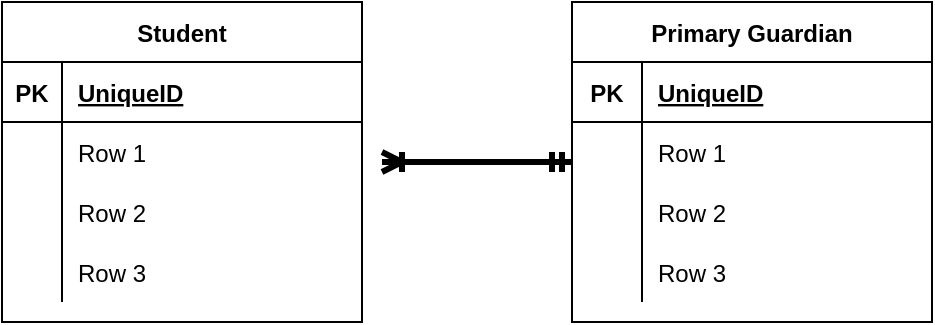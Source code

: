 <mxfile version="14.2.9" type="github" pages="9">
  <diagram id="0eQlh3KjC3DB8EdoU1Py" name="Week1 Homework #1">
    <mxGraphModel dx="1246" dy="482" grid="1" gridSize="10" guides="1" tooltips="1" connect="1" arrows="1" fold="1" page="1" pageScale="1" pageWidth="850" pageHeight="1100" math="0" shadow="0">
      <root>
        <mxCell id="2WcqRtUFZPWb7lBNNPEP-0" />
        <mxCell id="2WcqRtUFZPWb7lBNNPEP-1" parent="2WcqRtUFZPWb7lBNNPEP-0" />
        <mxCell id="2WcqRtUFZPWb7lBNNPEP-28" style="edgeStyle=orthogonalEdgeStyle;rounded=0;orthogonalLoop=1;jettySize=auto;html=1;startArrow=ERmandOne;startFill=0;endArrow=ERoneToMany;endFill=0;strokeWidth=3;" parent="2WcqRtUFZPWb7lBNNPEP-1" source="2WcqRtUFZPWb7lBNNPEP-2" edge="1">
          <mxGeometry relative="1" as="geometry">
            <mxPoint x="240" y="300" as="targetPoint" />
          </mxGeometry>
        </mxCell>
        <mxCell id="2WcqRtUFZPWb7lBNNPEP-2" value="Primary Guardian" style="shape=table;startSize=30;container=1;collapsible=1;childLayout=tableLayout;fixedRows=1;rowLines=0;fontStyle=1;align=center;resizeLast=1;" parent="2WcqRtUFZPWb7lBNNPEP-1" vertex="1">
          <mxGeometry x="335" y="220" width="180" height="160" as="geometry" />
        </mxCell>
        <mxCell id="2WcqRtUFZPWb7lBNNPEP-3" value="" style="shape=partialRectangle;collapsible=0;dropTarget=0;pointerEvents=0;fillColor=none;top=0;left=0;bottom=1;right=0;points=[[0,0.5],[1,0.5]];portConstraint=eastwest;" parent="2WcqRtUFZPWb7lBNNPEP-2" vertex="1">
          <mxGeometry y="30" width="180" height="30" as="geometry" />
        </mxCell>
        <mxCell id="2WcqRtUFZPWb7lBNNPEP-4" value="PK" style="shape=partialRectangle;connectable=0;fillColor=none;top=0;left=0;bottom=0;right=0;fontStyle=1;overflow=hidden;" parent="2WcqRtUFZPWb7lBNNPEP-3" vertex="1">
          <mxGeometry width="35" height="30" as="geometry" />
        </mxCell>
        <mxCell id="2WcqRtUFZPWb7lBNNPEP-5" value="UniqueID" style="shape=partialRectangle;connectable=0;fillColor=none;top=0;left=0;bottom=0;right=0;align=left;spacingLeft=6;fontStyle=5;overflow=hidden;" parent="2WcqRtUFZPWb7lBNNPEP-3" vertex="1">
          <mxGeometry x="35" width="145" height="30" as="geometry" />
        </mxCell>
        <mxCell id="2WcqRtUFZPWb7lBNNPEP-6" value="" style="shape=partialRectangle;collapsible=0;dropTarget=0;pointerEvents=0;fillColor=none;top=0;left=0;bottom=0;right=0;points=[[0,0.5],[1,0.5]];portConstraint=eastwest;" parent="2WcqRtUFZPWb7lBNNPEP-2" vertex="1">
          <mxGeometry y="60" width="180" height="30" as="geometry" />
        </mxCell>
        <mxCell id="2WcqRtUFZPWb7lBNNPEP-7" value="" style="shape=partialRectangle;connectable=0;fillColor=none;top=0;left=0;bottom=0;right=0;editable=1;overflow=hidden;" parent="2WcqRtUFZPWb7lBNNPEP-6" vertex="1">
          <mxGeometry width="35" height="30" as="geometry" />
        </mxCell>
        <mxCell id="2WcqRtUFZPWb7lBNNPEP-8" value="Row 1" style="shape=partialRectangle;connectable=0;fillColor=none;top=0;left=0;bottom=0;right=0;align=left;spacingLeft=6;overflow=hidden;" parent="2WcqRtUFZPWb7lBNNPEP-6" vertex="1">
          <mxGeometry x="35" width="145" height="30" as="geometry" />
        </mxCell>
        <mxCell id="2WcqRtUFZPWb7lBNNPEP-9" value="" style="shape=partialRectangle;collapsible=0;dropTarget=0;pointerEvents=0;fillColor=none;top=0;left=0;bottom=0;right=0;points=[[0,0.5],[1,0.5]];portConstraint=eastwest;" parent="2WcqRtUFZPWb7lBNNPEP-2" vertex="1">
          <mxGeometry y="90" width="180" height="30" as="geometry" />
        </mxCell>
        <mxCell id="2WcqRtUFZPWb7lBNNPEP-10" value="" style="shape=partialRectangle;connectable=0;fillColor=none;top=0;left=0;bottom=0;right=0;editable=1;overflow=hidden;" parent="2WcqRtUFZPWb7lBNNPEP-9" vertex="1">
          <mxGeometry width="35" height="30" as="geometry" />
        </mxCell>
        <mxCell id="2WcqRtUFZPWb7lBNNPEP-11" value="Row 2" style="shape=partialRectangle;connectable=0;fillColor=none;top=0;left=0;bottom=0;right=0;align=left;spacingLeft=6;overflow=hidden;" parent="2WcqRtUFZPWb7lBNNPEP-9" vertex="1">
          <mxGeometry x="35" width="145" height="30" as="geometry" />
        </mxCell>
        <mxCell id="2WcqRtUFZPWb7lBNNPEP-12" value="" style="shape=partialRectangle;collapsible=0;dropTarget=0;pointerEvents=0;fillColor=none;top=0;left=0;bottom=0;right=0;points=[[0,0.5],[1,0.5]];portConstraint=eastwest;" parent="2WcqRtUFZPWb7lBNNPEP-2" vertex="1">
          <mxGeometry y="120" width="180" height="30" as="geometry" />
        </mxCell>
        <mxCell id="2WcqRtUFZPWb7lBNNPEP-13" value="" style="shape=partialRectangle;connectable=0;fillColor=none;top=0;left=0;bottom=0;right=0;editable=1;overflow=hidden;" parent="2WcqRtUFZPWb7lBNNPEP-12" vertex="1">
          <mxGeometry width="35" height="30" as="geometry" />
        </mxCell>
        <mxCell id="2WcqRtUFZPWb7lBNNPEP-14" value="Row 3" style="shape=partialRectangle;connectable=0;fillColor=none;top=0;left=0;bottom=0;right=0;align=left;spacingLeft=6;overflow=hidden;" parent="2WcqRtUFZPWb7lBNNPEP-12" vertex="1">
          <mxGeometry x="35" width="145" height="30" as="geometry" />
        </mxCell>
        <mxCell id="2WcqRtUFZPWb7lBNNPEP-15" value="Student" style="shape=table;startSize=30;container=1;collapsible=1;childLayout=tableLayout;fixedRows=1;rowLines=0;fontStyle=1;align=center;resizeLast=1;" parent="2WcqRtUFZPWb7lBNNPEP-1" vertex="1">
          <mxGeometry x="50" y="220" width="180" height="160" as="geometry" />
        </mxCell>
        <mxCell id="2WcqRtUFZPWb7lBNNPEP-16" value="" style="shape=partialRectangle;collapsible=0;dropTarget=0;pointerEvents=0;fillColor=none;top=0;left=0;bottom=1;right=0;points=[[0,0.5],[1,0.5]];portConstraint=eastwest;" parent="2WcqRtUFZPWb7lBNNPEP-15" vertex="1">
          <mxGeometry y="30" width="180" height="30" as="geometry" />
        </mxCell>
        <mxCell id="2WcqRtUFZPWb7lBNNPEP-17" value="PK" style="shape=partialRectangle;connectable=0;fillColor=none;top=0;left=0;bottom=0;right=0;fontStyle=1;overflow=hidden;" parent="2WcqRtUFZPWb7lBNNPEP-16" vertex="1">
          <mxGeometry width="30" height="30" as="geometry" />
        </mxCell>
        <mxCell id="2WcqRtUFZPWb7lBNNPEP-18" value="UniqueID" style="shape=partialRectangle;connectable=0;fillColor=none;top=0;left=0;bottom=0;right=0;align=left;spacingLeft=6;fontStyle=5;overflow=hidden;" parent="2WcqRtUFZPWb7lBNNPEP-16" vertex="1">
          <mxGeometry x="30" width="150" height="30" as="geometry" />
        </mxCell>
        <mxCell id="2WcqRtUFZPWb7lBNNPEP-19" value="" style="shape=partialRectangle;collapsible=0;dropTarget=0;pointerEvents=0;fillColor=none;top=0;left=0;bottom=0;right=0;points=[[0,0.5],[1,0.5]];portConstraint=eastwest;" parent="2WcqRtUFZPWb7lBNNPEP-15" vertex="1">
          <mxGeometry y="60" width="180" height="30" as="geometry" />
        </mxCell>
        <mxCell id="2WcqRtUFZPWb7lBNNPEP-20" value="" style="shape=partialRectangle;connectable=0;fillColor=none;top=0;left=0;bottom=0;right=0;editable=1;overflow=hidden;" parent="2WcqRtUFZPWb7lBNNPEP-19" vertex="1">
          <mxGeometry width="30" height="30" as="geometry" />
        </mxCell>
        <mxCell id="2WcqRtUFZPWb7lBNNPEP-21" value="Row 1" style="shape=partialRectangle;connectable=0;fillColor=none;top=0;left=0;bottom=0;right=0;align=left;spacingLeft=6;overflow=hidden;" parent="2WcqRtUFZPWb7lBNNPEP-19" vertex="1">
          <mxGeometry x="30" width="150" height="30" as="geometry" />
        </mxCell>
        <mxCell id="2WcqRtUFZPWb7lBNNPEP-22" value="" style="shape=partialRectangle;collapsible=0;dropTarget=0;pointerEvents=0;fillColor=none;top=0;left=0;bottom=0;right=0;points=[[0,0.5],[1,0.5]];portConstraint=eastwest;" parent="2WcqRtUFZPWb7lBNNPEP-15" vertex="1">
          <mxGeometry y="90" width="180" height="30" as="geometry" />
        </mxCell>
        <mxCell id="2WcqRtUFZPWb7lBNNPEP-23" value="" style="shape=partialRectangle;connectable=0;fillColor=none;top=0;left=0;bottom=0;right=0;editable=1;overflow=hidden;" parent="2WcqRtUFZPWb7lBNNPEP-22" vertex="1">
          <mxGeometry width="30" height="30" as="geometry" />
        </mxCell>
        <mxCell id="2WcqRtUFZPWb7lBNNPEP-24" value="Row 2" style="shape=partialRectangle;connectable=0;fillColor=none;top=0;left=0;bottom=0;right=0;align=left;spacingLeft=6;overflow=hidden;" parent="2WcqRtUFZPWb7lBNNPEP-22" vertex="1">
          <mxGeometry x="30" width="150" height="30" as="geometry" />
        </mxCell>
        <mxCell id="2WcqRtUFZPWb7lBNNPEP-25" value="" style="shape=partialRectangle;collapsible=0;dropTarget=0;pointerEvents=0;fillColor=none;top=0;left=0;bottom=0;right=0;points=[[0,0.5],[1,0.5]];portConstraint=eastwest;" parent="2WcqRtUFZPWb7lBNNPEP-15" vertex="1">
          <mxGeometry y="120" width="180" height="30" as="geometry" />
        </mxCell>
        <mxCell id="2WcqRtUFZPWb7lBNNPEP-26" value="" style="shape=partialRectangle;connectable=0;fillColor=none;top=0;left=0;bottom=0;right=0;editable=1;overflow=hidden;" parent="2WcqRtUFZPWb7lBNNPEP-25" vertex="1">
          <mxGeometry width="30" height="30" as="geometry" />
        </mxCell>
        <mxCell id="2WcqRtUFZPWb7lBNNPEP-27" value="Row 3" style="shape=partialRectangle;connectable=0;fillColor=none;top=0;left=0;bottom=0;right=0;align=left;spacingLeft=6;overflow=hidden;" parent="2WcqRtUFZPWb7lBNNPEP-25" vertex="1">
          <mxGeometry x="30" width="150" height="30" as="geometry" />
        </mxCell>
      </root>
    </mxGraphModel>
  </diagram>
  <diagram id="SmN3OKRMNpGOcO76C02d" name="Week1 Homework #2">
    <mxGraphModel dx="606" dy="474" grid="1" gridSize="10" guides="1" tooltips="1" connect="1" arrows="1" fold="1" page="1" pageScale="1" pageWidth="850" pageHeight="1100" math="0" shadow="0">
      <root>
        <mxCell id="kYANuF1UKCEqwfAnyzHH-0" />
        <mxCell id="kYANuF1UKCEqwfAnyzHH-1" parent="kYANuF1UKCEqwfAnyzHH-0" />
        <mxCell id="kYANuF1UKCEqwfAnyzHH-28" style="edgeStyle=orthogonalEdgeStyle;rounded=0;orthogonalLoop=1;jettySize=auto;html=1;entryX=0.006;entryY=-0.167;entryDx=0;entryDy=0;entryPerimeter=0;startArrow=ERoneToMany;startFill=0;endArrow=ERmandOne;endFill=0;strokeWidth=3;" parent="kYANuF1UKCEqwfAnyzHH-1" source="kYANuF1UKCEqwfAnyzHH-2" target="kYANuF1UKCEqwfAnyzHH-22" edge="1">
          <mxGeometry relative="1" as="geometry" />
        </mxCell>
        <mxCell id="kYANuF1UKCEqwfAnyzHH-2" value="Airport" style="shape=table;startSize=30;container=1;collapsible=1;childLayout=tableLayout;fixedRows=1;rowLines=0;fontStyle=1;align=center;resizeLast=1;" parent="kYANuF1UKCEqwfAnyzHH-1" vertex="1">
          <mxGeometry x="110" y="100" width="180" height="160" as="geometry" />
        </mxCell>
        <mxCell id="kYANuF1UKCEqwfAnyzHH-3" value="" style="shape=partialRectangle;collapsible=0;dropTarget=0;pointerEvents=0;fillColor=none;top=0;left=0;bottom=1;right=0;points=[[0,0.5],[1,0.5]];portConstraint=eastwest;" parent="kYANuF1UKCEqwfAnyzHH-2" vertex="1">
          <mxGeometry y="30" width="180" height="30" as="geometry" />
        </mxCell>
        <mxCell id="kYANuF1UKCEqwfAnyzHH-4" value="PK" style="shape=partialRectangle;connectable=0;fillColor=none;top=0;left=0;bottom=0;right=0;fontStyle=1;overflow=hidden;" parent="kYANuF1UKCEqwfAnyzHH-3" vertex="1">
          <mxGeometry width="30" height="30" as="geometry" />
        </mxCell>
        <mxCell id="kYANuF1UKCEqwfAnyzHH-5" value="UniqueID" style="shape=partialRectangle;connectable=0;fillColor=none;top=0;left=0;bottom=0;right=0;align=left;spacingLeft=6;fontStyle=5;overflow=hidden;" parent="kYANuF1UKCEqwfAnyzHH-3" vertex="1">
          <mxGeometry x="30" width="150" height="30" as="geometry" />
        </mxCell>
        <mxCell id="kYANuF1UKCEqwfAnyzHH-6" value="" style="shape=partialRectangle;collapsible=0;dropTarget=0;pointerEvents=0;fillColor=none;top=0;left=0;bottom=0;right=0;points=[[0,0.5],[1,0.5]];portConstraint=eastwest;" parent="kYANuF1UKCEqwfAnyzHH-2" vertex="1">
          <mxGeometry y="60" width="180" height="30" as="geometry" />
        </mxCell>
        <mxCell id="kYANuF1UKCEqwfAnyzHH-7" value="" style="shape=partialRectangle;connectable=0;fillColor=none;top=0;left=0;bottom=0;right=0;editable=1;overflow=hidden;" parent="kYANuF1UKCEqwfAnyzHH-6" vertex="1">
          <mxGeometry width="30" height="30" as="geometry" />
        </mxCell>
        <mxCell id="kYANuF1UKCEqwfAnyzHH-8" value="Row 1" style="shape=partialRectangle;connectable=0;fillColor=none;top=0;left=0;bottom=0;right=0;align=left;spacingLeft=6;overflow=hidden;" parent="kYANuF1UKCEqwfAnyzHH-6" vertex="1">
          <mxGeometry x="30" width="150" height="30" as="geometry" />
        </mxCell>
        <mxCell id="kYANuF1UKCEqwfAnyzHH-9" value="" style="shape=partialRectangle;collapsible=0;dropTarget=0;pointerEvents=0;fillColor=none;top=0;left=0;bottom=0;right=0;points=[[0,0.5],[1,0.5]];portConstraint=eastwest;" parent="kYANuF1UKCEqwfAnyzHH-2" vertex="1">
          <mxGeometry y="90" width="180" height="30" as="geometry" />
        </mxCell>
        <mxCell id="kYANuF1UKCEqwfAnyzHH-10" value="" style="shape=partialRectangle;connectable=0;fillColor=none;top=0;left=0;bottom=0;right=0;editable=1;overflow=hidden;" parent="kYANuF1UKCEqwfAnyzHH-9" vertex="1">
          <mxGeometry width="30" height="30" as="geometry" />
        </mxCell>
        <mxCell id="kYANuF1UKCEqwfAnyzHH-11" value="Row 2" style="shape=partialRectangle;connectable=0;fillColor=none;top=0;left=0;bottom=0;right=0;align=left;spacingLeft=6;overflow=hidden;" parent="kYANuF1UKCEqwfAnyzHH-9" vertex="1">
          <mxGeometry x="30" width="150" height="30" as="geometry" />
        </mxCell>
        <mxCell id="kYANuF1UKCEqwfAnyzHH-12" value="" style="shape=partialRectangle;collapsible=0;dropTarget=0;pointerEvents=0;fillColor=none;top=0;left=0;bottom=0;right=0;points=[[0,0.5],[1,0.5]];portConstraint=eastwest;" parent="kYANuF1UKCEqwfAnyzHH-2" vertex="1">
          <mxGeometry y="120" width="180" height="30" as="geometry" />
        </mxCell>
        <mxCell id="kYANuF1UKCEqwfAnyzHH-13" value="" style="shape=partialRectangle;connectable=0;fillColor=none;top=0;left=0;bottom=0;right=0;editable=1;overflow=hidden;" parent="kYANuF1UKCEqwfAnyzHH-12" vertex="1">
          <mxGeometry width="30" height="30" as="geometry" />
        </mxCell>
        <mxCell id="kYANuF1UKCEqwfAnyzHH-14" value="Row 3" style="shape=partialRectangle;connectable=0;fillColor=none;top=0;left=0;bottom=0;right=0;align=left;spacingLeft=6;overflow=hidden;" parent="kYANuF1UKCEqwfAnyzHH-12" vertex="1">
          <mxGeometry x="30" width="150" height="30" as="geometry" />
        </mxCell>
        <mxCell id="kYANuF1UKCEqwfAnyzHH-15" value="City" style="shape=table;startSize=30;container=1;collapsible=1;childLayout=tableLayout;fixedRows=1;rowLines=0;fontStyle=1;align=center;resizeLast=1;" parent="kYANuF1UKCEqwfAnyzHH-1" vertex="1">
          <mxGeometry x="440" y="100" width="180" height="160" as="geometry" />
        </mxCell>
        <mxCell id="kYANuF1UKCEqwfAnyzHH-16" value="" style="shape=partialRectangle;collapsible=0;dropTarget=0;pointerEvents=0;fillColor=none;top=0;left=0;bottom=1;right=0;points=[[0,0.5],[1,0.5]];portConstraint=eastwest;" parent="kYANuF1UKCEqwfAnyzHH-15" vertex="1">
          <mxGeometry y="30" width="180" height="30" as="geometry" />
        </mxCell>
        <mxCell id="kYANuF1UKCEqwfAnyzHH-17" value="PK" style="shape=partialRectangle;connectable=0;fillColor=none;top=0;left=0;bottom=0;right=0;fontStyle=1;overflow=hidden;" parent="kYANuF1UKCEqwfAnyzHH-16" vertex="1">
          <mxGeometry width="30" height="30" as="geometry" />
        </mxCell>
        <mxCell id="kYANuF1UKCEqwfAnyzHH-18" value="UniqueID" style="shape=partialRectangle;connectable=0;fillColor=none;top=0;left=0;bottom=0;right=0;align=left;spacingLeft=6;fontStyle=5;overflow=hidden;" parent="kYANuF1UKCEqwfAnyzHH-16" vertex="1">
          <mxGeometry x="30" width="150" height="30" as="geometry" />
        </mxCell>
        <mxCell id="kYANuF1UKCEqwfAnyzHH-19" value="" style="shape=partialRectangle;collapsible=0;dropTarget=0;pointerEvents=0;fillColor=none;top=0;left=0;bottom=0;right=0;points=[[0,0.5],[1,0.5]];portConstraint=eastwest;" parent="kYANuF1UKCEqwfAnyzHH-15" vertex="1">
          <mxGeometry y="60" width="180" height="30" as="geometry" />
        </mxCell>
        <mxCell id="kYANuF1UKCEqwfAnyzHH-20" value="" style="shape=partialRectangle;connectable=0;fillColor=none;top=0;left=0;bottom=0;right=0;editable=1;overflow=hidden;" parent="kYANuF1UKCEqwfAnyzHH-19" vertex="1">
          <mxGeometry width="30" height="30" as="geometry" />
        </mxCell>
        <mxCell id="kYANuF1UKCEqwfAnyzHH-21" value="Row 1" style="shape=partialRectangle;connectable=0;fillColor=none;top=0;left=0;bottom=0;right=0;align=left;spacingLeft=6;overflow=hidden;" parent="kYANuF1UKCEqwfAnyzHH-19" vertex="1">
          <mxGeometry x="30" width="150" height="30" as="geometry" />
        </mxCell>
        <mxCell id="kYANuF1UKCEqwfAnyzHH-22" value="" style="shape=partialRectangle;collapsible=0;dropTarget=0;pointerEvents=0;fillColor=none;top=0;left=0;bottom=0;right=0;points=[[0,0.5],[1,0.5]];portConstraint=eastwest;" parent="kYANuF1UKCEqwfAnyzHH-15" vertex="1">
          <mxGeometry y="90" width="180" height="30" as="geometry" />
        </mxCell>
        <mxCell id="kYANuF1UKCEqwfAnyzHH-23" value="" style="shape=partialRectangle;connectable=0;fillColor=none;top=0;left=0;bottom=0;right=0;editable=1;overflow=hidden;" parent="kYANuF1UKCEqwfAnyzHH-22" vertex="1">
          <mxGeometry width="30" height="30" as="geometry" />
        </mxCell>
        <mxCell id="kYANuF1UKCEqwfAnyzHH-24" value="Row 2" style="shape=partialRectangle;connectable=0;fillColor=none;top=0;left=0;bottom=0;right=0;align=left;spacingLeft=6;overflow=hidden;" parent="kYANuF1UKCEqwfAnyzHH-22" vertex="1">
          <mxGeometry x="30" width="150" height="30" as="geometry" />
        </mxCell>
        <mxCell id="kYANuF1UKCEqwfAnyzHH-25" value="" style="shape=partialRectangle;collapsible=0;dropTarget=0;pointerEvents=0;fillColor=none;top=0;left=0;bottom=0;right=0;points=[[0,0.5],[1,0.5]];portConstraint=eastwest;" parent="kYANuF1UKCEqwfAnyzHH-15" vertex="1">
          <mxGeometry y="120" width="180" height="30" as="geometry" />
        </mxCell>
        <mxCell id="kYANuF1UKCEqwfAnyzHH-26" value="" style="shape=partialRectangle;connectable=0;fillColor=none;top=0;left=0;bottom=0;right=0;editable=1;overflow=hidden;" parent="kYANuF1UKCEqwfAnyzHH-25" vertex="1">
          <mxGeometry width="30" height="30" as="geometry" />
        </mxCell>
        <mxCell id="kYANuF1UKCEqwfAnyzHH-27" value="Row 3" style="shape=partialRectangle;connectable=0;fillColor=none;top=0;left=0;bottom=0;right=0;align=left;spacingLeft=6;overflow=hidden;" parent="kYANuF1UKCEqwfAnyzHH-25" vertex="1">
          <mxGeometry x="30" width="150" height="30" as="geometry" />
        </mxCell>
        <mxCell id="kYANuF1UKCEqwfAnyzHH-42" style="edgeStyle=orthogonalEdgeStyle;rounded=0;orthogonalLoop=1;jettySize=auto;html=1;entryX=0.5;entryY=1;entryDx=0;entryDy=0;startArrow=ERoneToMany;startFill=0;endArrow=ERmandOne;endFill=0;strokeWidth=3;" parent="kYANuF1UKCEqwfAnyzHH-1" source="kYANuF1UKCEqwfAnyzHH-29" target="kYANuF1UKCEqwfAnyzHH-2" edge="1">
          <mxGeometry relative="1" as="geometry" />
        </mxCell>
        <mxCell id="kYANuF1UKCEqwfAnyzHH-29" value="AircraftCompany&#xa;" style="shape=table;startSize=30;container=1;collapsible=1;childLayout=tableLayout;fixedRows=1;rowLines=0;fontStyle=1;align=center;resizeLast=1;" parent="kYANuF1UKCEqwfAnyzHH-1" vertex="1">
          <mxGeometry x="110" y="390" width="180" height="160" as="geometry" />
        </mxCell>
        <mxCell id="kYANuF1UKCEqwfAnyzHH-30" value="" style="shape=partialRectangle;collapsible=0;dropTarget=0;pointerEvents=0;fillColor=none;top=0;left=0;bottom=1;right=0;points=[[0,0.5],[1,0.5]];portConstraint=eastwest;" parent="kYANuF1UKCEqwfAnyzHH-29" vertex="1">
          <mxGeometry y="30" width="180" height="30" as="geometry" />
        </mxCell>
        <mxCell id="kYANuF1UKCEqwfAnyzHH-31" value="PK" style="shape=partialRectangle;connectable=0;fillColor=none;top=0;left=0;bottom=0;right=0;fontStyle=1;overflow=hidden;" parent="kYANuF1UKCEqwfAnyzHH-30" vertex="1">
          <mxGeometry width="30" height="30" as="geometry" />
        </mxCell>
        <mxCell id="kYANuF1UKCEqwfAnyzHH-32" value="UniqueID" style="shape=partialRectangle;connectable=0;fillColor=none;top=0;left=0;bottom=0;right=0;align=left;spacingLeft=6;fontStyle=5;overflow=hidden;" parent="kYANuF1UKCEqwfAnyzHH-30" vertex="1">
          <mxGeometry x="30" width="150" height="30" as="geometry" />
        </mxCell>
        <mxCell id="kYANuF1UKCEqwfAnyzHH-33" value="" style="shape=partialRectangle;collapsible=0;dropTarget=0;pointerEvents=0;fillColor=none;top=0;left=0;bottom=0;right=0;points=[[0,0.5],[1,0.5]];portConstraint=eastwest;" parent="kYANuF1UKCEqwfAnyzHH-29" vertex="1">
          <mxGeometry y="60" width="180" height="30" as="geometry" />
        </mxCell>
        <mxCell id="kYANuF1UKCEqwfAnyzHH-34" value="" style="shape=partialRectangle;connectable=0;fillColor=none;top=0;left=0;bottom=0;right=0;editable=1;overflow=hidden;" parent="kYANuF1UKCEqwfAnyzHH-33" vertex="1">
          <mxGeometry width="30" height="30" as="geometry" />
        </mxCell>
        <mxCell id="kYANuF1UKCEqwfAnyzHH-35" value="Row 1" style="shape=partialRectangle;connectable=0;fillColor=none;top=0;left=0;bottom=0;right=0;align=left;spacingLeft=6;overflow=hidden;" parent="kYANuF1UKCEqwfAnyzHH-33" vertex="1">
          <mxGeometry x="30" width="150" height="30" as="geometry" />
        </mxCell>
        <mxCell id="kYANuF1UKCEqwfAnyzHH-36" value="" style="shape=partialRectangle;collapsible=0;dropTarget=0;pointerEvents=0;fillColor=none;top=0;left=0;bottom=0;right=0;points=[[0,0.5],[1,0.5]];portConstraint=eastwest;" parent="kYANuF1UKCEqwfAnyzHH-29" vertex="1">
          <mxGeometry y="90" width="180" height="30" as="geometry" />
        </mxCell>
        <mxCell id="kYANuF1UKCEqwfAnyzHH-37" value="" style="shape=partialRectangle;connectable=0;fillColor=none;top=0;left=0;bottom=0;right=0;editable=1;overflow=hidden;" parent="kYANuF1UKCEqwfAnyzHH-36" vertex="1">
          <mxGeometry width="30" height="30" as="geometry" />
        </mxCell>
        <mxCell id="kYANuF1UKCEqwfAnyzHH-38" value="Row 2" style="shape=partialRectangle;connectable=0;fillColor=none;top=0;left=0;bottom=0;right=0;align=left;spacingLeft=6;overflow=hidden;" parent="kYANuF1UKCEqwfAnyzHH-36" vertex="1">
          <mxGeometry x="30" width="150" height="30" as="geometry" />
        </mxCell>
        <mxCell id="kYANuF1UKCEqwfAnyzHH-39" value="" style="shape=partialRectangle;collapsible=0;dropTarget=0;pointerEvents=0;fillColor=none;top=0;left=0;bottom=0;right=0;points=[[0,0.5],[1,0.5]];portConstraint=eastwest;" parent="kYANuF1UKCEqwfAnyzHH-29" vertex="1">
          <mxGeometry y="120" width="180" height="30" as="geometry" />
        </mxCell>
        <mxCell id="kYANuF1UKCEqwfAnyzHH-40" value="" style="shape=partialRectangle;connectable=0;fillColor=none;top=0;left=0;bottom=0;right=0;editable=1;overflow=hidden;" parent="kYANuF1UKCEqwfAnyzHH-39" vertex="1">
          <mxGeometry width="30" height="30" as="geometry" />
        </mxCell>
        <mxCell id="kYANuF1UKCEqwfAnyzHH-41" value="Row 3" style="shape=partialRectangle;connectable=0;fillColor=none;top=0;left=0;bottom=0;right=0;align=left;spacingLeft=6;overflow=hidden;" parent="kYANuF1UKCEqwfAnyzHH-39" vertex="1">
          <mxGeometry x="30" width="150" height="30" as="geometry" />
        </mxCell>
        <mxCell id="kYANuF1UKCEqwfAnyzHH-56" style="edgeStyle=orthogonalEdgeStyle;rounded=0;orthogonalLoop=1;jettySize=auto;html=1;startArrow=ERoneToMany;startFill=0;endArrow=ERmandOne;endFill=0;strokeWidth=3;" parent="kYANuF1UKCEqwfAnyzHH-1" source="kYANuF1UKCEqwfAnyzHH-43" target="kYANuF1UKCEqwfAnyzHH-36" edge="1">
          <mxGeometry relative="1" as="geometry" />
        </mxCell>
        <mxCell id="kYANuF1UKCEqwfAnyzHH-43" value="Aircraft" style="shape=table;startSize=30;container=1;collapsible=1;childLayout=tableLayout;fixedRows=1;rowLines=0;fontStyle=1;align=center;resizeLast=1;" parent="kYANuF1UKCEqwfAnyzHH-1" vertex="1">
          <mxGeometry x="430" y="415" width="180" height="160" as="geometry" />
        </mxCell>
        <mxCell id="kYANuF1UKCEqwfAnyzHH-44" value="" style="shape=partialRectangle;collapsible=0;dropTarget=0;pointerEvents=0;fillColor=none;top=0;left=0;bottom=1;right=0;points=[[0,0.5],[1,0.5]];portConstraint=eastwest;" parent="kYANuF1UKCEqwfAnyzHH-43" vertex="1">
          <mxGeometry y="30" width="180" height="30" as="geometry" />
        </mxCell>
        <mxCell id="kYANuF1UKCEqwfAnyzHH-45" value="PK" style="shape=partialRectangle;connectable=0;fillColor=none;top=0;left=0;bottom=0;right=0;fontStyle=1;overflow=hidden;" parent="kYANuF1UKCEqwfAnyzHH-44" vertex="1">
          <mxGeometry width="30" height="30" as="geometry" />
        </mxCell>
        <mxCell id="kYANuF1UKCEqwfAnyzHH-46" value="UniqueID" style="shape=partialRectangle;connectable=0;fillColor=none;top=0;left=0;bottom=0;right=0;align=left;spacingLeft=6;fontStyle=5;overflow=hidden;" parent="kYANuF1UKCEqwfAnyzHH-44" vertex="1">
          <mxGeometry x="30" width="150" height="30" as="geometry" />
        </mxCell>
        <mxCell id="kYANuF1UKCEqwfAnyzHH-47" value="" style="shape=partialRectangle;collapsible=0;dropTarget=0;pointerEvents=0;fillColor=none;top=0;left=0;bottom=0;right=0;points=[[0,0.5],[1,0.5]];portConstraint=eastwest;" parent="kYANuF1UKCEqwfAnyzHH-43" vertex="1">
          <mxGeometry y="60" width="180" height="30" as="geometry" />
        </mxCell>
        <mxCell id="kYANuF1UKCEqwfAnyzHH-48" value="" style="shape=partialRectangle;connectable=0;fillColor=none;top=0;left=0;bottom=0;right=0;editable=1;overflow=hidden;" parent="kYANuF1UKCEqwfAnyzHH-47" vertex="1">
          <mxGeometry width="30" height="30" as="geometry" />
        </mxCell>
        <mxCell id="kYANuF1UKCEqwfAnyzHH-49" value="Row 1" style="shape=partialRectangle;connectable=0;fillColor=none;top=0;left=0;bottom=0;right=0;align=left;spacingLeft=6;overflow=hidden;" parent="kYANuF1UKCEqwfAnyzHH-47" vertex="1">
          <mxGeometry x="30" width="150" height="30" as="geometry" />
        </mxCell>
        <mxCell id="kYANuF1UKCEqwfAnyzHH-50" value="" style="shape=partialRectangle;collapsible=0;dropTarget=0;pointerEvents=0;fillColor=none;top=0;left=0;bottom=0;right=0;points=[[0,0.5],[1,0.5]];portConstraint=eastwest;" parent="kYANuF1UKCEqwfAnyzHH-43" vertex="1">
          <mxGeometry y="90" width="180" height="30" as="geometry" />
        </mxCell>
        <mxCell id="kYANuF1UKCEqwfAnyzHH-51" value="" style="shape=partialRectangle;connectable=0;fillColor=none;top=0;left=0;bottom=0;right=0;editable=1;overflow=hidden;" parent="kYANuF1UKCEqwfAnyzHH-50" vertex="1">
          <mxGeometry width="30" height="30" as="geometry" />
        </mxCell>
        <mxCell id="kYANuF1UKCEqwfAnyzHH-52" value="Row 2" style="shape=partialRectangle;connectable=0;fillColor=none;top=0;left=0;bottom=0;right=0;align=left;spacingLeft=6;overflow=hidden;" parent="kYANuF1UKCEqwfAnyzHH-50" vertex="1">
          <mxGeometry x="30" width="150" height="30" as="geometry" />
        </mxCell>
        <mxCell id="kYANuF1UKCEqwfAnyzHH-53" value="" style="shape=partialRectangle;collapsible=0;dropTarget=0;pointerEvents=0;fillColor=none;top=0;left=0;bottom=0;right=0;points=[[0,0.5],[1,0.5]];portConstraint=eastwest;" parent="kYANuF1UKCEqwfAnyzHH-43" vertex="1">
          <mxGeometry y="120" width="180" height="30" as="geometry" />
        </mxCell>
        <mxCell id="kYANuF1UKCEqwfAnyzHH-54" value="" style="shape=partialRectangle;connectable=0;fillColor=none;top=0;left=0;bottom=0;right=0;editable=1;overflow=hidden;" parent="kYANuF1UKCEqwfAnyzHH-53" vertex="1">
          <mxGeometry width="30" height="30" as="geometry" />
        </mxCell>
        <mxCell id="kYANuF1UKCEqwfAnyzHH-55" value="Row 3" style="shape=partialRectangle;connectable=0;fillColor=none;top=0;left=0;bottom=0;right=0;align=left;spacingLeft=6;overflow=hidden;" parent="kYANuF1UKCEqwfAnyzHH-53" vertex="1">
          <mxGeometry x="30" width="150" height="30" as="geometry" />
        </mxCell>
      </root>
    </mxGraphModel>
  </diagram>
  <diagram id="u-QtYSkO1whKK1OiDCUa" name="Week 2 DQ #2">
    <mxGraphModel dx="606" dy="474" grid="1" gridSize="10" guides="1" tooltips="1" connect="1" arrows="1" fold="1" page="1" pageScale="1" pageWidth="850" pageHeight="1100" math="0" shadow="0">
      <root>
        <mxCell id="PSoQCI4-vHWEwBXf56jb-0" />
        <mxCell id="PSoQCI4-vHWEwBXf56jb-1" parent="PSoQCI4-vHWEwBXf56jb-0" />
        <mxCell id="PSoQCI4-vHWEwBXf56jb-54" style="edgeStyle=orthogonalEdgeStyle;rounded=0;orthogonalLoop=1;jettySize=auto;html=1;entryX=0.606;entryY=-0.012;entryDx=0;entryDy=0;entryPerimeter=0;startArrow=ERmandOne;startFill=0;endArrow=ERoneToMany;endFill=0;strokeWidth=3;" parent="PSoQCI4-vHWEwBXf56jb-1" source="PSoQCI4-vHWEwBXf56jb-2" target="PSoQCI4-vHWEwBXf56jb-15" edge="1">
          <mxGeometry relative="1" as="geometry" />
        </mxCell>
        <mxCell id="PSoQCI4-vHWEwBXf56jb-2" value="Type (Enumeration)" style="shape=table;startSize=30;container=1;collapsible=1;childLayout=tableLayout;fixedRows=1;rowLines=0;fontStyle=1;align=center;resizeLast=1;" parent="PSoQCI4-vHWEwBXf56jb-1" vertex="1">
          <mxGeometry x="60" y="20" width="180" height="160" as="geometry" />
        </mxCell>
        <mxCell id="PSoQCI4-vHWEwBXf56jb-3" value="" style="shape=partialRectangle;collapsible=0;dropTarget=0;pointerEvents=0;fillColor=none;top=0;left=0;bottom=1;right=0;points=[[0,0.5],[1,0.5]];portConstraint=eastwest;" parent="PSoQCI4-vHWEwBXf56jb-2" vertex="1">
          <mxGeometry y="30" width="180" height="30" as="geometry" />
        </mxCell>
        <mxCell id="PSoQCI4-vHWEwBXf56jb-4" value="PK" style="shape=partialRectangle;connectable=0;fillColor=none;top=0;left=0;bottom=0;right=0;fontStyle=1;overflow=hidden;" parent="PSoQCI4-vHWEwBXf56jb-3" vertex="1">
          <mxGeometry width="30" height="30" as="geometry" />
        </mxCell>
        <mxCell id="PSoQCI4-vHWEwBXf56jb-5" value="UniqueID" style="shape=partialRectangle;connectable=0;fillColor=none;top=0;left=0;bottom=0;right=0;align=left;spacingLeft=6;fontStyle=5;overflow=hidden;" parent="PSoQCI4-vHWEwBXf56jb-3" vertex="1">
          <mxGeometry x="30" width="150" height="30" as="geometry" />
        </mxCell>
        <mxCell id="PSoQCI4-vHWEwBXf56jb-6" value="" style="shape=partialRectangle;collapsible=0;dropTarget=0;pointerEvents=0;fillColor=none;top=0;left=0;bottom=0;right=0;points=[[0,0.5],[1,0.5]];portConstraint=eastwest;" parent="PSoQCI4-vHWEwBXf56jb-2" vertex="1">
          <mxGeometry y="60" width="180" height="30" as="geometry" />
        </mxCell>
        <mxCell id="PSoQCI4-vHWEwBXf56jb-7" value="" style="shape=partialRectangle;connectable=0;fillColor=none;top=0;left=0;bottom=0;right=0;editable=1;overflow=hidden;" parent="PSoQCI4-vHWEwBXf56jb-6" vertex="1">
          <mxGeometry width="30" height="30" as="geometry" />
        </mxCell>
        <mxCell id="PSoQCI4-vHWEwBXf56jb-8" value="Condo" style="shape=partialRectangle;connectable=0;fillColor=none;top=0;left=0;bottom=0;right=0;align=left;spacingLeft=6;overflow=hidden;" parent="PSoQCI4-vHWEwBXf56jb-6" vertex="1">
          <mxGeometry x="30" width="150" height="30" as="geometry" />
        </mxCell>
        <mxCell id="PSoQCI4-vHWEwBXf56jb-9" value="" style="shape=partialRectangle;collapsible=0;dropTarget=0;pointerEvents=0;fillColor=none;top=0;left=0;bottom=0;right=0;points=[[0,0.5],[1,0.5]];portConstraint=eastwest;" parent="PSoQCI4-vHWEwBXf56jb-2" vertex="1">
          <mxGeometry y="90" width="180" height="30" as="geometry" />
        </mxCell>
        <mxCell id="PSoQCI4-vHWEwBXf56jb-10" value="" style="shape=partialRectangle;connectable=0;fillColor=none;top=0;left=0;bottom=0;right=0;editable=1;overflow=hidden;" parent="PSoQCI4-vHWEwBXf56jb-9" vertex="1">
          <mxGeometry width="30" height="30" as="geometry" />
        </mxCell>
        <mxCell id="PSoQCI4-vHWEwBXf56jb-11" value="Residential" style="shape=partialRectangle;connectable=0;fillColor=none;top=0;left=0;bottom=0;right=0;align=left;spacingLeft=6;overflow=hidden;" parent="PSoQCI4-vHWEwBXf56jb-9" vertex="1">
          <mxGeometry x="30" width="150" height="30" as="geometry" />
        </mxCell>
        <mxCell id="PSoQCI4-vHWEwBXf56jb-12" value="" style="shape=partialRectangle;collapsible=0;dropTarget=0;pointerEvents=0;fillColor=none;top=0;left=0;bottom=0;right=0;points=[[0,0.5],[1,0.5]];portConstraint=eastwest;" parent="PSoQCI4-vHWEwBXf56jb-2" vertex="1">
          <mxGeometry y="120" width="180" height="30" as="geometry" />
        </mxCell>
        <mxCell id="PSoQCI4-vHWEwBXf56jb-13" value="" style="shape=partialRectangle;connectable=0;fillColor=none;top=0;left=0;bottom=0;right=0;editable=1;overflow=hidden;" parent="PSoQCI4-vHWEwBXf56jb-12" vertex="1">
          <mxGeometry width="30" height="30" as="geometry" />
        </mxCell>
        <mxCell id="PSoQCI4-vHWEwBXf56jb-14" value="Multi-Family" style="shape=partialRectangle;connectable=0;fillColor=none;top=0;left=0;bottom=0;right=0;align=left;spacingLeft=6;overflow=hidden;" parent="PSoQCI4-vHWEwBXf56jb-12" vertex="1">
          <mxGeometry x="30" width="150" height="30" as="geometry" />
        </mxCell>
        <mxCell id="PSoQCI4-vHWEwBXf56jb-15" value="Property" style="shape=table;startSize=30;container=1;collapsible=1;childLayout=tableLayout;fixedRows=1;rowLines=0;fontStyle=1;align=center;resizeLast=1;" parent="PSoQCI4-vHWEwBXf56jb-1" vertex="1">
          <mxGeometry x="40" y="500" width="180" height="180" as="geometry" />
        </mxCell>
        <mxCell id="PSoQCI4-vHWEwBXf56jb-16" value="" style="shape=partialRectangle;collapsible=0;dropTarget=0;pointerEvents=0;fillColor=none;top=0;left=0;bottom=1;right=0;points=[[0,0.5],[1,0.5]];portConstraint=eastwest;" parent="PSoQCI4-vHWEwBXf56jb-15" vertex="1">
          <mxGeometry y="30" width="180" height="30" as="geometry" />
        </mxCell>
        <mxCell id="PSoQCI4-vHWEwBXf56jb-17" value="PK" style="shape=partialRectangle;connectable=0;fillColor=none;top=0;left=0;bottom=0;right=0;fontStyle=1;overflow=hidden;" parent="PSoQCI4-vHWEwBXf56jb-16" vertex="1">
          <mxGeometry width="30" height="30" as="geometry" />
        </mxCell>
        <mxCell id="PSoQCI4-vHWEwBXf56jb-18" value="UniqueID" style="shape=partialRectangle;connectable=0;fillColor=none;top=0;left=0;bottom=0;right=0;align=left;spacingLeft=6;fontStyle=5;overflow=hidden;" parent="PSoQCI4-vHWEwBXf56jb-16" vertex="1">
          <mxGeometry x="30" width="150" height="30" as="geometry" />
        </mxCell>
        <mxCell id="PSoQCI4-vHWEwBXf56jb-19" value="" style="shape=partialRectangle;collapsible=0;dropTarget=0;pointerEvents=0;fillColor=none;top=0;left=0;bottom=0;right=0;points=[[0,0.5],[1,0.5]];portConstraint=eastwest;" parent="PSoQCI4-vHWEwBXf56jb-15" vertex="1">
          <mxGeometry y="60" width="180" height="20" as="geometry" />
        </mxCell>
        <mxCell id="PSoQCI4-vHWEwBXf56jb-20" value="" style="shape=partialRectangle;connectable=0;fillColor=none;top=0;left=0;bottom=0;right=0;editable=1;overflow=hidden;" parent="PSoQCI4-vHWEwBXf56jb-19" vertex="1">
          <mxGeometry width="30" height="20" as="geometry" />
        </mxCell>
        <mxCell id="PSoQCI4-vHWEwBXf56jb-21" value="street_address" style="shape=partialRectangle;connectable=0;fillColor=none;top=0;left=0;bottom=0;right=0;align=left;spacingLeft=6;overflow=hidden;" parent="PSoQCI4-vHWEwBXf56jb-19" vertex="1">
          <mxGeometry x="30" width="150" height="20" as="geometry" />
        </mxCell>
        <mxCell id="PSoQCI4-vHWEwBXf56jb-22" value="" style="shape=partialRectangle;collapsible=0;dropTarget=0;pointerEvents=0;fillColor=none;top=0;left=0;bottom=0;right=0;points=[[0,0.5],[1,0.5]];portConstraint=eastwest;" parent="PSoQCI4-vHWEwBXf56jb-15" vertex="1">
          <mxGeometry y="80" width="180" height="30" as="geometry" />
        </mxCell>
        <mxCell id="PSoQCI4-vHWEwBXf56jb-23" value="" style="shape=partialRectangle;connectable=0;fillColor=none;top=0;left=0;bottom=0;right=0;editable=1;overflow=hidden;" parent="PSoQCI4-vHWEwBXf56jb-22" vertex="1">
          <mxGeometry width="30" height="30" as="geometry" />
        </mxCell>
        <mxCell id="PSoQCI4-vHWEwBXf56jb-24" value="bed_count" style="shape=partialRectangle;connectable=0;fillColor=none;top=0;left=0;bottom=0;right=0;align=left;spacingLeft=6;overflow=hidden;" parent="PSoQCI4-vHWEwBXf56jb-22" vertex="1">
          <mxGeometry x="30" width="150" height="30" as="geometry" />
        </mxCell>
        <mxCell id="PSoQCI4-vHWEwBXf56jb-25" value="" style="shape=partialRectangle;collapsible=0;dropTarget=0;pointerEvents=0;fillColor=none;top=0;left=0;bottom=0;right=0;points=[[0,0.5],[1,0.5]];portConstraint=eastwest;" parent="PSoQCI4-vHWEwBXf56jb-15" vertex="1">
          <mxGeometry y="110" width="180" height="30" as="geometry" />
        </mxCell>
        <mxCell id="PSoQCI4-vHWEwBXf56jb-26" value="" style="shape=partialRectangle;connectable=0;fillColor=none;top=0;left=0;bottom=0;right=0;editable=1;overflow=hidden;" parent="PSoQCI4-vHWEwBXf56jb-25" vertex="1">
          <mxGeometry width="30" height="30" as="geometry" />
        </mxCell>
        <mxCell id="PSoQCI4-vHWEwBXf56jb-27" value="bath_count" style="shape=partialRectangle;connectable=0;fillColor=none;top=0;left=0;bottom=0;right=0;align=left;spacingLeft=6;overflow=hidden;" parent="PSoQCI4-vHWEwBXf56jb-25" vertex="1">
          <mxGeometry x="30" width="150" height="30" as="geometry" />
        </mxCell>
        <mxCell id="PSoQCI4-vHWEwBXf56jb-98" style="shape=partialRectangle;collapsible=0;dropTarget=0;pointerEvents=0;fillColor=none;top=0;left=0;bottom=0;right=0;points=[[0,0.5],[1,0.5]];portConstraint=eastwest;" parent="PSoQCI4-vHWEwBXf56jb-15" vertex="1">
          <mxGeometry y="140" width="180" height="30" as="geometry" />
        </mxCell>
        <mxCell id="PSoQCI4-vHWEwBXf56jb-99" style="shape=partialRectangle;connectable=0;fillColor=none;top=0;left=0;bottom=0;right=0;editable=1;overflow=hidden;" parent="PSoQCI4-vHWEwBXf56jb-98" vertex="1">
          <mxGeometry width="30" height="30" as="geometry" />
        </mxCell>
        <mxCell id="PSoQCI4-vHWEwBXf56jb-100" value="square_footage" style="shape=partialRectangle;connectable=0;fillColor=none;top=0;left=0;bottom=0;right=0;align=left;spacingLeft=6;overflow=hidden;" parent="PSoQCI4-vHWEwBXf56jb-98" vertex="1">
          <mxGeometry x="30" width="150" height="30" as="geometry" />
        </mxCell>
        <mxCell id="PSoQCI4-vHWEwBXf56jb-28" value="PropertySales" style="shape=table;startSize=30;container=1;collapsible=1;childLayout=tableLayout;fixedRows=1;rowLines=0;fontStyle=1;align=center;resizeLast=1;" parent="PSoQCI4-vHWEwBXf56jb-1" vertex="1">
          <mxGeometry x="480" y="480" width="180" height="160" as="geometry" />
        </mxCell>
        <mxCell id="PSoQCI4-vHWEwBXf56jb-29" value="" style="shape=partialRectangle;collapsible=0;dropTarget=0;pointerEvents=0;fillColor=none;top=0;left=0;bottom=1;right=0;points=[[0,0.5],[1,0.5]];portConstraint=eastwest;" parent="PSoQCI4-vHWEwBXf56jb-28" vertex="1">
          <mxGeometry y="30" width="180" height="30" as="geometry" />
        </mxCell>
        <mxCell id="PSoQCI4-vHWEwBXf56jb-30" value="PK" style="shape=partialRectangle;connectable=0;fillColor=none;top=0;left=0;bottom=0;right=0;fontStyle=1;overflow=hidden;" parent="PSoQCI4-vHWEwBXf56jb-29" vertex="1">
          <mxGeometry width="30" height="30" as="geometry" />
        </mxCell>
        <mxCell id="PSoQCI4-vHWEwBXf56jb-31" value="UniqueID" style="shape=partialRectangle;connectable=0;fillColor=none;top=0;left=0;bottom=0;right=0;align=left;spacingLeft=6;fontStyle=5;overflow=hidden;" parent="PSoQCI4-vHWEwBXf56jb-29" vertex="1">
          <mxGeometry x="30" width="150" height="30" as="geometry" />
        </mxCell>
        <mxCell id="PSoQCI4-vHWEwBXf56jb-32" value="" style="shape=partialRectangle;collapsible=0;dropTarget=0;pointerEvents=0;fillColor=none;top=0;left=0;bottom=0;right=0;points=[[0,0.5],[1,0.5]];portConstraint=eastwest;" parent="PSoQCI4-vHWEwBXf56jb-28" vertex="1">
          <mxGeometry y="60" width="180" height="30" as="geometry" />
        </mxCell>
        <mxCell id="PSoQCI4-vHWEwBXf56jb-33" value="" style="shape=partialRectangle;connectable=0;fillColor=none;top=0;left=0;bottom=0;right=0;editable=1;overflow=hidden;" parent="PSoQCI4-vHWEwBXf56jb-32" vertex="1">
          <mxGeometry width="30" height="30" as="geometry" />
        </mxCell>
        <mxCell id="PSoQCI4-vHWEwBXf56jb-34" value="sale_date" style="shape=partialRectangle;connectable=0;fillColor=none;top=0;left=0;bottom=0;right=0;align=left;spacingLeft=6;overflow=hidden;" parent="PSoQCI4-vHWEwBXf56jb-32" vertex="1">
          <mxGeometry x="30" width="150" height="30" as="geometry" />
        </mxCell>
        <mxCell id="PSoQCI4-vHWEwBXf56jb-35" value="" style="shape=partialRectangle;collapsible=0;dropTarget=0;pointerEvents=0;fillColor=none;top=0;left=0;bottom=0;right=0;points=[[0,0.5],[1,0.5]];portConstraint=eastwest;" parent="PSoQCI4-vHWEwBXf56jb-28" vertex="1">
          <mxGeometry y="90" width="180" height="30" as="geometry" />
        </mxCell>
        <mxCell id="PSoQCI4-vHWEwBXf56jb-36" value="" style="shape=partialRectangle;connectable=0;fillColor=none;top=0;left=0;bottom=0;right=0;editable=1;overflow=hidden;" parent="PSoQCI4-vHWEwBXf56jb-35" vertex="1">
          <mxGeometry width="30" height="30" as="geometry" />
        </mxCell>
        <mxCell id="PSoQCI4-vHWEwBXf56jb-37" value="sale_price" style="shape=partialRectangle;connectable=0;fillColor=none;top=0;left=0;bottom=0;right=0;align=left;spacingLeft=6;overflow=hidden;" parent="PSoQCI4-vHWEwBXf56jb-35" vertex="1">
          <mxGeometry x="30" width="150" height="30" as="geometry" />
        </mxCell>
        <mxCell id="PSoQCI4-vHWEwBXf56jb-38" value="" style="shape=partialRectangle;collapsible=0;dropTarget=0;pointerEvents=0;fillColor=none;top=0;left=0;bottom=0;right=0;points=[[0,0.5],[1,0.5]];portConstraint=eastwest;" parent="PSoQCI4-vHWEwBXf56jb-28" vertex="1">
          <mxGeometry y="120" width="180" height="30" as="geometry" />
        </mxCell>
        <mxCell id="PSoQCI4-vHWEwBXf56jb-39" value="" style="shape=partialRectangle;connectable=0;fillColor=none;top=0;left=0;bottom=0;right=0;editable=1;overflow=hidden;" parent="PSoQCI4-vHWEwBXf56jb-38" vertex="1">
          <mxGeometry width="30" height="30" as="geometry" />
        </mxCell>
        <mxCell id="PSoQCI4-vHWEwBXf56jb-40" value="" style="shape=partialRectangle;connectable=0;fillColor=none;top=0;left=0;bottom=0;right=0;align=left;spacingLeft=6;overflow=hidden;" parent="PSoQCI4-vHWEwBXf56jb-38" vertex="1">
          <mxGeometry x="30" width="150" height="30" as="geometry" />
        </mxCell>
        <mxCell id="PSoQCI4-vHWEwBXf56jb-41" value="ZipCode" style="shape=table;startSize=30;container=1;collapsible=1;childLayout=tableLayout;fixedRows=1;rowLines=0;fontStyle=1;align=center;resizeLast=1;" parent="PSoQCI4-vHWEwBXf56jb-1" vertex="1">
          <mxGeometry x="430" y="290" width="180" height="160" as="geometry" />
        </mxCell>
        <mxCell id="PSoQCI4-vHWEwBXf56jb-42" value="" style="shape=partialRectangle;collapsible=0;dropTarget=0;pointerEvents=0;fillColor=none;top=0;left=0;bottom=1;right=0;points=[[0,0.5],[1,0.5]];portConstraint=eastwest;" parent="PSoQCI4-vHWEwBXf56jb-41" vertex="1">
          <mxGeometry y="30" width="180" height="30" as="geometry" />
        </mxCell>
        <mxCell id="PSoQCI4-vHWEwBXf56jb-43" value="PK" style="shape=partialRectangle;connectable=0;fillColor=none;top=0;left=0;bottom=0;right=0;fontStyle=1;overflow=hidden;" parent="PSoQCI4-vHWEwBXf56jb-42" vertex="1">
          <mxGeometry width="30" height="30" as="geometry" />
        </mxCell>
        <mxCell id="PSoQCI4-vHWEwBXf56jb-44" value="UniqueID" style="shape=partialRectangle;connectable=0;fillColor=none;top=0;left=0;bottom=0;right=0;align=left;spacingLeft=6;fontStyle=5;overflow=hidden;" parent="PSoQCI4-vHWEwBXf56jb-42" vertex="1">
          <mxGeometry x="30" width="150" height="30" as="geometry" />
        </mxCell>
        <mxCell id="PSoQCI4-vHWEwBXf56jb-45" value="" style="shape=partialRectangle;collapsible=0;dropTarget=0;pointerEvents=0;fillColor=none;top=0;left=0;bottom=0;right=0;points=[[0,0.5],[1,0.5]];portConstraint=eastwest;" parent="PSoQCI4-vHWEwBXf56jb-41" vertex="1">
          <mxGeometry y="60" width="180" height="30" as="geometry" />
        </mxCell>
        <mxCell id="PSoQCI4-vHWEwBXf56jb-46" value="" style="shape=partialRectangle;connectable=0;fillColor=none;top=0;left=0;bottom=0;right=0;editable=1;overflow=hidden;" parent="PSoQCI4-vHWEwBXf56jb-45" vertex="1">
          <mxGeometry width="30" height="30" as="geometry" />
        </mxCell>
        <mxCell id="PSoQCI4-vHWEwBXf56jb-47" value="zip_code" style="shape=partialRectangle;connectable=0;fillColor=none;top=0;left=0;bottom=0;right=0;align=left;spacingLeft=6;overflow=hidden;" parent="PSoQCI4-vHWEwBXf56jb-45" vertex="1">
          <mxGeometry x="30" width="150" height="30" as="geometry" />
        </mxCell>
        <mxCell id="PSoQCI4-vHWEwBXf56jb-48" value="" style="shape=partialRectangle;collapsible=0;dropTarget=0;pointerEvents=0;fillColor=none;top=0;left=0;bottom=0;right=0;points=[[0,0.5],[1,0.5]];portConstraint=eastwest;" parent="PSoQCI4-vHWEwBXf56jb-41" vertex="1">
          <mxGeometry y="90" width="180" height="30" as="geometry" />
        </mxCell>
        <mxCell id="PSoQCI4-vHWEwBXf56jb-49" value="" style="shape=partialRectangle;connectable=0;fillColor=none;top=0;left=0;bottom=0;right=0;editable=1;overflow=hidden;" parent="PSoQCI4-vHWEwBXf56jb-48" vertex="1">
          <mxGeometry width="30" height="30" as="geometry" />
        </mxCell>
        <mxCell id="PSoQCI4-vHWEwBXf56jb-50" value="is_postal_zip" style="shape=partialRectangle;connectable=0;fillColor=none;top=0;left=0;bottom=0;right=0;align=left;spacingLeft=6;overflow=hidden;" parent="PSoQCI4-vHWEwBXf56jb-48" vertex="1">
          <mxGeometry x="30" width="150" height="30" as="geometry" />
        </mxCell>
        <mxCell id="PSoQCI4-vHWEwBXf56jb-51" value="" style="shape=partialRectangle;collapsible=0;dropTarget=0;pointerEvents=0;fillColor=none;top=0;left=0;bottom=0;right=0;points=[[0,0.5],[1,0.5]];portConstraint=eastwest;" parent="PSoQCI4-vHWEwBXf56jb-41" vertex="1">
          <mxGeometry y="120" width="180" height="30" as="geometry" />
        </mxCell>
        <mxCell id="PSoQCI4-vHWEwBXf56jb-52" value="" style="shape=partialRectangle;connectable=0;fillColor=none;top=0;left=0;bottom=0;right=0;editable=1;overflow=hidden;" parent="PSoQCI4-vHWEwBXf56jb-51" vertex="1">
          <mxGeometry width="30" height="30" as="geometry" />
        </mxCell>
        <mxCell id="PSoQCI4-vHWEwBXf56jb-53" value="" style="shape=partialRectangle;connectable=0;fillColor=none;top=0;left=0;bottom=0;right=0;align=left;spacingLeft=6;overflow=hidden;" parent="PSoQCI4-vHWEwBXf56jb-51" vertex="1">
          <mxGeometry x="30" width="150" height="30" as="geometry" />
        </mxCell>
        <mxCell id="PSoQCI4-vHWEwBXf56jb-55" style="edgeStyle=orthogonalEdgeStyle;rounded=0;orthogonalLoop=1;jettySize=auto;html=1;entryX=0;entryY=0.167;entryDx=0;entryDy=0;entryPerimeter=0;startArrow=ERmandOne;startFill=0;endArrow=ERoneToMany;endFill=0;strokeWidth=3;" parent="PSoQCI4-vHWEwBXf56jb-1" source="PSoQCI4-vHWEwBXf56jb-19" target="PSoQCI4-vHWEwBXf56jb-32" edge="1">
          <mxGeometry relative="1" as="geometry" />
        </mxCell>
        <mxCell id="PSoQCI4-vHWEwBXf56jb-56" value="State" style="shape=table;startSize=30;container=1;collapsible=1;childLayout=tableLayout;fixedRows=1;rowLines=0;fontStyle=1;align=center;resizeLast=1;" parent="PSoQCI4-vHWEwBXf56jb-1" vertex="1">
          <mxGeometry x="410" width="180" height="160" as="geometry" />
        </mxCell>
        <mxCell id="PSoQCI4-vHWEwBXf56jb-57" value="" style="shape=partialRectangle;collapsible=0;dropTarget=0;pointerEvents=0;fillColor=none;top=0;left=0;bottom=1;right=0;points=[[0,0.5],[1,0.5]];portConstraint=eastwest;" parent="PSoQCI4-vHWEwBXf56jb-56" vertex="1">
          <mxGeometry y="30" width="180" height="30" as="geometry" />
        </mxCell>
        <mxCell id="PSoQCI4-vHWEwBXf56jb-58" value="PK" style="shape=partialRectangle;connectable=0;fillColor=none;top=0;left=0;bottom=0;right=0;fontStyle=1;overflow=hidden;" parent="PSoQCI4-vHWEwBXf56jb-57" vertex="1">
          <mxGeometry width="30" height="30" as="geometry" />
        </mxCell>
        <mxCell id="PSoQCI4-vHWEwBXf56jb-59" value="UniqueID" style="shape=partialRectangle;connectable=0;fillColor=none;top=0;left=0;bottom=0;right=0;align=left;spacingLeft=6;fontStyle=5;overflow=hidden;" parent="PSoQCI4-vHWEwBXf56jb-57" vertex="1">
          <mxGeometry x="30" width="150" height="30" as="geometry" />
        </mxCell>
        <mxCell id="PSoQCI4-vHWEwBXf56jb-60" value="" style="shape=partialRectangle;collapsible=0;dropTarget=0;pointerEvents=0;fillColor=none;top=0;left=0;bottom=0;right=0;points=[[0,0.5],[1,0.5]];portConstraint=eastwest;" parent="PSoQCI4-vHWEwBXf56jb-56" vertex="1">
          <mxGeometry y="60" width="180" height="30" as="geometry" />
        </mxCell>
        <mxCell id="PSoQCI4-vHWEwBXf56jb-61" value="" style="shape=partialRectangle;connectable=0;fillColor=none;top=0;left=0;bottom=0;right=0;editable=1;overflow=hidden;" parent="PSoQCI4-vHWEwBXf56jb-60" vertex="1">
          <mxGeometry width="30" height="30" as="geometry" />
        </mxCell>
        <mxCell id="PSoQCI4-vHWEwBXf56jb-62" value="state_name" style="shape=partialRectangle;connectable=0;fillColor=none;top=0;left=0;bottom=0;right=0;align=left;spacingLeft=6;overflow=hidden;" parent="PSoQCI4-vHWEwBXf56jb-60" vertex="1">
          <mxGeometry x="30" width="150" height="30" as="geometry" />
        </mxCell>
        <mxCell id="PSoQCI4-vHWEwBXf56jb-63" value="" style="shape=partialRectangle;collapsible=0;dropTarget=0;pointerEvents=0;fillColor=none;top=0;left=0;bottom=0;right=0;points=[[0,0.5],[1,0.5]];portConstraint=eastwest;" parent="PSoQCI4-vHWEwBXf56jb-56" vertex="1">
          <mxGeometry y="90" width="180" height="30" as="geometry" />
        </mxCell>
        <mxCell id="PSoQCI4-vHWEwBXf56jb-64" value="" style="shape=partialRectangle;connectable=0;fillColor=none;top=0;left=0;bottom=0;right=0;editable=1;overflow=hidden;" parent="PSoQCI4-vHWEwBXf56jb-63" vertex="1">
          <mxGeometry width="30" height="30" as="geometry" />
        </mxCell>
        <mxCell id="PSoQCI4-vHWEwBXf56jb-65" value="" style="shape=partialRectangle;connectable=0;fillColor=none;top=0;left=0;bottom=0;right=0;align=left;spacingLeft=6;overflow=hidden;" parent="PSoQCI4-vHWEwBXf56jb-63" vertex="1">
          <mxGeometry x="30" width="150" height="30" as="geometry" />
        </mxCell>
        <mxCell id="PSoQCI4-vHWEwBXf56jb-66" value="" style="shape=partialRectangle;collapsible=0;dropTarget=0;pointerEvents=0;fillColor=none;top=0;left=0;bottom=0;right=0;points=[[0,0.5],[1,0.5]];portConstraint=eastwest;" parent="PSoQCI4-vHWEwBXf56jb-56" vertex="1">
          <mxGeometry y="120" width="180" height="30" as="geometry" />
        </mxCell>
        <mxCell id="PSoQCI4-vHWEwBXf56jb-67" value="" style="shape=partialRectangle;connectable=0;fillColor=none;top=0;left=0;bottom=0;right=0;editable=1;overflow=hidden;" parent="PSoQCI4-vHWEwBXf56jb-66" vertex="1">
          <mxGeometry width="30" height="30" as="geometry" />
        </mxCell>
        <mxCell id="PSoQCI4-vHWEwBXf56jb-68" value="" style="shape=partialRectangle;connectable=0;fillColor=none;top=0;left=0;bottom=0;right=0;align=left;spacingLeft=6;overflow=hidden;" parent="PSoQCI4-vHWEwBXf56jb-66" vertex="1">
          <mxGeometry x="30" width="150" height="30" as="geometry" />
        </mxCell>
        <mxCell id="PSoQCI4-vHWEwBXf56jb-96" style="edgeStyle=orthogonalEdgeStyle;rounded=0;orthogonalLoop=1;jettySize=auto;html=1;startArrow=ERmandOne;startFill=0;endArrow=ERoneToMany;endFill=0;strokeWidth=3;" parent="PSoQCI4-vHWEwBXf56jb-1" source="PSoQCI4-vHWEwBXf56jb-82" target="PSoQCI4-vHWEwBXf56jb-41" edge="1">
          <mxGeometry relative="1" as="geometry" />
        </mxCell>
        <mxCell id="PSoQCI4-vHWEwBXf56jb-82" value="City" style="shape=table;startSize=30;container=1;collapsible=1;childLayout=tableLayout;fixedRows=1;rowLines=0;fontStyle=1;align=center;resizeLast=1;" parent="PSoQCI4-vHWEwBXf56jb-1" vertex="1">
          <mxGeometry x="640" y="110" width="180" height="160" as="geometry" />
        </mxCell>
        <mxCell id="PSoQCI4-vHWEwBXf56jb-83" value="" style="shape=partialRectangle;collapsible=0;dropTarget=0;pointerEvents=0;fillColor=none;top=0;left=0;bottom=1;right=0;points=[[0,0.5],[1,0.5]];portConstraint=eastwest;" parent="PSoQCI4-vHWEwBXf56jb-82" vertex="1">
          <mxGeometry y="30" width="180" height="30" as="geometry" />
        </mxCell>
        <mxCell id="PSoQCI4-vHWEwBXf56jb-84" value="PK" style="shape=partialRectangle;connectable=0;fillColor=none;top=0;left=0;bottom=0;right=0;fontStyle=1;overflow=hidden;" parent="PSoQCI4-vHWEwBXf56jb-83" vertex="1">
          <mxGeometry width="30" height="30" as="geometry" />
        </mxCell>
        <mxCell id="PSoQCI4-vHWEwBXf56jb-85" value="UniqueID" style="shape=partialRectangle;connectable=0;fillColor=none;top=0;left=0;bottom=0;right=0;align=left;spacingLeft=6;fontStyle=5;overflow=hidden;" parent="PSoQCI4-vHWEwBXf56jb-83" vertex="1">
          <mxGeometry x="30" width="150" height="30" as="geometry" />
        </mxCell>
        <mxCell id="PSoQCI4-vHWEwBXf56jb-86" value="" style="shape=partialRectangle;collapsible=0;dropTarget=0;pointerEvents=0;fillColor=none;top=0;left=0;bottom=0;right=0;points=[[0,0.5],[1,0.5]];portConstraint=eastwest;" parent="PSoQCI4-vHWEwBXf56jb-82" vertex="1">
          <mxGeometry y="60" width="180" height="30" as="geometry" />
        </mxCell>
        <mxCell id="PSoQCI4-vHWEwBXf56jb-87" value="" style="shape=partialRectangle;connectable=0;fillColor=none;top=0;left=0;bottom=0;right=0;editable=1;overflow=hidden;" parent="PSoQCI4-vHWEwBXf56jb-86" vertex="1">
          <mxGeometry width="30" height="30" as="geometry" />
        </mxCell>
        <mxCell id="PSoQCI4-vHWEwBXf56jb-88" value="city_name" style="shape=partialRectangle;connectable=0;fillColor=none;top=0;left=0;bottom=0;right=0;align=left;spacingLeft=6;overflow=hidden;" parent="PSoQCI4-vHWEwBXf56jb-86" vertex="1">
          <mxGeometry x="30" width="150" height="30" as="geometry" />
        </mxCell>
        <mxCell id="PSoQCI4-vHWEwBXf56jb-89" value="" style="shape=partialRectangle;collapsible=0;dropTarget=0;pointerEvents=0;fillColor=none;top=0;left=0;bottom=0;right=0;points=[[0,0.5],[1,0.5]];portConstraint=eastwest;" parent="PSoQCI4-vHWEwBXf56jb-82" vertex="1">
          <mxGeometry y="90" width="180" height="30" as="geometry" />
        </mxCell>
        <mxCell id="PSoQCI4-vHWEwBXf56jb-90" value="" style="shape=partialRectangle;connectable=0;fillColor=none;top=0;left=0;bottom=0;right=0;editable=1;overflow=hidden;" parent="PSoQCI4-vHWEwBXf56jb-89" vertex="1">
          <mxGeometry width="30" height="30" as="geometry" />
        </mxCell>
        <mxCell id="PSoQCI4-vHWEwBXf56jb-91" value="population" style="shape=partialRectangle;connectable=0;fillColor=none;top=0;left=0;bottom=0;right=0;align=left;spacingLeft=6;overflow=hidden;" parent="PSoQCI4-vHWEwBXf56jb-89" vertex="1">
          <mxGeometry x="30" width="150" height="30" as="geometry" />
        </mxCell>
        <mxCell id="PSoQCI4-vHWEwBXf56jb-92" value="" style="shape=partialRectangle;collapsible=0;dropTarget=0;pointerEvents=0;fillColor=none;top=0;left=0;bottom=0;right=0;points=[[0,0.5],[1,0.5]];portConstraint=eastwest;" parent="PSoQCI4-vHWEwBXf56jb-82" vertex="1">
          <mxGeometry y="120" width="180" height="30" as="geometry" />
        </mxCell>
        <mxCell id="PSoQCI4-vHWEwBXf56jb-93" value="" style="shape=partialRectangle;connectable=0;fillColor=none;top=0;left=0;bottom=0;right=0;editable=1;overflow=hidden;" parent="PSoQCI4-vHWEwBXf56jb-92" vertex="1">
          <mxGeometry width="30" height="30" as="geometry" />
        </mxCell>
        <mxCell id="PSoQCI4-vHWEwBXf56jb-94" value="" style="shape=partialRectangle;connectable=0;fillColor=none;top=0;left=0;bottom=0;right=0;align=left;spacingLeft=6;overflow=hidden;" parent="PSoQCI4-vHWEwBXf56jb-92" vertex="1">
          <mxGeometry x="30" width="150" height="30" as="geometry" />
        </mxCell>
        <mxCell id="PSoQCI4-vHWEwBXf56jb-95" style="edgeStyle=orthogonalEdgeStyle;rounded=0;orthogonalLoop=1;jettySize=auto;html=1;entryX=0.561;entryY=0.013;entryDx=0;entryDy=0;entryPerimeter=0;startArrow=ERmandOne;startFill=0;endArrow=ERoneToMany;endFill=0;strokeWidth=3;" parent="PSoQCI4-vHWEwBXf56jb-1" source="PSoQCI4-vHWEwBXf56jb-57" target="PSoQCI4-vHWEwBXf56jb-82" edge="1">
          <mxGeometry relative="1" as="geometry" />
        </mxCell>
        <mxCell id="PSoQCI4-vHWEwBXf56jb-97" style="edgeStyle=orthogonalEdgeStyle;rounded=0;orthogonalLoop=1;jettySize=auto;html=1;entryX=0.844;entryY=0.013;entryDx=0;entryDy=0;entryPerimeter=0;startArrow=ERmandOne;startFill=0;endArrow=ERoneToMany;endFill=0;strokeWidth=3;" parent="PSoQCI4-vHWEwBXf56jb-1" source="PSoQCI4-vHWEwBXf56jb-45" target="PSoQCI4-vHWEwBXf56jb-15" edge="1">
          <mxGeometry relative="1" as="geometry" />
        </mxCell>
      </root>
    </mxGraphModel>
  </diagram>
  <diagram id="mVl4oE6WZs5CaCOuaNVr" name="Week2 Homework 1">
    <mxGraphModel dx="1246" dy="482" grid="1" gridSize="10" guides="1" tooltips="1" connect="1" arrows="1" fold="1" page="1" pageScale="1" pageWidth="850" pageHeight="1100" math="0" shadow="0">
      <root>
        <mxCell id="wP1VIgpk5RiKKtjqHoxp-0" />
        <mxCell id="wP1VIgpk5RiKKtjqHoxp-1" parent="wP1VIgpk5RiKKtjqHoxp-0" />
        <mxCell id="wP1VIgpk5RiKKtjqHoxp-28" style="edgeStyle=orthogonalEdgeStyle;rounded=0;orthogonalLoop=1;jettySize=auto;html=1;entryX=0.5;entryY=0;entryDx=0;entryDy=0;endArrow=ERoneToMany;endFill=0;startArrow=ERmandOne;startFill=0;" edge="1" parent="wP1VIgpk5RiKKtjqHoxp-1" source="wP1VIgpk5RiKKtjqHoxp-2" target="wP1VIgpk5RiKKtjqHoxp-15">
          <mxGeometry relative="1" as="geometry" />
        </mxCell>
        <mxCell id="wP1VIgpk5RiKKtjqHoxp-2" value="Manager" style="shape=table;startSize=30;container=1;collapsible=1;childLayout=tableLayout;fixedRows=1;rowLines=0;fontStyle=1;align=center;resizeLast=1;" vertex="1" parent="wP1VIgpk5RiKKtjqHoxp-1">
          <mxGeometry x="15" y="30" width="180" height="140" as="geometry" />
        </mxCell>
        <mxCell id="wP1VIgpk5RiKKtjqHoxp-3" value="" style="shape=partialRectangle;collapsible=0;dropTarget=0;pointerEvents=0;fillColor=none;top=0;left=0;bottom=1;right=0;points=[[0,0.5],[1,0.5]];portConstraint=eastwest;" vertex="1" parent="wP1VIgpk5RiKKtjqHoxp-2">
          <mxGeometry y="30" width="180" height="40" as="geometry" />
        </mxCell>
        <mxCell id="wP1VIgpk5RiKKtjqHoxp-4" value="PK" style="shape=partialRectangle;connectable=0;fillColor=none;top=0;left=0;bottom=0;right=0;fontStyle=1;overflow=hidden;" vertex="1" parent="wP1VIgpk5RiKKtjqHoxp-3">
          <mxGeometry width="30" height="40" as="geometry" />
        </mxCell>
        <mxCell id="wP1VIgpk5RiKKtjqHoxp-5" value="UniqueID" style="shape=partialRectangle;connectable=0;fillColor=none;top=0;left=0;bottom=0;right=0;align=left;spacingLeft=6;fontStyle=5;overflow=hidden;" vertex="1" parent="wP1VIgpk5RiKKtjqHoxp-3">
          <mxGeometry x="30" width="150" height="40" as="geometry" />
        </mxCell>
        <mxCell id="wP1VIgpk5RiKKtjqHoxp-6" value="" style="shape=partialRectangle;collapsible=0;dropTarget=0;pointerEvents=0;fillColor=none;top=0;left=0;bottom=0;right=0;points=[[0,0.5],[1,0.5]];portConstraint=eastwest;" vertex="1" parent="wP1VIgpk5RiKKtjqHoxp-2">
          <mxGeometry y="70" width="180" height="30" as="geometry" />
        </mxCell>
        <mxCell id="wP1VIgpk5RiKKtjqHoxp-7" value="" style="shape=partialRectangle;connectable=0;fillColor=none;top=0;left=0;bottom=0;right=0;editable=1;overflow=hidden;" vertex="1" parent="wP1VIgpk5RiKKtjqHoxp-6">
          <mxGeometry width="30" height="30" as="geometry" />
        </mxCell>
        <mxCell id="wP1VIgpk5RiKKtjqHoxp-8" value="name" style="shape=partialRectangle;connectable=0;fillColor=none;top=0;left=0;bottom=0;right=0;align=left;spacingLeft=6;overflow=hidden;" vertex="1" parent="wP1VIgpk5RiKKtjqHoxp-6">
          <mxGeometry x="30" width="150" height="30" as="geometry" />
        </mxCell>
        <mxCell id="wP1VIgpk5RiKKtjqHoxp-12" value="" style="shape=partialRectangle;collapsible=0;dropTarget=0;pointerEvents=0;fillColor=none;top=0;left=0;bottom=0;right=0;points=[[0,0.5],[1,0.5]];portConstraint=eastwest;" vertex="1" parent="wP1VIgpk5RiKKtjqHoxp-2">
          <mxGeometry y="100" width="180" height="30" as="geometry" />
        </mxCell>
        <mxCell id="wP1VIgpk5RiKKtjqHoxp-13" value="" style="shape=partialRectangle;connectable=0;fillColor=none;top=0;left=0;bottom=0;right=0;editable=1;overflow=hidden;" vertex="1" parent="wP1VIgpk5RiKKtjqHoxp-12">
          <mxGeometry width="30" height="30" as="geometry" />
        </mxCell>
        <mxCell id="wP1VIgpk5RiKKtjqHoxp-14" value="comission_percent" style="shape=partialRectangle;connectable=0;fillColor=none;top=0;left=0;bottom=0;right=0;align=left;spacingLeft=6;overflow=hidden;" vertex="1" parent="wP1VIgpk5RiKKtjqHoxp-12">
          <mxGeometry x="30" width="150" height="30" as="geometry" />
        </mxCell>
        <mxCell id="wP1VIgpk5RiKKtjqHoxp-15" value="Agent" style="shape=table;startSize=30;container=1;collapsible=1;childLayout=tableLayout;fixedRows=1;rowLines=0;fontStyle=1;align=center;resizeLast=1;" vertex="1" parent="wP1VIgpk5RiKKtjqHoxp-1">
          <mxGeometry x="10" y="315" width="190" height="160" as="geometry" />
        </mxCell>
        <mxCell id="wP1VIgpk5RiKKtjqHoxp-16" value="" style="shape=partialRectangle;collapsible=0;dropTarget=0;pointerEvents=0;fillColor=none;top=0;left=0;bottom=1;right=0;points=[[0,0.5],[1,0.5]];portConstraint=eastwest;" vertex="1" parent="wP1VIgpk5RiKKtjqHoxp-15">
          <mxGeometry y="30" width="190" height="30" as="geometry" />
        </mxCell>
        <mxCell id="wP1VIgpk5RiKKtjqHoxp-17" value="PK" style="shape=partialRectangle;connectable=0;fillColor=none;top=0;left=0;bottom=0;right=0;fontStyle=1;overflow=hidden;" vertex="1" parent="wP1VIgpk5RiKKtjqHoxp-16">
          <mxGeometry width="30" height="30" as="geometry" />
        </mxCell>
        <mxCell id="wP1VIgpk5RiKKtjqHoxp-18" value="UniqueID" style="shape=partialRectangle;connectable=0;fillColor=none;top=0;left=0;bottom=0;right=0;align=left;spacingLeft=6;fontStyle=5;overflow=hidden;" vertex="1" parent="wP1VIgpk5RiKKtjqHoxp-16">
          <mxGeometry x="30" width="160" height="30" as="geometry" />
        </mxCell>
        <mxCell id="wP1VIgpk5RiKKtjqHoxp-19" value="" style="shape=partialRectangle;collapsible=0;dropTarget=0;pointerEvents=0;fillColor=none;top=0;left=0;bottom=0;right=0;points=[[0,0.5],[1,0.5]];portConstraint=eastwest;" vertex="1" parent="wP1VIgpk5RiKKtjqHoxp-15">
          <mxGeometry y="60" width="190" height="30" as="geometry" />
        </mxCell>
        <mxCell id="wP1VIgpk5RiKKtjqHoxp-20" value="FK" style="shape=partialRectangle;connectable=0;fillColor=none;top=0;left=0;bottom=0;right=0;editable=1;overflow=hidden;" vertex="1" parent="wP1VIgpk5RiKKtjqHoxp-19">
          <mxGeometry width="30" height="30" as="geometry" />
        </mxCell>
        <mxCell id="wP1VIgpk5RiKKtjqHoxp-21" value="manager_id" style="shape=partialRectangle;connectable=0;fillColor=none;top=0;left=0;bottom=0;right=0;align=left;spacingLeft=6;overflow=hidden;" vertex="1" parent="wP1VIgpk5RiKKtjqHoxp-19">
          <mxGeometry x="30" width="160" height="30" as="geometry" />
        </mxCell>
        <mxCell id="wP1VIgpk5RiKKtjqHoxp-22" value="" style="shape=partialRectangle;collapsible=0;dropTarget=0;pointerEvents=0;fillColor=none;top=0;left=0;bottom=0;right=0;points=[[0,0.5],[1,0.5]];portConstraint=eastwest;" vertex="1" parent="wP1VIgpk5RiKKtjqHoxp-15">
          <mxGeometry y="90" width="190" height="30" as="geometry" />
        </mxCell>
        <mxCell id="wP1VIgpk5RiKKtjqHoxp-23" value="" style="shape=partialRectangle;connectable=0;fillColor=none;top=0;left=0;bottom=0;right=0;editable=1;overflow=hidden;" vertex="1" parent="wP1VIgpk5RiKKtjqHoxp-22">
          <mxGeometry width="30" height="30" as="geometry" />
        </mxCell>
        <mxCell id="wP1VIgpk5RiKKtjqHoxp-24" value="name" style="shape=partialRectangle;connectable=0;fillColor=none;top=0;left=0;bottom=0;right=0;align=left;spacingLeft=6;overflow=hidden;" vertex="1" parent="wP1VIgpk5RiKKtjqHoxp-22">
          <mxGeometry x="30" width="160" height="30" as="geometry" />
        </mxCell>
        <mxCell id="wP1VIgpk5RiKKtjqHoxp-25" value="" style="shape=partialRectangle;collapsible=0;dropTarget=0;pointerEvents=0;fillColor=none;top=0;left=0;bottom=0;right=0;points=[[0,0.5],[1,0.5]];portConstraint=eastwest;" vertex="1" parent="wP1VIgpk5RiKKtjqHoxp-15">
          <mxGeometry y="120" width="190" height="30" as="geometry" />
        </mxCell>
        <mxCell id="wP1VIgpk5RiKKtjqHoxp-26" value="" style="shape=partialRectangle;connectable=0;fillColor=none;top=0;left=0;bottom=0;right=0;editable=1;overflow=hidden;" vertex="1" parent="wP1VIgpk5RiKKtjqHoxp-25">
          <mxGeometry width="30" height="30" as="geometry" />
        </mxCell>
        <mxCell id="wP1VIgpk5RiKKtjqHoxp-27" value="" style="shape=partialRectangle;connectable=0;fillColor=none;top=0;left=0;bottom=0;right=0;align=left;spacingLeft=6;overflow=hidden;" vertex="1" parent="wP1VIgpk5RiKKtjqHoxp-25">
          <mxGeometry x="30" width="160" height="30" as="geometry" />
        </mxCell>
        <mxCell id="wP1VIgpk5RiKKtjqHoxp-29" value="Order" style="shape=table;startSize=30;container=1;collapsible=1;childLayout=tableLayout;fixedRows=1;rowLines=0;fontStyle=1;align=center;resizeLast=1;" vertex="1" parent="wP1VIgpk5RiKKtjqHoxp-1">
          <mxGeometry x="340" y="330" width="180" height="250" as="geometry" />
        </mxCell>
        <mxCell id="wP1VIgpk5RiKKtjqHoxp-30" value="" style="shape=partialRectangle;collapsible=0;dropTarget=0;pointerEvents=0;fillColor=none;top=0;left=0;bottom=1;right=0;points=[[0,0.5],[1,0.5]];portConstraint=eastwest;" vertex="1" parent="wP1VIgpk5RiKKtjqHoxp-29">
          <mxGeometry y="30" width="180" height="30" as="geometry" />
        </mxCell>
        <mxCell id="wP1VIgpk5RiKKtjqHoxp-31" value="PK" style="shape=partialRectangle;connectable=0;fillColor=none;top=0;left=0;bottom=0;right=0;fontStyle=1;overflow=hidden;" vertex="1" parent="wP1VIgpk5RiKKtjqHoxp-30">
          <mxGeometry width="30" height="30" as="geometry" />
        </mxCell>
        <mxCell id="wP1VIgpk5RiKKtjqHoxp-32" value="UniqueID" style="shape=partialRectangle;connectable=0;fillColor=none;top=0;left=0;bottom=0;right=0;align=left;spacingLeft=6;fontStyle=5;overflow=hidden;" vertex="1" parent="wP1VIgpk5RiKKtjqHoxp-30">
          <mxGeometry x="30" width="150" height="30" as="geometry" />
        </mxCell>
        <mxCell id="wP1VIgpk5RiKKtjqHoxp-33" value="" style="shape=partialRectangle;collapsible=0;dropTarget=0;pointerEvents=0;fillColor=none;top=0;left=0;bottom=0;right=0;points=[[0,0.5],[1,0.5]];portConstraint=eastwest;" vertex="1" parent="wP1VIgpk5RiKKtjqHoxp-29">
          <mxGeometry y="60" width="180" height="30" as="geometry" />
        </mxCell>
        <mxCell id="wP1VIgpk5RiKKtjqHoxp-34" value="FK" style="shape=partialRectangle;connectable=0;fillColor=none;top=0;left=0;bottom=0;right=0;editable=1;overflow=hidden;" vertex="1" parent="wP1VIgpk5RiKKtjqHoxp-33">
          <mxGeometry width="30" height="30" as="geometry" />
        </mxCell>
        <mxCell id="wP1VIgpk5RiKKtjqHoxp-35" value="agent_id" style="shape=partialRectangle;connectable=0;fillColor=none;top=0;left=0;bottom=0;right=0;align=left;spacingLeft=6;overflow=hidden;" vertex="1" parent="wP1VIgpk5RiKKtjqHoxp-33">
          <mxGeometry x="30" width="150" height="30" as="geometry" />
        </mxCell>
        <mxCell id="wP1VIgpk5RiKKtjqHoxp-36" value="" style="shape=partialRectangle;collapsible=0;dropTarget=0;pointerEvents=0;fillColor=none;top=0;left=0;bottom=0;right=0;points=[[0,0.5],[1,0.5]];portConstraint=eastwest;" vertex="1" parent="wP1VIgpk5RiKKtjqHoxp-29">
          <mxGeometry y="90" width="180" height="30" as="geometry" />
        </mxCell>
        <mxCell id="wP1VIgpk5RiKKtjqHoxp-37" value="FK" style="shape=partialRectangle;connectable=0;fillColor=none;top=0;left=0;bottom=0;right=0;editable=1;overflow=hidden;" vertex="1" parent="wP1VIgpk5RiKKtjqHoxp-36">
          <mxGeometry width="30" height="30" as="geometry" />
        </mxCell>
        <mxCell id="wP1VIgpk5RiKKtjqHoxp-38" value="customer_id" style="shape=partialRectangle;connectable=0;fillColor=none;top=0;left=0;bottom=0;right=0;align=left;spacingLeft=6;overflow=hidden;" vertex="1" parent="wP1VIgpk5RiKKtjqHoxp-36">
          <mxGeometry x="30" width="150" height="30" as="geometry" />
        </mxCell>
        <mxCell id="wP1VIgpk5RiKKtjqHoxp-54" style="shape=partialRectangle;collapsible=0;dropTarget=0;pointerEvents=0;fillColor=none;top=0;left=0;bottom=0;right=0;points=[[0,0.5],[1,0.5]];portConstraint=eastwest;" vertex="1" parent="wP1VIgpk5RiKKtjqHoxp-29">
          <mxGeometry y="120" width="180" height="30" as="geometry" />
        </mxCell>
        <mxCell id="wP1VIgpk5RiKKtjqHoxp-55" value="FK" style="shape=partialRectangle;connectable=0;fillColor=none;top=0;left=0;bottom=0;right=0;editable=1;overflow=hidden;" vertex="1" parent="wP1VIgpk5RiKKtjqHoxp-54">
          <mxGeometry width="30" height="30" as="geometry" />
        </mxCell>
        <mxCell id="wP1VIgpk5RiKKtjqHoxp-56" value="product_id" style="shape=partialRectangle;connectable=0;fillColor=none;top=0;left=0;bottom=0;right=0;align=left;spacingLeft=6;overflow=hidden;" vertex="1" parent="wP1VIgpk5RiKKtjqHoxp-54">
          <mxGeometry x="30" width="150" height="30" as="geometry" />
        </mxCell>
        <mxCell id="wP1VIgpk5RiKKtjqHoxp-51" style="shape=partialRectangle;collapsible=0;dropTarget=0;pointerEvents=0;fillColor=none;top=0;left=0;bottom=0;right=0;points=[[0,0.5],[1,0.5]];portConstraint=eastwest;" vertex="1" parent="wP1VIgpk5RiKKtjqHoxp-29">
          <mxGeometry y="150" width="180" height="30" as="geometry" />
        </mxCell>
        <mxCell id="wP1VIgpk5RiKKtjqHoxp-52" style="shape=partialRectangle;connectable=0;fillColor=none;top=0;left=0;bottom=0;right=0;editable=1;overflow=hidden;" vertex="1" parent="wP1VIgpk5RiKKtjqHoxp-51">
          <mxGeometry width="30" height="30" as="geometry" />
        </mxCell>
        <mxCell id="wP1VIgpk5RiKKtjqHoxp-53" value="date_ordered" style="shape=partialRectangle;connectable=0;fillColor=none;top=0;left=0;bottom=0;right=0;align=left;spacingLeft=6;overflow=hidden;" vertex="1" parent="wP1VIgpk5RiKKtjqHoxp-51">
          <mxGeometry x="30" width="150" height="30" as="geometry" />
        </mxCell>
        <mxCell id="wP1VIgpk5RiKKtjqHoxp-48" style="shape=partialRectangle;collapsible=0;dropTarget=0;pointerEvents=0;fillColor=none;top=0;left=0;bottom=0;right=0;points=[[0,0.5],[1,0.5]];portConstraint=eastwest;" vertex="1" parent="wP1VIgpk5RiKKtjqHoxp-29">
          <mxGeometry y="180" width="180" height="30" as="geometry" />
        </mxCell>
        <mxCell id="wP1VIgpk5RiKKtjqHoxp-49" style="shape=partialRectangle;connectable=0;fillColor=none;top=0;left=0;bottom=0;right=0;editable=1;overflow=hidden;" vertex="1" parent="wP1VIgpk5RiKKtjqHoxp-48">
          <mxGeometry width="30" height="30" as="geometry" />
        </mxCell>
        <mxCell id="wP1VIgpk5RiKKtjqHoxp-50" value="order_date" style="shape=partialRectangle;connectable=0;fillColor=none;top=0;left=0;bottom=0;right=0;align=left;spacingLeft=6;overflow=hidden;" vertex="1" parent="wP1VIgpk5RiKKtjqHoxp-48">
          <mxGeometry x="30" width="150" height="30" as="geometry" />
        </mxCell>
        <mxCell id="wP1VIgpk5RiKKtjqHoxp-45" style="shape=partialRectangle;collapsible=0;dropTarget=0;pointerEvents=0;fillColor=none;top=0;left=0;bottom=0;right=0;points=[[0,0.5],[1,0.5]];portConstraint=eastwest;" vertex="1" parent="wP1VIgpk5RiKKtjqHoxp-29">
          <mxGeometry y="210" width="180" height="30" as="geometry" />
        </mxCell>
        <mxCell id="wP1VIgpk5RiKKtjqHoxp-46" style="shape=partialRectangle;connectable=0;fillColor=none;top=0;left=0;bottom=0;right=0;editable=1;overflow=hidden;" vertex="1" parent="wP1VIgpk5RiKKtjqHoxp-45">
          <mxGeometry width="30" height="30" as="geometry" />
        </mxCell>
        <mxCell id="wP1VIgpk5RiKKtjqHoxp-47" value="product_quantity" style="shape=partialRectangle;connectable=0;fillColor=none;top=0;left=0;bottom=0;right=0;align=left;spacingLeft=6;overflow=hidden;" vertex="1" parent="wP1VIgpk5RiKKtjqHoxp-45">
          <mxGeometry x="30" width="150" height="30" as="geometry" />
        </mxCell>
        <mxCell id="wP1VIgpk5RiKKtjqHoxp-58" style="edgeStyle=orthogonalEdgeStyle;rounded=0;orthogonalLoop=1;jettySize=auto;html=1;startArrow=ERzeroToMany;startFill=1;endArrow=ERmandOne;endFill=0;" edge="1" parent="wP1VIgpk5RiKKtjqHoxp-1" source="wP1VIgpk5RiKKtjqHoxp-36" target="wP1VIgpk5RiKKtjqHoxp-22">
          <mxGeometry relative="1" as="geometry" />
        </mxCell>
        <mxCell id="wP1VIgpk5RiKKtjqHoxp-91" style="edgeStyle=orthogonalEdgeStyle;rounded=0;orthogonalLoop=1;jettySize=auto;html=1;entryX=0.5;entryY=1;entryDx=0;entryDy=0;startArrow=ERmandOne;startFill=0;endArrow=ERzeroToMany;endFill=1;" edge="1" parent="wP1VIgpk5RiKKtjqHoxp-1" source="wP1VIgpk5RiKKtjqHoxp-59" target="wP1VIgpk5RiKKtjqHoxp-29">
          <mxGeometry relative="1" as="geometry" />
        </mxCell>
        <mxCell id="wP1VIgpk5RiKKtjqHoxp-59" value="Customer" style="shape=table;startSize=20;container=1;collapsible=1;childLayout=tableLayout;fixedRows=1;rowLines=0;fontStyle=1;align=center;resizeLast=1;" vertex="1" parent="wP1VIgpk5RiKKtjqHoxp-1">
          <mxGeometry x="340" y="730" width="180" height="160" as="geometry" />
        </mxCell>
        <mxCell id="wP1VIgpk5RiKKtjqHoxp-60" value="" style="shape=partialRectangle;collapsible=0;dropTarget=0;pointerEvents=0;fillColor=none;top=0;left=0;bottom=1;right=0;points=[[0,0.5],[1,0.5]];portConstraint=eastwest;" vertex="1" parent="wP1VIgpk5RiKKtjqHoxp-59">
          <mxGeometry y="20" width="180" height="30" as="geometry" />
        </mxCell>
        <mxCell id="wP1VIgpk5RiKKtjqHoxp-61" value="PK" style="shape=partialRectangle;connectable=0;fillColor=none;top=0;left=0;bottom=0;right=0;fontStyle=1;overflow=hidden;" vertex="1" parent="wP1VIgpk5RiKKtjqHoxp-60">
          <mxGeometry width="30" height="30" as="geometry" />
        </mxCell>
        <mxCell id="wP1VIgpk5RiKKtjqHoxp-62" value="UniqueID" style="shape=partialRectangle;connectable=0;fillColor=none;top=0;left=0;bottom=0;right=0;align=left;spacingLeft=6;fontStyle=5;overflow=hidden;" vertex="1" parent="wP1VIgpk5RiKKtjqHoxp-60">
          <mxGeometry x="30" width="150" height="30" as="geometry" />
        </mxCell>
        <mxCell id="wP1VIgpk5RiKKtjqHoxp-63" value="" style="shape=partialRectangle;collapsible=0;dropTarget=0;pointerEvents=0;fillColor=none;top=0;left=0;bottom=0;right=0;points=[[0,0.5],[1,0.5]];portConstraint=eastwest;" vertex="1" parent="wP1VIgpk5RiKKtjqHoxp-59">
          <mxGeometry y="50" width="180" height="30" as="geometry" />
        </mxCell>
        <mxCell id="wP1VIgpk5RiKKtjqHoxp-64" value="" style="shape=partialRectangle;connectable=0;fillColor=none;top=0;left=0;bottom=0;right=0;editable=1;overflow=hidden;" vertex="1" parent="wP1VIgpk5RiKKtjqHoxp-63">
          <mxGeometry width="30" height="30" as="geometry" />
        </mxCell>
        <mxCell id="wP1VIgpk5RiKKtjqHoxp-65" value="" style="shape=partialRectangle;connectable=0;fillColor=none;top=0;left=0;bottom=0;right=0;align=left;spacingLeft=6;overflow=hidden;" vertex="1" parent="wP1VIgpk5RiKKtjqHoxp-63">
          <mxGeometry x="30" width="150" height="30" as="geometry" />
        </mxCell>
        <mxCell id="wP1VIgpk5RiKKtjqHoxp-66" value="" style="shape=partialRectangle;collapsible=0;dropTarget=0;pointerEvents=0;fillColor=none;top=0;left=0;bottom=0;right=0;points=[[0,0.5],[1,0.5]];portConstraint=eastwest;" vertex="1" parent="wP1VIgpk5RiKKtjqHoxp-59">
          <mxGeometry y="80" width="180" height="30" as="geometry" />
        </mxCell>
        <mxCell id="wP1VIgpk5RiKKtjqHoxp-67" value="" style="shape=partialRectangle;connectable=0;fillColor=none;top=0;left=0;bottom=0;right=0;editable=1;overflow=hidden;" vertex="1" parent="wP1VIgpk5RiKKtjqHoxp-66">
          <mxGeometry width="30" height="30" as="geometry" />
        </mxCell>
        <mxCell id="wP1VIgpk5RiKKtjqHoxp-68" value="" style="shape=partialRectangle;connectable=0;fillColor=none;top=0;left=0;bottom=0;right=0;align=left;spacingLeft=6;overflow=hidden;" vertex="1" parent="wP1VIgpk5RiKKtjqHoxp-66">
          <mxGeometry x="30" width="150" height="30" as="geometry" />
        </mxCell>
        <mxCell id="wP1VIgpk5RiKKtjqHoxp-69" value="" style="shape=partialRectangle;collapsible=0;dropTarget=0;pointerEvents=0;fillColor=none;top=0;left=0;bottom=0;right=0;points=[[0,0.5],[1,0.5]];portConstraint=eastwest;" vertex="1" parent="wP1VIgpk5RiKKtjqHoxp-59">
          <mxGeometry y="110" width="180" height="30" as="geometry" />
        </mxCell>
        <mxCell id="wP1VIgpk5RiKKtjqHoxp-70" value="" style="shape=partialRectangle;connectable=0;fillColor=none;top=0;left=0;bottom=0;right=0;editable=1;overflow=hidden;" vertex="1" parent="wP1VIgpk5RiKKtjqHoxp-69">
          <mxGeometry width="30" height="30" as="geometry" />
        </mxCell>
        <mxCell id="wP1VIgpk5RiKKtjqHoxp-71" value="" style="shape=partialRectangle;connectable=0;fillColor=none;top=0;left=0;bottom=0;right=0;align=left;spacingLeft=6;overflow=hidden;" vertex="1" parent="wP1VIgpk5RiKKtjqHoxp-69">
          <mxGeometry x="30" width="150" height="30" as="geometry" />
        </mxCell>
        <mxCell id="wP1VIgpk5RiKKtjqHoxp-92" style="edgeStyle=orthogonalEdgeStyle;rounded=0;orthogonalLoop=1;jettySize=auto;html=1;entryX=1;entryY=0.5;entryDx=0;entryDy=0;endArrow=ERzeroToMany;endFill=1;startArrow=ERmandOne;startFill=0;" edge="1" parent="wP1VIgpk5RiKKtjqHoxp-1" source="wP1VIgpk5RiKKtjqHoxp-72" target="wP1VIgpk5RiKKtjqHoxp-51">
          <mxGeometry relative="1" as="geometry" />
        </mxCell>
        <mxCell id="wP1VIgpk5RiKKtjqHoxp-72" value="Product" style="shape=table;startSize=30;container=1;collapsible=1;childLayout=tableLayout;fixedRows=1;rowLines=0;fontStyle=1;align=center;resizeLast=1;" vertex="1" parent="wP1VIgpk5RiKKtjqHoxp-1">
          <mxGeometry x="630" y="20" width="180" height="160" as="geometry" />
        </mxCell>
        <mxCell id="wP1VIgpk5RiKKtjqHoxp-73" value="" style="shape=partialRectangle;collapsible=0;dropTarget=0;pointerEvents=0;fillColor=none;top=0;left=0;bottom=1;right=0;points=[[0,0.5],[1,0.5]];portConstraint=eastwest;" vertex="1" parent="wP1VIgpk5RiKKtjqHoxp-72">
          <mxGeometry y="30" width="180" height="30" as="geometry" />
        </mxCell>
        <mxCell id="wP1VIgpk5RiKKtjqHoxp-74" value="PK" style="shape=partialRectangle;connectable=0;fillColor=none;top=0;left=0;bottom=0;right=0;fontStyle=1;overflow=hidden;" vertex="1" parent="wP1VIgpk5RiKKtjqHoxp-73">
          <mxGeometry width="30" height="30" as="geometry" />
        </mxCell>
        <mxCell id="wP1VIgpk5RiKKtjqHoxp-75" value="UniqueID" style="shape=partialRectangle;connectable=0;fillColor=none;top=0;left=0;bottom=0;right=0;align=left;spacingLeft=6;fontStyle=5;overflow=hidden;" vertex="1" parent="wP1VIgpk5RiKKtjqHoxp-73">
          <mxGeometry x="30" width="150" height="30" as="geometry" />
        </mxCell>
        <mxCell id="wP1VIgpk5RiKKtjqHoxp-76" value="" style="shape=partialRectangle;collapsible=0;dropTarget=0;pointerEvents=0;fillColor=none;top=0;left=0;bottom=0;right=0;points=[[0,0.5],[1,0.5]];portConstraint=eastwest;" vertex="1" parent="wP1VIgpk5RiKKtjqHoxp-72">
          <mxGeometry y="60" width="180" height="30" as="geometry" />
        </mxCell>
        <mxCell id="wP1VIgpk5RiKKtjqHoxp-77" value="" style="shape=partialRectangle;connectable=0;fillColor=none;top=0;left=0;bottom=0;right=0;editable=1;overflow=hidden;" vertex="1" parent="wP1VIgpk5RiKKtjqHoxp-76">
          <mxGeometry width="30" height="30" as="geometry" />
        </mxCell>
        <mxCell id="wP1VIgpk5RiKKtjqHoxp-78" value="description" style="shape=partialRectangle;connectable=0;fillColor=none;top=0;left=0;bottom=0;right=0;align=left;spacingLeft=6;overflow=hidden;" vertex="1" parent="wP1VIgpk5RiKKtjqHoxp-76">
          <mxGeometry x="30" width="150" height="30" as="geometry" />
        </mxCell>
        <mxCell id="wP1VIgpk5RiKKtjqHoxp-79" value="" style="shape=partialRectangle;collapsible=0;dropTarget=0;pointerEvents=0;fillColor=none;top=0;left=0;bottom=0;right=0;points=[[0,0.5],[1,0.5]];portConstraint=eastwest;" vertex="1" parent="wP1VIgpk5RiKKtjqHoxp-72">
          <mxGeometry y="90" width="180" height="30" as="geometry" />
        </mxCell>
        <mxCell id="wP1VIgpk5RiKKtjqHoxp-80" value="" style="shape=partialRectangle;connectable=0;fillColor=none;top=0;left=0;bottom=0;right=0;editable=1;overflow=hidden;" vertex="1" parent="wP1VIgpk5RiKKtjqHoxp-79">
          <mxGeometry width="30" height="30" as="geometry" />
        </mxCell>
        <mxCell id="wP1VIgpk5RiKKtjqHoxp-81" value="unit_price" style="shape=partialRectangle;connectable=0;fillColor=none;top=0;left=0;bottom=0;right=0;align=left;spacingLeft=6;overflow=hidden;" vertex="1" parent="wP1VIgpk5RiKKtjqHoxp-79">
          <mxGeometry x="30" width="150" height="30" as="geometry" />
        </mxCell>
        <mxCell id="wP1VIgpk5RiKKtjqHoxp-82" value="" style="shape=partialRectangle;collapsible=0;dropTarget=0;pointerEvents=0;fillColor=none;top=0;left=0;bottom=0;right=0;points=[[0,0.5],[1,0.5]];portConstraint=eastwest;" vertex="1" parent="wP1VIgpk5RiKKtjqHoxp-72">
          <mxGeometry y="120" width="180" height="30" as="geometry" />
        </mxCell>
        <mxCell id="wP1VIgpk5RiKKtjqHoxp-83" value="" style="shape=partialRectangle;connectable=0;fillColor=none;top=0;left=0;bottom=0;right=0;editable=1;overflow=hidden;" vertex="1" parent="wP1VIgpk5RiKKtjqHoxp-82">
          <mxGeometry width="30" height="30" as="geometry" />
        </mxCell>
        <mxCell id="wP1VIgpk5RiKKtjqHoxp-84" value="" style="shape=partialRectangle;connectable=0;fillColor=none;top=0;left=0;bottom=0;right=0;align=left;spacingLeft=6;overflow=hidden;" vertex="1" parent="wP1VIgpk5RiKKtjqHoxp-82">
          <mxGeometry x="30" width="150" height="30" as="geometry" />
        </mxCell>
      </root>
    </mxGraphModel>
  </diagram>
  <diagram id="Z3qFqSUs5kk68rU2qKNA" name="Week3 DQ Lab">
    <mxGraphModel dx="1246" dy="482" grid="1" gridSize="10" guides="1" tooltips="1" connect="1" arrows="1" fold="1" page="1" pageScale="1" pageWidth="850" pageHeight="1100" math="0" shadow="0">
      <root>
        <mxCell id="5IGbXjvzAPZyFcgGBxD8-0" />
        <mxCell id="5IGbXjvzAPZyFcgGBxD8-1" parent="5IGbXjvzAPZyFcgGBxD8-0" />
        <mxCell id="NG9dueYi8LN2jBaQpocw-3" style="edgeStyle=orthogonalEdgeStyle;rounded=0;orthogonalLoop=1;jettySize=auto;html=1;startArrow=ERzeroToMany;startFill=1;endArrow=ERmandOne;endFill=0;" edge="1" parent="5IGbXjvzAPZyFcgGBxD8-1" source="RBRn5nzX2XxaJBTWMqMU-43">
          <mxGeometry relative="1" as="geometry">
            <mxPoint x="575" y="530" as="targetPoint" />
          </mxGeometry>
        </mxCell>
        <mxCell id="RBRn5nzX2XxaJBTWMqMU-43" value="ZipCode" style="shape=table;startSize=30;container=1;collapsible=1;childLayout=tableLayout;fixedRows=1;rowLines=0;fontStyle=1;align=center;resizeLast=1;" parent="5IGbXjvzAPZyFcgGBxD8-1" vertex="1">
          <mxGeometry x="330" y="880" width="490.0" height="190" as="geometry" />
        </mxCell>
        <mxCell id="RBRn5nzX2XxaJBTWMqMU-44" value="" style="shape=partialRectangle;collapsible=0;dropTarget=0;pointerEvents=0;fillColor=none;top=0;left=0;bottom=1;right=0;points=[[0,0.5],[1,0.5]];portConstraint=eastwest;" parent="RBRn5nzX2XxaJBTWMqMU-43" vertex="1">
          <mxGeometry y="30" width="490.0" height="30" as="geometry" />
        </mxCell>
        <mxCell id="RBRn5nzX2XxaJBTWMqMU-45" value="PK" style="shape=partialRectangle;connectable=0;fillColor=none;top=0;left=0;bottom=0;right=0;fontStyle=1;overflow=hidden;" parent="RBRn5nzX2XxaJBTWMqMU-44" vertex="1">
          <mxGeometry width="30" height="30" as="geometry" />
        </mxCell>
        <mxCell id="RBRn5nzX2XxaJBTWMqMU-46" value="UniqueID" style="shape=partialRectangle;connectable=0;fillColor=none;top=0;left=0;bottom=0;right=0;align=left;spacingLeft=6;fontStyle=5;overflow=hidden;" parent="RBRn5nzX2XxaJBTWMqMU-44" vertex="1">
          <mxGeometry x="30" width="80.0" height="30" as="geometry" />
        </mxCell>
        <mxCell id="RBRn5nzX2XxaJBTWMqMU-112" value="Reference Table" style="shape=partialRectangle;connectable=0;fillColor=none;top=0;left=0;bottom=0;right=0;align=left;spacingLeft=6;fontStyle=5;overflow=hidden;" parent="RBRn5nzX2XxaJBTWMqMU-44" vertex="1">
          <mxGeometry x="110.0" width="120" height="30" as="geometry" />
        </mxCell>
        <mxCell id="RBRn5nzX2XxaJBTWMqMU-116" value="References Table PK" style="shape=partialRectangle;connectable=0;fillColor=none;top=0;left=0;bottom=0;right=0;align=left;spacingLeft=6;fontStyle=5;overflow=hidden;" parent="RBRn5nzX2XxaJBTWMqMU-44" vertex="1">
          <mxGeometry x="230.0" width="130" height="30" as="geometry" />
        </mxCell>
        <mxCell id="RBRn5nzX2XxaJBTWMqMU-349" value="SQL" style="shape=partialRectangle;connectable=0;fillColor=none;top=0;left=0;bottom=0;right=0;align=left;spacingLeft=6;fontStyle=5;overflow=hidden;" parent="RBRn5nzX2XxaJBTWMqMU-44" vertex="1">
          <mxGeometry x="360.0" width="130" height="30" as="geometry" />
        </mxCell>
        <mxCell id="RBRn5nzX2XxaJBTWMqMU-245" style="shape=partialRectangle;collapsible=0;dropTarget=0;pointerEvents=0;fillColor=none;top=0;left=0;bottom=0;right=0;points=[[0,0.5],[1,0.5]];portConstraint=eastwest;" parent="RBRn5nzX2XxaJBTWMqMU-43" vertex="1">
          <mxGeometry y="60" width="490.0" height="30" as="geometry" />
        </mxCell>
        <mxCell id="RBRn5nzX2XxaJBTWMqMU-246" value="PK" style="shape=partialRectangle;connectable=0;fillColor=none;top=0;left=0;bottom=0;right=0;editable=1;overflow=hidden;" parent="RBRn5nzX2XxaJBTWMqMU-245" vertex="1">
          <mxGeometry width="30" height="30" as="geometry" />
        </mxCell>
        <mxCell id="RBRn5nzX2XxaJBTWMqMU-247" value="id" style="shape=partialRectangle;connectable=0;fillColor=none;top=0;left=0;bottom=0;right=0;align=left;spacingLeft=6;overflow=hidden;" parent="RBRn5nzX2XxaJBTWMqMU-245" vertex="1">
          <mxGeometry x="30" width="80.0" height="30" as="geometry" />
        </mxCell>
        <mxCell id="RBRn5nzX2XxaJBTWMqMU-248" style="shape=partialRectangle;connectable=0;fillColor=none;top=0;left=0;bottom=0;right=0;align=left;spacingLeft=6;overflow=hidden;" parent="RBRn5nzX2XxaJBTWMqMU-245" vertex="1">
          <mxGeometry x="110.0" width="120" height="30" as="geometry" />
        </mxCell>
        <mxCell id="RBRn5nzX2XxaJBTWMqMU-249" value="int primary key&#xa; auto_increment" style="shape=partialRectangle;connectable=0;fillColor=none;top=0;left=0;bottom=0;right=0;align=left;spacingLeft=6;overflow=hidden;" parent="RBRn5nzX2XxaJBTWMqMU-245" vertex="1">
          <mxGeometry x="230.0" width="130" height="30" as="geometry" />
        </mxCell>
        <mxCell id="RBRn5nzX2XxaJBTWMqMU-350" value="int primary key &#xa;auto_increment" style="shape=partialRectangle;connectable=0;fillColor=none;top=0;left=0;bottom=0;right=0;align=left;spacingLeft=6;overflow=hidden;" parent="RBRn5nzX2XxaJBTWMqMU-245" vertex="1">
          <mxGeometry x="360.0" width="130" height="30" as="geometry" />
        </mxCell>
        <mxCell id="RBRn5nzX2XxaJBTWMqMU-47" value="" style="shape=partialRectangle;collapsible=0;dropTarget=0;pointerEvents=0;fillColor=none;top=0;left=0;bottom=0;right=0;points=[[0,0.5],[1,0.5]];portConstraint=eastwest;" parent="RBRn5nzX2XxaJBTWMqMU-43" vertex="1">
          <mxGeometry y="90" width="490.0" height="30" as="geometry" />
        </mxCell>
        <mxCell id="RBRn5nzX2XxaJBTWMqMU-48" value="" style="shape=partialRectangle;connectable=0;fillColor=none;top=0;left=0;bottom=0;right=0;editable=1;overflow=hidden;" parent="RBRn5nzX2XxaJBTWMqMU-47" vertex="1">
          <mxGeometry width="30" height="30" as="geometry" />
        </mxCell>
        <mxCell id="RBRn5nzX2XxaJBTWMqMU-49" value="zip_code" style="shape=partialRectangle;connectable=0;fillColor=none;top=0;left=0;bottom=0;right=0;align=left;spacingLeft=6;overflow=hidden;" parent="RBRn5nzX2XxaJBTWMqMU-47" vertex="1">
          <mxGeometry x="30" width="80.0" height="30" as="geometry" />
        </mxCell>
        <mxCell id="RBRn5nzX2XxaJBTWMqMU-113" style="shape=partialRectangle;connectable=0;fillColor=none;top=0;left=0;bottom=0;right=0;align=left;spacingLeft=6;overflow=hidden;" parent="RBRn5nzX2XxaJBTWMqMU-47" vertex="1">
          <mxGeometry x="110.0" width="120" height="30" as="geometry" />
        </mxCell>
        <mxCell id="RBRn5nzX2XxaJBTWMqMU-117" style="shape=partialRectangle;connectable=0;fillColor=none;top=0;left=0;bottom=0;right=0;align=left;spacingLeft=6;overflow=hidden;" parent="RBRn5nzX2XxaJBTWMqMU-47" vertex="1">
          <mxGeometry x="230.0" width="130" height="30" as="geometry" />
        </mxCell>
        <mxCell id="RBRn5nzX2XxaJBTWMqMU-351" value="varchar(11)" style="shape=partialRectangle;connectable=0;fillColor=none;top=0;left=0;bottom=0;right=0;align=left;spacingLeft=6;overflow=hidden;" parent="RBRn5nzX2XxaJBTWMqMU-47" vertex="1">
          <mxGeometry x="360.0" width="130" height="30" as="geometry" />
        </mxCell>
        <mxCell id="RBRn5nzX2XxaJBTWMqMU-50" value="" style="shape=partialRectangle;collapsible=0;dropTarget=0;pointerEvents=0;fillColor=none;top=0;left=0;bottom=0;right=0;points=[[0,0.5],[1,0.5]];portConstraint=eastwest;" parent="RBRn5nzX2XxaJBTWMqMU-43" vertex="1">
          <mxGeometry y="120" width="490.0" height="30" as="geometry" />
        </mxCell>
        <mxCell id="RBRn5nzX2XxaJBTWMqMU-51" value="" style="shape=partialRectangle;connectable=0;fillColor=none;top=0;left=0;bottom=0;right=0;editable=1;overflow=hidden;" parent="RBRn5nzX2XxaJBTWMqMU-50" vertex="1">
          <mxGeometry width="30" height="30" as="geometry" />
        </mxCell>
        <mxCell id="RBRn5nzX2XxaJBTWMqMU-52" value="is_postal_zip" style="shape=partialRectangle;connectable=0;fillColor=none;top=0;left=0;bottom=0;right=0;align=left;spacingLeft=6;overflow=hidden;" parent="RBRn5nzX2XxaJBTWMqMU-50" vertex="1">
          <mxGeometry x="30" width="80.0" height="30" as="geometry" />
        </mxCell>
        <mxCell id="RBRn5nzX2XxaJBTWMqMU-114" style="shape=partialRectangle;connectable=0;fillColor=none;top=0;left=0;bottom=0;right=0;align=left;spacingLeft=6;overflow=hidden;" parent="RBRn5nzX2XxaJBTWMqMU-50" vertex="1">
          <mxGeometry x="110.0" width="120" height="30" as="geometry" />
        </mxCell>
        <mxCell id="RBRn5nzX2XxaJBTWMqMU-118" style="shape=partialRectangle;connectable=0;fillColor=none;top=0;left=0;bottom=0;right=0;align=left;spacingLeft=6;overflow=hidden;" parent="RBRn5nzX2XxaJBTWMqMU-50" vertex="1">
          <mxGeometry x="230.0" width="130" height="30" as="geometry" />
        </mxCell>
        <mxCell id="RBRn5nzX2XxaJBTWMqMU-352" value="enum(&#39;true&#39;, &#39;false&#39;)" style="shape=partialRectangle;connectable=0;fillColor=none;top=0;left=0;bottom=0;right=0;align=left;spacingLeft=6;overflow=hidden;" parent="RBRn5nzX2XxaJBTWMqMU-50" vertex="1">
          <mxGeometry x="360.0" width="130" height="30" as="geometry" />
        </mxCell>
        <mxCell id="RBRn5nzX2XxaJBTWMqMU-53" value="" style="shape=partialRectangle;collapsible=0;dropTarget=0;pointerEvents=0;fillColor=none;top=0;left=0;bottom=0;right=0;points=[[0,0.5],[1,0.5]];portConstraint=eastwest;" parent="RBRn5nzX2XxaJBTWMqMU-43" vertex="1">
          <mxGeometry y="150" width="490.0" height="30" as="geometry" />
        </mxCell>
        <mxCell id="RBRn5nzX2XxaJBTWMqMU-54" value="FK" style="shape=partialRectangle;connectable=0;fillColor=none;top=0;left=0;bottom=0;right=0;editable=1;overflow=hidden;" parent="RBRn5nzX2XxaJBTWMqMU-53" vertex="1">
          <mxGeometry width="30" height="30" as="geometry" />
        </mxCell>
        <mxCell id="RBRn5nzX2XxaJBTWMqMU-55" value="city_id" style="shape=partialRectangle;connectable=0;fillColor=none;top=0;left=0;bottom=0;right=0;align=left;spacingLeft=6;overflow=hidden;" parent="RBRn5nzX2XxaJBTWMqMU-53" vertex="1">
          <mxGeometry x="30" width="80.0" height="30" as="geometry" />
        </mxCell>
        <mxCell id="RBRn5nzX2XxaJBTWMqMU-115" value="re_city" style="shape=partialRectangle;connectable=0;fillColor=none;top=0;left=0;bottom=0;right=0;align=left;spacingLeft=6;overflow=hidden;" parent="RBRn5nzX2XxaJBTWMqMU-53" vertex="1">
          <mxGeometry x="110.0" width="120" height="30" as="geometry" />
        </mxCell>
        <mxCell id="RBRn5nzX2XxaJBTWMqMU-119" value="city_id" style="shape=partialRectangle;connectable=0;fillColor=none;top=0;left=0;bottom=0;right=0;align=left;spacingLeft=6;overflow=hidden;" parent="RBRn5nzX2XxaJBTWMqMU-53" vertex="1">
          <mxGeometry x="230.0" width="130" height="30" as="geometry" />
        </mxCell>
        <mxCell id="RBRn5nzX2XxaJBTWMqMU-353" value="int" style="shape=partialRectangle;connectable=0;fillColor=none;top=0;left=0;bottom=0;right=0;align=left;spacingLeft=6;overflow=hidden;" parent="RBRn5nzX2XxaJBTWMqMU-53" vertex="1">
          <mxGeometry x="360.0" width="130" height="30" as="geometry" />
        </mxCell>
        <mxCell id="NG9dueYi8LN2jBaQpocw-0" style="edgeStyle=orthogonalEdgeStyle;rounded=0;orthogonalLoop=1;jettySize=auto;html=1;entryX=0.007;entryY=0.153;entryDx=0;entryDy=0;entryPerimeter=0;startArrow=ERzeroToMany;startFill=1;endArrow=ERmandOne;endFill=0;" edge="1" parent="5IGbXjvzAPZyFcgGBxD8-1" source="RBRn5nzX2XxaJBTWMqMU-57" target="RBRn5nzX2XxaJBTWMqMU-75">
          <mxGeometry relative="1" as="geometry" />
        </mxCell>
        <mxCell id="NG9dueYi8LN2jBaQpocw-6" style="edgeStyle=orthogonalEdgeStyle;rounded=0;orthogonalLoop=1;jettySize=auto;html=1;entryX=0.295;entryY=0.008;entryDx=0;entryDy=0;entryPerimeter=0;startArrow=ERzeroToMany;startFill=1;endArrow=ERmandOne;endFill=0;" edge="1" parent="5IGbXjvzAPZyFcgGBxD8-1" source="RBRn5nzX2XxaJBTWMqMU-57" target="RBRn5nzX2XxaJBTWMqMU-268">
          <mxGeometry relative="1" as="geometry" />
        </mxCell>
        <mxCell id="RBRn5nzX2XxaJBTWMqMU-57" value="State" style="shape=table;startSize=30;container=1;collapsible=1;childLayout=tableLayout;fixedRows=1;rowLines=0;fontStyle=1;align=center;resizeLast=1;" parent="5IGbXjvzAPZyFcgGBxD8-1" vertex="1">
          <mxGeometry x="20" y="20" width="370.0" height="160" as="geometry" />
        </mxCell>
        <mxCell id="RBRn5nzX2XxaJBTWMqMU-58" value="" style="shape=partialRectangle;collapsible=0;dropTarget=0;pointerEvents=0;fillColor=none;top=0;left=0;bottom=1;right=0;points=[[0,0.5],[1,0.5]];portConstraint=eastwest;" parent="RBRn5nzX2XxaJBTWMqMU-57" vertex="1">
          <mxGeometry y="30" width="370.0" height="30" as="geometry" />
        </mxCell>
        <mxCell id="RBRn5nzX2XxaJBTWMqMU-59" value="PK" style="shape=partialRectangle;connectable=0;fillColor=none;top=0;left=0;bottom=0;right=0;fontStyle=1;overflow=hidden;" parent="RBRn5nzX2XxaJBTWMqMU-58" vertex="1">
          <mxGeometry width="30" height="30" as="geometry" />
        </mxCell>
        <mxCell id="RBRn5nzX2XxaJBTWMqMU-60" value="UniqueID" style="shape=partialRectangle;connectable=0;fillColor=none;top=0;left=0;bottom=0;right=0;align=left;spacingLeft=6;fontStyle=5;overflow=hidden;" parent="RBRn5nzX2XxaJBTWMqMU-58" vertex="1">
          <mxGeometry x="30" width="80.0" height="30" as="geometry" />
        </mxCell>
        <mxCell id="RBRn5nzX2XxaJBTWMqMU-101" value="ref_table" style="shape=partialRectangle;connectable=0;fillColor=none;top=0;left=0;bottom=0;right=0;align=left;spacingLeft=6;fontStyle=5;overflow=hidden;" parent="RBRn5nzX2XxaJBTWMqMU-58" vertex="1">
          <mxGeometry x="110.0" width="60" height="30" as="geometry" />
        </mxCell>
        <mxCell id="RBRn5nzX2XxaJBTWMqMU-105" value="ref_field" style="shape=partialRectangle;connectable=0;fillColor=none;top=0;left=0;bottom=0;right=0;align=left;spacingLeft=6;fontStyle=5;overflow=hidden;" parent="RBRn5nzX2XxaJBTWMqMU-58" vertex="1">
          <mxGeometry x="170.0" width="60.0" height="30" as="geometry" />
        </mxCell>
        <mxCell id="RBRn5nzX2XxaJBTWMqMU-354" value="SQL" style="shape=partialRectangle;connectable=0;fillColor=none;top=0;left=0;bottom=0;right=0;align=left;spacingLeft=6;fontStyle=5;overflow=hidden;" parent="RBRn5nzX2XxaJBTWMqMU-58" vertex="1">
          <mxGeometry x="230.0" width="140.0" height="30" as="geometry" />
        </mxCell>
        <mxCell id="RBRn5nzX2XxaJBTWMqMU-61" value="" style="shape=partialRectangle;collapsible=0;dropTarget=0;pointerEvents=0;fillColor=none;top=0;left=0;bottom=0;right=0;points=[[0,0.5],[1,0.5]];portConstraint=eastwest;" parent="RBRn5nzX2XxaJBTWMqMU-57" vertex="1">
          <mxGeometry y="60" width="370.0" height="30" as="geometry" />
        </mxCell>
        <mxCell id="RBRn5nzX2XxaJBTWMqMU-62" value="PK" style="shape=partialRectangle;connectable=0;fillColor=none;top=0;left=0;bottom=0;right=0;editable=1;overflow=hidden;" parent="RBRn5nzX2XxaJBTWMqMU-61" vertex="1">
          <mxGeometry width="30" height="30" as="geometry" />
        </mxCell>
        <mxCell id="RBRn5nzX2XxaJBTWMqMU-63" value="id" style="shape=partialRectangle;connectable=0;fillColor=none;top=0;left=0;bottom=0;right=0;align=left;spacingLeft=6;overflow=hidden;" parent="RBRn5nzX2XxaJBTWMqMU-61" vertex="1">
          <mxGeometry x="30" width="80.0" height="30" as="geometry" />
        </mxCell>
        <mxCell id="RBRn5nzX2XxaJBTWMqMU-102" style="shape=partialRectangle;connectable=0;fillColor=none;top=0;left=0;bottom=0;right=0;align=left;spacingLeft=6;overflow=hidden;" parent="RBRn5nzX2XxaJBTWMqMU-61" vertex="1">
          <mxGeometry x="110.0" width="60" height="30" as="geometry" />
        </mxCell>
        <mxCell id="RBRn5nzX2XxaJBTWMqMU-106" style="shape=partialRectangle;connectable=0;fillColor=none;top=0;left=0;bottom=0;right=0;align=left;spacingLeft=6;overflow=hidden;" parent="RBRn5nzX2XxaJBTWMqMU-61" vertex="1">
          <mxGeometry x="170.0" width="60.0" height="30" as="geometry" />
        </mxCell>
        <mxCell id="RBRn5nzX2XxaJBTWMqMU-355" value="int primary key &#xa;auto_increment" style="shape=partialRectangle;connectable=0;fillColor=none;top=0;left=0;bottom=0;right=0;align=left;spacingLeft=6;overflow=hidden;" parent="RBRn5nzX2XxaJBTWMqMU-61" vertex="1">
          <mxGeometry x="230.0" width="140.0" height="30" as="geometry" />
        </mxCell>
        <mxCell id="RBRn5nzX2XxaJBTWMqMU-235" style="shape=partialRectangle;collapsible=0;dropTarget=0;pointerEvents=0;fillColor=none;top=0;left=0;bottom=0;right=0;points=[[0,0.5],[1,0.5]];portConstraint=eastwest;" parent="RBRn5nzX2XxaJBTWMqMU-57" vertex="1">
          <mxGeometry y="90" width="370.0" height="30" as="geometry" />
        </mxCell>
        <mxCell id="RBRn5nzX2XxaJBTWMqMU-236" style="shape=partialRectangle;connectable=0;fillColor=none;top=0;left=0;bottom=0;right=0;editable=1;overflow=hidden;" parent="RBRn5nzX2XxaJBTWMqMU-235" vertex="1">
          <mxGeometry width="30" height="30" as="geometry" />
        </mxCell>
        <mxCell id="RBRn5nzX2XxaJBTWMqMU-237" value="state_name" style="shape=partialRectangle;connectable=0;fillColor=none;top=0;left=0;bottom=0;right=0;align=left;spacingLeft=6;overflow=hidden;" parent="RBRn5nzX2XxaJBTWMqMU-235" vertex="1">
          <mxGeometry x="30" width="80.0" height="30" as="geometry" />
        </mxCell>
        <mxCell id="RBRn5nzX2XxaJBTWMqMU-238" style="shape=partialRectangle;connectable=0;fillColor=none;top=0;left=0;bottom=0;right=0;align=left;spacingLeft=6;overflow=hidden;" parent="RBRn5nzX2XxaJBTWMqMU-235" vertex="1">
          <mxGeometry x="110.0" width="60" height="30" as="geometry" />
        </mxCell>
        <mxCell id="RBRn5nzX2XxaJBTWMqMU-239" style="shape=partialRectangle;connectable=0;fillColor=none;top=0;left=0;bottom=0;right=0;align=left;spacingLeft=6;overflow=hidden;" parent="RBRn5nzX2XxaJBTWMqMU-235" vertex="1">
          <mxGeometry x="170.0" width="60.0" height="30" as="geometry" />
        </mxCell>
        <mxCell id="RBRn5nzX2XxaJBTWMqMU-356" value="varchar(50)" style="shape=partialRectangle;connectable=0;fillColor=none;top=0;left=0;bottom=0;right=0;align=left;spacingLeft=6;overflow=hidden;" parent="RBRn5nzX2XxaJBTWMqMU-235" vertex="1">
          <mxGeometry x="230.0" width="140.0" height="30" as="geometry" />
        </mxCell>
        <mxCell id="RBRn5nzX2XxaJBTWMqMU-240" style="shape=partialRectangle;collapsible=0;dropTarget=0;pointerEvents=0;fillColor=none;top=0;left=0;bottom=0;right=0;points=[[0,0.5],[1,0.5]];portConstraint=eastwest;" parent="RBRn5nzX2XxaJBTWMqMU-57" vertex="1">
          <mxGeometry y="120" width="370.0" height="30" as="geometry" />
        </mxCell>
        <mxCell id="RBRn5nzX2XxaJBTWMqMU-241" style="shape=partialRectangle;connectable=0;fillColor=none;top=0;left=0;bottom=0;right=0;editable=1;overflow=hidden;" parent="RBRn5nzX2XxaJBTWMqMU-240" vertex="1">
          <mxGeometry width="30" height="30" as="geometry" />
        </mxCell>
        <mxCell id="RBRn5nzX2XxaJBTWMqMU-242" value="abbreviation" style="shape=partialRectangle;connectable=0;fillColor=none;top=0;left=0;bottom=0;right=0;align=left;spacingLeft=6;overflow=hidden;" parent="RBRn5nzX2XxaJBTWMqMU-240" vertex="1">
          <mxGeometry x="30" width="80.0" height="30" as="geometry" />
        </mxCell>
        <mxCell id="RBRn5nzX2XxaJBTWMqMU-243" style="shape=partialRectangle;connectable=0;fillColor=none;top=0;left=0;bottom=0;right=0;align=left;spacingLeft=6;overflow=hidden;" parent="RBRn5nzX2XxaJBTWMqMU-240" vertex="1">
          <mxGeometry x="110.0" width="60" height="30" as="geometry" />
        </mxCell>
        <mxCell id="RBRn5nzX2XxaJBTWMqMU-244" style="shape=partialRectangle;connectable=0;fillColor=none;top=0;left=0;bottom=0;right=0;align=left;spacingLeft=6;overflow=hidden;" parent="RBRn5nzX2XxaJBTWMqMU-240" vertex="1">
          <mxGeometry x="170.0" width="60.0" height="30" as="geometry" />
        </mxCell>
        <mxCell id="RBRn5nzX2XxaJBTWMqMU-357" value="varchar(2)" style="shape=partialRectangle;connectable=0;fillColor=none;top=0;left=0;bottom=0;right=0;align=left;spacingLeft=6;overflow=hidden;" parent="RBRn5nzX2XxaJBTWMqMU-240" vertex="1">
          <mxGeometry x="230.0" width="140.0" height="30" as="geometry" />
        </mxCell>
        <mxCell id="NG9dueYi8LN2jBaQpocw-7" style="edgeStyle=orthogonalEdgeStyle;rounded=0;orthogonalLoop=1;jettySize=auto;html=1;entryX=0.873;entryY=0.006;entryDx=0;entryDy=0;entryPerimeter=0;startArrow=ERzeroToMany;startFill=1;endArrow=ERmandOne;endFill=0;" edge="1" parent="5IGbXjvzAPZyFcgGBxD8-1" source="RBRn5nzX2XxaJBTWMqMU-71" target="RBRn5nzX2XxaJBTWMqMU-43">
          <mxGeometry relative="1" as="geometry">
            <Array as="points">
              <mxPoint x="730" y="540" />
              <mxPoint x="758" y="540" />
            </Array>
          </mxGeometry>
        </mxCell>
        <mxCell id="RBRn5nzX2XxaJBTWMqMU-71" value="City" style="shape=table;startSize=30;container=1;collapsible=1;childLayout=tableLayout;fixedRows=1;rowLines=0;fontStyle=1;align=center;resizeLast=1;" parent="5IGbXjvzAPZyFcgGBxD8-1" vertex="1">
          <mxGeometry x="480" y="10" width="360" height="190" as="geometry" />
        </mxCell>
        <mxCell id="RBRn5nzX2XxaJBTWMqMU-72" value="" style="shape=partialRectangle;collapsible=0;dropTarget=0;pointerEvents=0;fillColor=none;top=0;left=0;bottom=1;right=0;points=[[0,0.5],[1,0.5]];portConstraint=eastwest;" parent="RBRn5nzX2XxaJBTWMqMU-71" vertex="1">
          <mxGeometry y="30" width="360" height="30" as="geometry" />
        </mxCell>
        <mxCell id="RBRn5nzX2XxaJBTWMqMU-73" value="PK" style="shape=partialRectangle;connectable=0;fillColor=none;top=0;left=0;bottom=0;right=0;fontStyle=1;overflow=hidden;" parent="RBRn5nzX2XxaJBTWMqMU-72" vertex="1">
          <mxGeometry width="30" height="30" as="geometry" />
        </mxCell>
        <mxCell id="RBRn5nzX2XxaJBTWMqMU-74" value="UniqueID" style="shape=partialRectangle;connectable=0;fillColor=none;top=0;left=0;bottom=0;right=0;align=left;spacingLeft=6;fontStyle=5;overflow=hidden;" parent="RBRn5nzX2XxaJBTWMqMU-72" vertex="1">
          <mxGeometry x="30" width="90" height="30" as="geometry" />
        </mxCell>
        <mxCell id="RBRn5nzX2XxaJBTWMqMU-120" value="ref table" style="shape=partialRectangle;connectable=0;fillColor=none;top=0;left=0;bottom=0;right=0;align=left;spacingLeft=6;fontStyle=5;overflow=hidden;" parent="RBRn5nzX2XxaJBTWMqMU-72" vertex="1">
          <mxGeometry x="120" width="70" height="30" as="geometry" />
        </mxCell>
        <mxCell id="RBRn5nzX2XxaJBTWMqMU-124" value="ref_field" style="shape=partialRectangle;connectable=0;fillColor=none;top=0;left=0;bottom=0;right=0;align=left;spacingLeft=6;fontStyle=5;overflow=hidden;" parent="RBRn5nzX2XxaJBTWMqMU-72" vertex="1">
          <mxGeometry x="190" width="70" height="30" as="geometry" />
        </mxCell>
        <mxCell id="RBRn5nzX2XxaJBTWMqMU-260" value="SQL" style="shape=partialRectangle;connectable=0;fillColor=none;top=0;left=0;bottom=0;right=0;align=left;spacingLeft=6;fontStyle=5;overflow=hidden;" parent="RBRn5nzX2XxaJBTWMqMU-72" vertex="1">
          <mxGeometry x="260" width="100" height="30" as="geometry" />
        </mxCell>
        <mxCell id="RBRn5nzX2XxaJBTWMqMU-255" style="shape=partialRectangle;collapsible=0;dropTarget=0;pointerEvents=0;fillColor=none;top=0;left=0;bottom=0;right=0;points=[[0,0.5],[1,0.5]];portConstraint=eastwest;" parent="RBRn5nzX2XxaJBTWMqMU-71" vertex="1">
          <mxGeometry y="60" width="360" height="30" as="geometry" />
        </mxCell>
        <mxCell id="RBRn5nzX2XxaJBTWMqMU-256" value="PK" style="shape=partialRectangle;connectable=0;fillColor=none;top=0;left=0;bottom=0;right=0;editable=1;overflow=hidden;" parent="RBRn5nzX2XxaJBTWMqMU-255" vertex="1">
          <mxGeometry width="30" height="30" as="geometry" />
        </mxCell>
        <mxCell id="RBRn5nzX2XxaJBTWMqMU-257" value="id" style="shape=partialRectangle;connectable=0;fillColor=none;top=0;left=0;bottom=0;right=0;align=left;spacingLeft=6;overflow=hidden;" parent="RBRn5nzX2XxaJBTWMqMU-255" vertex="1">
          <mxGeometry x="30" width="90" height="30" as="geometry" />
        </mxCell>
        <mxCell id="RBRn5nzX2XxaJBTWMqMU-258" style="shape=partialRectangle;connectable=0;fillColor=none;top=0;left=0;bottom=0;right=0;align=left;spacingLeft=6;overflow=hidden;" parent="RBRn5nzX2XxaJBTWMqMU-255" vertex="1">
          <mxGeometry x="120" width="70" height="30" as="geometry" />
        </mxCell>
        <mxCell id="RBRn5nzX2XxaJBTWMqMU-259" style="shape=partialRectangle;connectable=0;fillColor=none;top=0;left=0;bottom=0;right=0;align=left;spacingLeft=6;overflow=hidden;" parent="RBRn5nzX2XxaJBTWMqMU-255" vertex="1">
          <mxGeometry x="190" width="70" height="30" as="geometry" />
        </mxCell>
        <mxCell id="RBRn5nzX2XxaJBTWMqMU-261" value="int primary key &#xa;auto_increment" style="shape=partialRectangle;connectable=0;fillColor=none;top=0;left=0;bottom=0;right=0;align=left;spacingLeft=6;overflow=hidden;" parent="RBRn5nzX2XxaJBTWMqMU-255" vertex="1">
          <mxGeometry x="260" width="100" height="30" as="geometry" />
        </mxCell>
        <mxCell id="RBRn5nzX2XxaJBTWMqMU-75" value="" style="shape=partialRectangle;collapsible=0;dropTarget=0;pointerEvents=0;fillColor=none;top=0;left=0;bottom=0;right=0;points=[[0,0.5],[1,0.5]];portConstraint=eastwest;" parent="RBRn5nzX2XxaJBTWMqMU-71" vertex="1">
          <mxGeometry y="90" width="360" height="30" as="geometry" />
        </mxCell>
        <mxCell id="RBRn5nzX2XxaJBTWMqMU-76" value="" style="shape=partialRectangle;connectable=0;fillColor=none;top=0;left=0;bottom=0;right=0;editable=1;overflow=hidden;" parent="RBRn5nzX2XxaJBTWMqMU-75" vertex="1">
          <mxGeometry width="30" height="30" as="geometry" />
        </mxCell>
        <mxCell id="RBRn5nzX2XxaJBTWMqMU-77" value="city_name" style="shape=partialRectangle;connectable=0;fillColor=none;top=0;left=0;bottom=0;right=0;align=left;spacingLeft=6;overflow=hidden;" parent="RBRn5nzX2XxaJBTWMqMU-75" vertex="1">
          <mxGeometry x="30" width="90" height="30" as="geometry" />
        </mxCell>
        <mxCell id="RBRn5nzX2XxaJBTWMqMU-121" style="shape=partialRectangle;connectable=0;fillColor=none;top=0;left=0;bottom=0;right=0;align=left;spacingLeft=6;overflow=hidden;" parent="RBRn5nzX2XxaJBTWMqMU-75" vertex="1">
          <mxGeometry x="120" width="70" height="30" as="geometry" />
        </mxCell>
        <mxCell id="RBRn5nzX2XxaJBTWMqMU-125" style="shape=partialRectangle;connectable=0;fillColor=none;top=0;left=0;bottom=0;right=0;align=left;spacingLeft=6;overflow=hidden;" parent="RBRn5nzX2XxaJBTWMqMU-75" vertex="1">
          <mxGeometry x="190" width="70" height="30" as="geometry" />
        </mxCell>
        <mxCell id="RBRn5nzX2XxaJBTWMqMU-262" value="varchar(50)" style="shape=partialRectangle;connectable=0;fillColor=none;top=0;left=0;bottom=0;right=0;align=left;spacingLeft=6;overflow=hidden;" parent="RBRn5nzX2XxaJBTWMqMU-75" vertex="1">
          <mxGeometry x="260" width="100" height="30" as="geometry" />
        </mxCell>
        <mxCell id="RBRn5nzX2XxaJBTWMqMU-78" value="" style="shape=partialRectangle;collapsible=0;dropTarget=0;pointerEvents=0;fillColor=none;top=0;left=0;bottom=0;right=0;points=[[0,0.5],[1,0.5]];portConstraint=eastwest;" parent="RBRn5nzX2XxaJBTWMqMU-71" vertex="1">
          <mxGeometry y="120" width="360" height="30" as="geometry" />
        </mxCell>
        <mxCell id="RBRn5nzX2XxaJBTWMqMU-79" value="" style="shape=partialRectangle;connectable=0;fillColor=none;top=0;left=0;bottom=0;right=0;editable=1;overflow=hidden;" parent="RBRn5nzX2XxaJBTWMqMU-78" vertex="1">
          <mxGeometry width="30" height="30" as="geometry" />
        </mxCell>
        <mxCell id="RBRn5nzX2XxaJBTWMqMU-80" value="population" style="shape=partialRectangle;connectable=0;fillColor=none;top=0;left=0;bottom=0;right=0;align=left;spacingLeft=6;overflow=hidden;" parent="RBRn5nzX2XxaJBTWMqMU-78" vertex="1">
          <mxGeometry x="30" width="90" height="30" as="geometry" />
        </mxCell>
        <mxCell id="RBRn5nzX2XxaJBTWMqMU-122" style="shape=partialRectangle;connectable=0;fillColor=none;top=0;left=0;bottom=0;right=0;align=left;spacingLeft=6;overflow=hidden;" parent="RBRn5nzX2XxaJBTWMqMU-78" vertex="1">
          <mxGeometry x="120" width="70" height="30" as="geometry" />
        </mxCell>
        <mxCell id="RBRn5nzX2XxaJBTWMqMU-126" style="shape=partialRectangle;connectable=0;fillColor=none;top=0;left=0;bottom=0;right=0;align=left;spacingLeft=6;overflow=hidden;" parent="RBRn5nzX2XxaJBTWMqMU-78" vertex="1">
          <mxGeometry x="190" width="70" height="30" as="geometry" />
        </mxCell>
        <mxCell id="RBRn5nzX2XxaJBTWMqMU-263" value="int" style="shape=partialRectangle;connectable=0;fillColor=none;top=0;left=0;bottom=0;right=0;align=left;spacingLeft=6;overflow=hidden;" parent="RBRn5nzX2XxaJBTWMqMU-78" vertex="1">
          <mxGeometry x="260" width="100" height="30" as="geometry" />
        </mxCell>
        <mxCell id="RBRn5nzX2XxaJBTWMqMU-81" value="" style="shape=partialRectangle;collapsible=0;dropTarget=0;pointerEvents=0;fillColor=none;top=0;left=0;bottom=0;right=0;points=[[0,0.5],[1,0.5]];portConstraint=eastwest;" parent="RBRn5nzX2XxaJBTWMqMU-71" vertex="1">
          <mxGeometry y="150" width="360" height="30" as="geometry" />
        </mxCell>
        <mxCell id="RBRn5nzX2XxaJBTWMqMU-82" value="FK" style="shape=partialRectangle;connectable=0;fillColor=none;top=0;left=0;bottom=0;right=0;editable=1;overflow=hidden;" parent="RBRn5nzX2XxaJBTWMqMU-81" vertex="1">
          <mxGeometry width="30" height="30" as="geometry" />
        </mxCell>
        <mxCell id="RBRn5nzX2XxaJBTWMqMU-83" value="state_id" style="shape=partialRectangle;connectable=0;fillColor=none;top=0;left=0;bottom=0;right=0;align=left;spacingLeft=6;overflow=hidden;" parent="RBRn5nzX2XxaJBTWMqMU-81" vertex="1">
          <mxGeometry x="30" width="90" height="30" as="geometry" />
        </mxCell>
        <mxCell id="RBRn5nzX2XxaJBTWMqMU-123" value="re_state" style="shape=partialRectangle;connectable=0;fillColor=none;top=0;left=0;bottom=0;right=0;align=left;spacingLeft=6;overflow=hidden;" parent="RBRn5nzX2XxaJBTWMqMU-81" vertex="1">
          <mxGeometry x="120" width="70" height="30" as="geometry" />
        </mxCell>
        <mxCell id="RBRn5nzX2XxaJBTWMqMU-127" value="state_id" style="shape=partialRectangle;connectable=0;fillColor=none;top=0;left=0;bottom=0;right=0;align=left;spacingLeft=6;overflow=hidden;" parent="RBRn5nzX2XxaJBTWMqMU-81" vertex="1">
          <mxGeometry x="190" width="70" height="30" as="geometry" />
        </mxCell>
        <mxCell id="RBRn5nzX2XxaJBTWMqMU-264" value="int" style="shape=partialRectangle;connectable=0;fillColor=none;top=0;left=0;bottom=0;right=0;align=left;spacingLeft=6;overflow=hidden;" parent="RBRn5nzX2XxaJBTWMqMU-81" vertex="1">
          <mxGeometry x="260" width="100" height="30" as="geometry" />
        </mxCell>
        <mxCell id="RBRn5nzX2XxaJBTWMqMU-266" style="edgeStyle=orthogonalEdgeStyle;rounded=0;orthogonalLoop=1;jettySize=auto;html=1;exitX=0;exitY=0;exitDx=0;exitDy=0;startArrow=ERmandOne;startFill=0;endArrow=ERoneToMany;endFill=0;strokeWidth=3;" parent="5IGbXjvzAPZyFcgGBxD8-1" edge="1">
          <mxGeometry relative="1" as="geometry" />
        </mxCell>
        <mxCell id="RBRn5nzX2XxaJBTWMqMU-268" value="Property" style="shape=table;startSize=30;container=1;collapsible=1;childLayout=tableLayout;fixedRows=1;rowLines=0;fontStyle=1;align=center;resizeLast=1;" parent="5IGbXjvzAPZyFcgGBxD8-1" vertex="1">
          <mxGeometry x="10" y="250" width="660" height="280" as="geometry" />
        </mxCell>
        <mxCell id="RBRn5nzX2XxaJBTWMqMU-269" value="" style="shape=partialRectangle;collapsible=0;dropTarget=0;pointerEvents=0;fillColor=none;top=0;left=0;bottom=1;right=0;points=[[0,0.5],[1,0.5]];portConstraint=eastwest;" parent="RBRn5nzX2XxaJBTWMqMU-268" vertex="1">
          <mxGeometry y="30" width="660" height="30" as="geometry" />
        </mxCell>
        <mxCell id="RBRn5nzX2XxaJBTWMqMU-270" value="PK" style="shape=partialRectangle;connectable=0;fillColor=none;top=0;left=0;bottom=0;right=0;fontStyle=1;overflow=hidden;" parent="RBRn5nzX2XxaJBTWMqMU-269" vertex="1">
          <mxGeometry width="30" height="30" as="geometry" />
        </mxCell>
        <mxCell id="RBRn5nzX2XxaJBTWMqMU-271" value="UniqueID" style="shape=partialRectangle;connectable=0;fillColor=none;top=0;left=0;bottom=0;right=0;align=left;spacingLeft=6;fontStyle=5;overflow=hidden;" parent="RBRn5nzX2XxaJBTWMqMU-269" vertex="1">
          <mxGeometry x="30" width="100" height="30" as="geometry" />
        </mxCell>
        <mxCell id="RBRn5nzX2XxaJBTWMqMU-304" style="shape=partialRectangle;connectable=0;fillColor=none;top=0;left=0;bottom=0;right=0;align=left;spacingLeft=6;fontStyle=5;overflow=hidden;" parent="RBRn5nzX2XxaJBTWMqMU-269" vertex="1">
          <mxGeometry x="130" width="120" height="30" as="geometry" />
        </mxCell>
        <mxCell id="RBRn5nzX2XxaJBTWMqMU-297" style="shape=partialRectangle;connectable=0;fillColor=none;top=0;left=0;bottom=0;right=0;align=left;spacingLeft=6;fontStyle=5;overflow=hidden;" parent="RBRn5nzX2XxaJBTWMqMU-269" vertex="1">
          <mxGeometry x="250" width="160" height="30" as="geometry" />
        </mxCell>
        <mxCell id="RBRn5nzX2XxaJBTWMqMU-290" value="SQL" style="shape=partialRectangle;connectable=0;fillColor=none;top=0;left=0;bottom=0;right=0;align=left;spacingLeft=6;fontStyle=5;overflow=hidden;" parent="RBRn5nzX2XxaJBTWMqMU-269" vertex="1">
          <mxGeometry x="410" width="250" height="30" as="geometry" />
        </mxCell>
        <mxCell id="RBRn5nzX2XxaJBTWMqMU-272" value="" style="shape=partialRectangle;collapsible=0;dropTarget=0;pointerEvents=0;fillColor=none;top=0;left=0;bottom=0;right=0;points=[[0,0.5],[1,0.5]];portConstraint=eastwest;" parent="RBRn5nzX2XxaJBTWMqMU-268" vertex="1">
          <mxGeometry y="60" width="660" height="30" as="geometry" />
        </mxCell>
        <mxCell id="RBRn5nzX2XxaJBTWMqMU-273" value="PK" style="shape=partialRectangle;connectable=0;fillColor=none;top=0;left=0;bottom=0;right=0;editable=1;overflow=hidden;" parent="RBRn5nzX2XxaJBTWMqMU-272" vertex="1">
          <mxGeometry width="30" height="30" as="geometry" />
        </mxCell>
        <mxCell id="RBRn5nzX2XxaJBTWMqMU-274" value="id" style="shape=partialRectangle;connectable=0;fillColor=none;top=0;left=0;bottom=0;right=0;align=left;spacingLeft=6;overflow=hidden;" parent="RBRn5nzX2XxaJBTWMqMU-272" vertex="1">
          <mxGeometry x="30" width="100" height="30" as="geometry" />
        </mxCell>
        <mxCell id="RBRn5nzX2XxaJBTWMqMU-305" style="shape=partialRectangle;connectable=0;fillColor=none;top=0;left=0;bottom=0;right=0;align=left;spacingLeft=6;overflow=hidden;" parent="RBRn5nzX2XxaJBTWMqMU-272" vertex="1">
          <mxGeometry x="130" width="120" height="30" as="geometry" />
        </mxCell>
        <mxCell id="RBRn5nzX2XxaJBTWMqMU-298" style="shape=partialRectangle;connectable=0;fillColor=none;top=0;left=0;bottom=0;right=0;align=left;spacingLeft=6;overflow=hidden;" parent="RBRn5nzX2XxaJBTWMqMU-272" vertex="1">
          <mxGeometry x="250" width="160" height="30" as="geometry" />
        </mxCell>
        <mxCell id="RBRn5nzX2XxaJBTWMqMU-291" value="int primary key auto_increment" style="shape=partialRectangle;connectable=0;fillColor=none;top=0;left=0;bottom=0;right=0;align=left;spacingLeft=6;overflow=hidden;" parent="RBRn5nzX2XxaJBTWMqMU-272" vertex="1">
          <mxGeometry x="410" width="250" height="30" as="geometry" />
        </mxCell>
        <mxCell id="RBRn5nzX2XxaJBTWMqMU-287" style="shape=partialRectangle;collapsible=0;dropTarget=0;pointerEvents=0;fillColor=none;top=0;left=0;bottom=0;right=0;points=[[0,0.5],[1,0.5]];portConstraint=eastwest;" parent="RBRn5nzX2XxaJBTWMqMU-268" vertex="1">
          <mxGeometry y="90" width="660" height="30" as="geometry" />
        </mxCell>
        <mxCell id="RBRn5nzX2XxaJBTWMqMU-288" style="shape=partialRectangle;connectable=0;fillColor=none;top=0;left=0;bottom=0;right=0;editable=1;overflow=hidden;" parent="RBRn5nzX2XxaJBTWMqMU-287" vertex="1">
          <mxGeometry width="30" height="30" as="geometry" />
        </mxCell>
        <mxCell id="RBRn5nzX2XxaJBTWMqMU-289" value="street_address" style="shape=partialRectangle;connectable=0;fillColor=none;top=0;left=0;bottom=0;right=0;align=left;spacingLeft=6;overflow=hidden;" parent="RBRn5nzX2XxaJBTWMqMU-287" vertex="1">
          <mxGeometry x="30" width="100" height="30" as="geometry" />
        </mxCell>
        <mxCell id="RBRn5nzX2XxaJBTWMqMU-306" style="shape=partialRectangle;connectable=0;fillColor=none;top=0;left=0;bottom=0;right=0;align=left;spacingLeft=6;overflow=hidden;" parent="RBRn5nzX2XxaJBTWMqMU-287" vertex="1">
          <mxGeometry x="130" width="120" height="30" as="geometry" />
        </mxCell>
        <mxCell id="RBRn5nzX2XxaJBTWMqMU-299" style="shape=partialRectangle;connectable=0;fillColor=none;top=0;left=0;bottom=0;right=0;align=left;spacingLeft=6;overflow=hidden;" parent="RBRn5nzX2XxaJBTWMqMU-287" vertex="1">
          <mxGeometry x="250" width="160" height="30" as="geometry" />
        </mxCell>
        <mxCell id="RBRn5nzX2XxaJBTWMqMU-292" value="varchr(50)" style="shape=partialRectangle;connectable=0;fillColor=none;top=0;left=0;bottom=0;right=0;align=left;spacingLeft=6;overflow=hidden;" parent="RBRn5nzX2XxaJBTWMqMU-287" vertex="1">
          <mxGeometry x="410" width="250" height="30" as="geometry" />
        </mxCell>
        <mxCell id="RBRn5nzX2XxaJBTWMqMU-343" style="shape=partialRectangle;collapsible=0;dropTarget=0;pointerEvents=0;fillColor=none;top=0;left=0;bottom=0;right=0;points=[[0,0.5],[1,0.5]];portConstraint=eastwest;" parent="RBRn5nzX2XxaJBTWMqMU-268" vertex="1">
          <mxGeometry y="120" width="660" height="30" as="geometry" />
        </mxCell>
        <mxCell id="RBRn5nzX2XxaJBTWMqMU-344" style="shape=partialRectangle;connectable=0;fillColor=none;top=0;left=0;bottom=0;right=0;editable=1;overflow=hidden;" parent="RBRn5nzX2XxaJBTWMqMU-343" vertex="1">
          <mxGeometry width="30" height="30" as="geometry" />
        </mxCell>
        <mxCell id="RBRn5nzX2XxaJBTWMqMU-345" value="street_address" style="shape=partialRectangle;connectable=0;fillColor=none;top=0;left=0;bottom=0;right=0;align=left;spacingLeft=6;overflow=hidden;" parent="RBRn5nzX2XxaJBTWMqMU-343" vertex="1">
          <mxGeometry x="30" width="100" height="30" as="geometry" />
        </mxCell>
        <mxCell id="RBRn5nzX2XxaJBTWMqMU-346" style="shape=partialRectangle;connectable=0;fillColor=none;top=0;left=0;bottom=0;right=0;align=left;spacingLeft=6;overflow=hidden;" parent="RBRn5nzX2XxaJBTWMqMU-343" vertex="1">
          <mxGeometry x="130" width="120" height="30" as="geometry" />
        </mxCell>
        <mxCell id="RBRn5nzX2XxaJBTWMqMU-347" style="shape=partialRectangle;connectable=0;fillColor=none;top=0;left=0;bottom=0;right=0;align=left;spacingLeft=6;overflow=hidden;" parent="RBRn5nzX2XxaJBTWMqMU-343" vertex="1">
          <mxGeometry x="250" width="160" height="30" as="geometry" />
        </mxCell>
        <mxCell id="RBRn5nzX2XxaJBTWMqMU-348" value="varchr(50)" style="shape=partialRectangle;connectable=0;fillColor=none;top=0;left=0;bottom=0;right=0;align=left;spacingLeft=6;overflow=hidden;" parent="RBRn5nzX2XxaJBTWMqMU-343" vertex="1">
          <mxGeometry x="410" width="250" height="30" as="geometry" />
        </mxCell>
        <mxCell id="RBRn5nzX2XxaJBTWMqMU-284" style="shape=partialRectangle;collapsible=0;dropTarget=0;pointerEvents=0;fillColor=none;top=0;left=0;bottom=0;right=0;points=[[0,0.5],[1,0.5]];portConstraint=eastwest;" parent="RBRn5nzX2XxaJBTWMqMU-268" vertex="1">
          <mxGeometry y="150" width="660" height="30" as="geometry" />
        </mxCell>
        <mxCell id="RBRn5nzX2XxaJBTWMqMU-285" style="shape=partialRectangle;connectable=0;fillColor=none;top=0;left=0;bottom=0;right=0;editable=1;overflow=hidden;" parent="RBRn5nzX2XxaJBTWMqMU-284" vertex="1">
          <mxGeometry width="30" height="30" as="geometry" />
        </mxCell>
        <mxCell id="RBRn5nzX2XxaJBTWMqMU-286" value="bed_count" style="shape=partialRectangle;connectable=0;fillColor=none;top=0;left=0;bottom=0;right=0;align=left;spacingLeft=6;overflow=hidden;" parent="RBRn5nzX2XxaJBTWMqMU-284" vertex="1">
          <mxGeometry x="30" width="100" height="30" as="geometry" />
        </mxCell>
        <mxCell id="RBRn5nzX2XxaJBTWMqMU-307" style="shape=partialRectangle;connectable=0;fillColor=none;top=0;left=0;bottom=0;right=0;align=left;spacingLeft=6;overflow=hidden;" parent="RBRn5nzX2XxaJBTWMqMU-284" vertex="1">
          <mxGeometry x="130" width="120" height="30" as="geometry" />
        </mxCell>
        <mxCell id="RBRn5nzX2XxaJBTWMqMU-300" style="shape=partialRectangle;connectable=0;fillColor=none;top=0;left=0;bottom=0;right=0;align=left;spacingLeft=6;overflow=hidden;" parent="RBRn5nzX2XxaJBTWMqMU-284" vertex="1">
          <mxGeometry x="250" width="160" height="30" as="geometry" />
        </mxCell>
        <mxCell id="RBRn5nzX2XxaJBTWMqMU-293" value="unsigned tinyint" style="shape=partialRectangle;connectable=0;fillColor=none;top=0;left=0;bottom=0;right=0;align=left;spacingLeft=6;overflow=hidden;" parent="RBRn5nzX2XxaJBTWMqMU-284" vertex="1">
          <mxGeometry x="410" width="250" height="30" as="geometry" />
        </mxCell>
        <mxCell id="RBRn5nzX2XxaJBTWMqMU-281" style="shape=partialRectangle;collapsible=0;dropTarget=0;pointerEvents=0;fillColor=none;top=0;left=0;bottom=0;right=0;points=[[0,0.5],[1,0.5]];portConstraint=eastwest;" parent="RBRn5nzX2XxaJBTWMqMU-268" vertex="1">
          <mxGeometry y="180" width="660" height="30" as="geometry" />
        </mxCell>
        <mxCell id="RBRn5nzX2XxaJBTWMqMU-282" style="shape=partialRectangle;connectable=0;fillColor=none;top=0;left=0;bottom=0;right=0;editable=1;overflow=hidden;" parent="RBRn5nzX2XxaJBTWMqMU-281" vertex="1">
          <mxGeometry width="30" height="30" as="geometry" />
        </mxCell>
        <mxCell id="RBRn5nzX2XxaJBTWMqMU-283" value="bath_count" style="shape=partialRectangle;connectable=0;fillColor=none;top=0;left=0;bottom=0;right=0;align=left;spacingLeft=6;overflow=hidden;" parent="RBRn5nzX2XxaJBTWMqMU-281" vertex="1">
          <mxGeometry x="30" width="100" height="30" as="geometry" />
        </mxCell>
        <mxCell id="RBRn5nzX2XxaJBTWMqMU-308" style="shape=partialRectangle;connectable=0;fillColor=none;top=0;left=0;bottom=0;right=0;align=left;spacingLeft=6;overflow=hidden;" parent="RBRn5nzX2XxaJBTWMqMU-281" vertex="1">
          <mxGeometry x="130" width="120" height="30" as="geometry" />
        </mxCell>
        <mxCell id="RBRn5nzX2XxaJBTWMqMU-301" style="shape=partialRectangle;connectable=0;fillColor=none;top=0;left=0;bottom=0;right=0;align=left;spacingLeft=6;overflow=hidden;" parent="RBRn5nzX2XxaJBTWMqMU-281" vertex="1">
          <mxGeometry x="250" width="160" height="30" as="geometry" />
        </mxCell>
        <mxCell id="RBRn5nzX2XxaJBTWMqMU-294" value="unsigned tinyint" style="shape=partialRectangle;connectable=0;fillColor=none;top=0;left=0;bottom=0;right=0;align=left;spacingLeft=6;overflow=hidden;" parent="RBRn5nzX2XxaJBTWMqMU-281" vertex="1">
          <mxGeometry x="410" width="250" height="30" as="geometry" />
        </mxCell>
        <mxCell id="RBRn5nzX2XxaJBTWMqMU-275" value="" style="shape=partialRectangle;collapsible=0;dropTarget=0;pointerEvents=0;fillColor=none;top=0;left=0;bottom=0;right=0;points=[[0,0.5],[1,0.5]];portConstraint=eastwest;" parent="RBRn5nzX2XxaJBTWMqMU-268" vertex="1">
          <mxGeometry y="210" width="660" height="30" as="geometry" />
        </mxCell>
        <mxCell id="RBRn5nzX2XxaJBTWMqMU-276" value="" style="shape=partialRectangle;connectable=0;fillColor=none;top=0;left=0;bottom=0;right=0;editable=1;overflow=hidden;" parent="RBRn5nzX2XxaJBTWMqMU-275" vertex="1">
          <mxGeometry width="30" height="30" as="geometry" />
        </mxCell>
        <mxCell id="RBRn5nzX2XxaJBTWMqMU-277" value="house_type" style="shape=partialRectangle;connectable=0;fillColor=none;top=0;left=0;bottom=0;right=0;align=left;spacingLeft=6;overflow=hidden;" parent="RBRn5nzX2XxaJBTWMqMU-275" vertex="1">
          <mxGeometry x="30" width="100" height="30" as="geometry" />
        </mxCell>
        <mxCell id="RBRn5nzX2XxaJBTWMqMU-309" style="shape=partialRectangle;connectable=0;fillColor=none;top=0;left=0;bottom=0;right=0;align=left;spacingLeft=6;overflow=hidden;" parent="RBRn5nzX2XxaJBTWMqMU-275" vertex="1">
          <mxGeometry x="130" width="120" height="30" as="geometry" />
        </mxCell>
        <mxCell id="RBRn5nzX2XxaJBTWMqMU-302" style="shape=partialRectangle;connectable=0;fillColor=none;top=0;left=0;bottom=0;right=0;align=left;spacingLeft=6;overflow=hidden;" parent="RBRn5nzX2XxaJBTWMqMU-275" vertex="1">
          <mxGeometry x="250" width="160" height="30" as="geometry" />
        </mxCell>
        <mxCell id="RBRn5nzX2XxaJBTWMqMU-295" value="enum(&#39;house&#39;, &#39;manufactured&#39;,&#xa;&#39;condo&#39;, &#39;co-op&#39;,&#xa;&#39;multi-family&#39;, &#39;apartments&#39;,&#xa;&#39;land&#39;, &#39;lot&#39;, &#39;townhome&#39;)" style="shape=partialRectangle;connectable=0;fillColor=none;top=0;left=0;bottom=0;right=0;align=left;spacingLeft=6;overflow=hidden;" parent="RBRn5nzX2XxaJBTWMqMU-275" vertex="1">
          <mxGeometry x="410" width="250" height="30" as="geometry" />
        </mxCell>
        <mxCell id="RBRn5nzX2XxaJBTWMqMU-278" value="" style="shape=partialRectangle;collapsible=0;dropTarget=0;pointerEvents=0;fillColor=none;top=0;left=0;bottom=0;right=0;points=[[0,0.5],[1,0.5]];portConstraint=eastwest;" parent="RBRn5nzX2XxaJBTWMqMU-268" vertex="1">
          <mxGeometry y="240" width="660" height="30" as="geometry" />
        </mxCell>
        <mxCell id="RBRn5nzX2XxaJBTWMqMU-279" value="FK" style="shape=partialRectangle;connectable=0;fillColor=none;top=0;left=0;bottom=0;right=0;editable=1;overflow=hidden;" parent="RBRn5nzX2XxaJBTWMqMU-278" vertex="1">
          <mxGeometry width="30" height="30" as="geometry" />
        </mxCell>
        <mxCell id="RBRn5nzX2XxaJBTWMqMU-280" value="city_id" style="shape=partialRectangle;connectable=0;fillColor=none;top=0;left=0;bottom=0;right=0;align=left;spacingLeft=6;overflow=hidden;" parent="RBRn5nzX2XxaJBTWMqMU-278" vertex="1">
          <mxGeometry x="30" width="100" height="30" as="geometry" />
        </mxCell>
        <mxCell id="RBRn5nzX2XxaJBTWMqMU-310" value="re_property_sales" style="shape=partialRectangle;connectable=0;fillColor=none;top=0;left=0;bottom=0;right=0;align=left;spacingLeft=6;overflow=hidden;" parent="RBRn5nzX2XxaJBTWMqMU-278" vertex="1">
          <mxGeometry x="130" width="120" height="30" as="geometry" />
        </mxCell>
        <mxCell id="RBRn5nzX2XxaJBTWMqMU-303" value="propery_sale_id" style="shape=partialRectangle;connectable=0;fillColor=none;top=0;left=0;bottom=0;right=0;align=left;spacingLeft=6;overflow=hidden;" parent="RBRn5nzX2XxaJBTWMqMU-278" vertex="1">
          <mxGeometry x="250" width="160" height="30" as="geometry" />
        </mxCell>
        <mxCell id="RBRn5nzX2XxaJBTWMqMU-296" value="int" style="shape=partialRectangle;connectable=0;fillColor=none;top=0;left=0;bottom=0;right=0;align=left;spacingLeft=6;overflow=hidden;" parent="RBRn5nzX2XxaJBTWMqMU-278" vertex="1">
          <mxGeometry x="410" width="250" height="30" as="geometry" />
        </mxCell>
        <mxCell id="RBRn5nzX2XxaJBTWMqMU-311" value="PropertySales" style="shape=table;startSize=30;container=1;collapsible=1;childLayout=tableLayout;fixedRows=1;rowLines=0;fontStyle=1;align=center;resizeLast=1;" parent="5IGbXjvzAPZyFcgGBxD8-1" vertex="1">
          <mxGeometry x="20" y="610" width="500" height="180" as="geometry" />
        </mxCell>
        <mxCell id="RBRn5nzX2XxaJBTWMqMU-312" value="" style="shape=partialRectangle;collapsible=0;dropTarget=0;pointerEvents=0;fillColor=none;top=0;left=0;bottom=1;right=0;points=[[0,0.5],[1,0.5]];portConstraint=eastwest;" parent="RBRn5nzX2XxaJBTWMqMU-311" vertex="1">
          <mxGeometry y="30" width="500" height="30" as="geometry" />
        </mxCell>
        <mxCell id="RBRn5nzX2XxaJBTWMqMU-313" value="PK" style="shape=partialRectangle;connectable=0;fillColor=none;top=0;left=0;bottom=0;right=0;fontStyle=1;overflow=hidden;" parent="RBRn5nzX2XxaJBTWMqMU-312" vertex="1">
          <mxGeometry width="30" height="30" as="geometry" />
        </mxCell>
        <mxCell id="RBRn5nzX2XxaJBTWMqMU-314" value="UniqueID" style="shape=partialRectangle;connectable=0;fillColor=none;top=0;left=0;bottom=0;right=0;align=left;spacingLeft=6;fontStyle=5;overflow=hidden;" parent="RBRn5nzX2XxaJBTWMqMU-312" vertex="1">
          <mxGeometry x="30" width="90" height="30" as="geometry" />
        </mxCell>
        <mxCell id="RBRn5nzX2XxaJBTWMqMU-324" style="shape=partialRectangle;connectable=0;fillColor=none;top=0;left=0;bottom=0;right=0;align=left;spacingLeft=6;fontStyle=5;overflow=hidden;" parent="RBRn5nzX2XxaJBTWMqMU-312" vertex="1">
          <mxGeometry x="120" width="170" height="30" as="geometry" />
        </mxCell>
        <mxCell id="RBRn5nzX2XxaJBTWMqMU-328" style="shape=partialRectangle;connectable=0;fillColor=none;top=0;left=0;bottom=0;right=0;align=left;spacingLeft=6;fontStyle=5;overflow=hidden;" parent="RBRn5nzX2XxaJBTWMqMU-312" vertex="1">
          <mxGeometry x="290" width="100" height="30" as="geometry" />
        </mxCell>
        <mxCell id="RBRn5nzX2XxaJBTWMqMU-332" value="SQL" style="shape=partialRectangle;connectable=0;fillColor=none;top=0;left=0;bottom=0;right=0;align=left;spacingLeft=6;fontStyle=5;overflow=hidden;" parent="RBRn5nzX2XxaJBTWMqMU-312" vertex="1">
          <mxGeometry x="390" width="110" height="30" as="geometry" />
        </mxCell>
        <mxCell id="RBRn5nzX2XxaJBTWMqMU-315" value="" style="shape=partialRectangle;collapsible=0;dropTarget=0;pointerEvents=0;fillColor=none;top=0;left=0;bottom=0;right=0;points=[[0,0.5],[1,0.5]];portConstraint=eastwest;" parent="RBRn5nzX2XxaJBTWMqMU-311" vertex="1">
          <mxGeometry y="60" width="500" height="30" as="geometry" />
        </mxCell>
        <mxCell id="RBRn5nzX2XxaJBTWMqMU-316" value="PK" style="shape=partialRectangle;connectable=0;fillColor=none;top=0;left=0;bottom=0;right=0;editable=1;overflow=hidden;" parent="RBRn5nzX2XxaJBTWMqMU-315" vertex="1">
          <mxGeometry width="30" height="30" as="geometry" />
        </mxCell>
        <mxCell id="RBRn5nzX2XxaJBTWMqMU-317" value="id" style="shape=partialRectangle;connectable=0;fillColor=none;top=0;left=0;bottom=0;right=0;align=left;spacingLeft=6;overflow=hidden;" parent="RBRn5nzX2XxaJBTWMqMU-315" vertex="1">
          <mxGeometry x="30" width="90" height="30" as="geometry" />
        </mxCell>
        <mxCell id="RBRn5nzX2XxaJBTWMqMU-325" style="shape=partialRectangle;connectable=0;fillColor=none;top=0;left=0;bottom=0;right=0;align=left;spacingLeft=6;overflow=hidden;" parent="RBRn5nzX2XxaJBTWMqMU-315" vertex="1">
          <mxGeometry x="120" width="170" height="30" as="geometry" />
        </mxCell>
        <mxCell id="RBRn5nzX2XxaJBTWMqMU-329" style="shape=partialRectangle;connectable=0;fillColor=none;top=0;left=0;bottom=0;right=0;align=left;spacingLeft=6;overflow=hidden;" parent="RBRn5nzX2XxaJBTWMqMU-315" vertex="1">
          <mxGeometry x="290" width="100" height="30" as="geometry" />
        </mxCell>
        <mxCell id="RBRn5nzX2XxaJBTWMqMU-333" value="int primary key auto_increment" style="shape=partialRectangle;connectable=0;fillColor=none;top=0;left=0;bottom=0;right=0;align=left;spacingLeft=6;overflow=hidden;" parent="RBRn5nzX2XxaJBTWMqMU-315" vertex="1">
          <mxGeometry x="390" width="110" height="30" as="geometry" />
        </mxCell>
        <mxCell id="RBRn5nzX2XxaJBTWMqMU-318" value="" style="shape=partialRectangle;collapsible=0;dropTarget=0;pointerEvents=0;fillColor=none;top=0;left=0;bottom=0;right=0;points=[[0,0.5],[1,0.5]];portConstraint=eastwest;" parent="RBRn5nzX2XxaJBTWMqMU-311" vertex="1">
          <mxGeometry y="90" width="500" height="30" as="geometry" />
        </mxCell>
        <mxCell id="RBRn5nzX2XxaJBTWMqMU-319" value="" style="shape=partialRectangle;connectable=0;fillColor=none;top=0;left=0;bottom=0;right=0;editable=1;overflow=hidden;" parent="RBRn5nzX2XxaJBTWMqMU-318" vertex="1">
          <mxGeometry width="30" height="30" as="geometry" />
        </mxCell>
        <mxCell id="RBRn5nzX2XxaJBTWMqMU-320" value="sale_date" style="shape=partialRectangle;connectable=0;fillColor=none;top=0;left=0;bottom=0;right=0;align=left;spacingLeft=6;overflow=hidden;" parent="RBRn5nzX2XxaJBTWMqMU-318" vertex="1">
          <mxGeometry x="30" width="90" height="30" as="geometry" />
        </mxCell>
        <mxCell id="RBRn5nzX2XxaJBTWMqMU-326" style="shape=partialRectangle;connectable=0;fillColor=none;top=0;left=0;bottom=0;right=0;align=left;spacingLeft=6;overflow=hidden;" parent="RBRn5nzX2XxaJBTWMqMU-318" vertex="1">
          <mxGeometry x="120" width="170" height="30" as="geometry" />
        </mxCell>
        <mxCell id="RBRn5nzX2XxaJBTWMqMU-330" style="shape=partialRectangle;connectable=0;fillColor=none;top=0;left=0;bottom=0;right=0;align=left;spacingLeft=6;overflow=hidden;" parent="RBRn5nzX2XxaJBTWMqMU-318" vertex="1">
          <mxGeometry x="290" width="100" height="30" as="geometry" />
        </mxCell>
        <mxCell id="RBRn5nzX2XxaJBTWMqMU-334" value="date" style="shape=partialRectangle;connectable=0;fillColor=none;top=0;left=0;bottom=0;right=0;align=left;spacingLeft=6;overflow=hidden;" parent="RBRn5nzX2XxaJBTWMqMU-318" vertex="1">
          <mxGeometry x="390" width="110" height="30" as="geometry" />
        </mxCell>
        <mxCell id="RBRn5nzX2XxaJBTWMqMU-321" value="" style="shape=partialRectangle;collapsible=0;dropTarget=0;pointerEvents=0;fillColor=none;top=0;left=0;bottom=0;right=0;points=[[0,0.5],[1,0.5]];portConstraint=eastwest;" parent="RBRn5nzX2XxaJBTWMqMU-311" vertex="1">
          <mxGeometry y="120" width="500" height="30" as="geometry" />
        </mxCell>
        <mxCell id="RBRn5nzX2XxaJBTWMqMU-322" value="" style="shape=partialRectangle;connectable=0;fillColor=none;top=0;left=0;bottom=0;right=0;editable=1;overflow=hidden;" parent="RBRn5nzX2XxaJBTWMqMU-321" vertex="1">
          <mxGeometry width="30" height="30" as="geometry" />
        </mxCell>
        <mxCell id="RBRn5nzX2XxaJBTWMqMU-323" value="sale_price" style="shape=partialRectangle;connectable=0;fillColor=none;top=0;left=0;bottom=0;right=0;align=left;spacingLeft=6;overflow=hidden;" parent="RBRn5nzX2XxaJBTWMqMU-321" vertex="1">
          <mxGeometry x="30" width="90" height="30" as="geometry" />
        </mxCell>
        <mxCell id="RBRn5nzX2XxaJBTWMqMU-327" style="shape=partialRectangle;connectable=0;fillColor=none;top=0;left=0;bottom=0;right=0;align=left;spacingLeft=6;overflow=hidden;" parent="RBRn5nzX2XxaJBTWMqMU-321" vertex="1">
          <mxGeometry x="120" width="170" height="30" as="geometry" />
        </mxCell>
        <mxCell id="RBRn5nzX2XxaJBTWMqMU-331" style="shape=partialRectangle;connectable=0;fillColor=none;top=0;left=0;bottom=0;right=0;align=left;spacingLeft=6;overflow=hidden;" parent="RBRn5nzX2XxaJBTWMqMU-321" vertex="1">
          <mxGeometry x="290" width="100" height="30" as="geometry" />
        </mxCell>
        <mxCell id="RBRn5nzX2XxaJBTWMqMU-335" value="date" style="shape=partialRectangle;connectable=0;fillColor=none;top=0;left=0;bottom=0;right=0;align=left;spacingLeft=6;overflow=hidden;" parent="RBRn5nzX2XxaJBTWMqMU-321" vertex="1">
          <mxGeometry x="390" width="110" height="30" as="geometry" />
        </mxCell>
        <mxCell id="RBRn5nzX2XxaJBTWMqMU-336" style="shape=partialRectangle;collapsible=0;dropTarget=0;pointerEvents=0;fillColor=none;top=0;left=0;bottom=0;right=0;points=[[0,0.5],[1,0.5]];portConstraint=eastwest;" parent="RBRn5nzX2XxaJBTWMqMU-311" vertex="1">
          <mxGeometry y="150" width="500" height="30" as="geometry" />
        </mxCell>
        <mxCell id="RBRn5nzX2XxaJBTWMqMU-337" value="FK" style="shape=partialRectangle;connectable=0;fillColor=none;top=0;left=0;bottom=0;right=0;editable=1;overflow=hidden;" parent="RBRn5nzX2XxaJBTWMqMU-336" vertex="1">
          <mxGeometry width="30" height="30" as="geometry" />
        </mxCell>
        <mxCell id="RBRn5nzX2XxaJBTWMqMU-338" value="property_id" style="shape=partialRectangle;connectable=0;fillColor=none;top=0;left=0;bottom=0;right=0;align=left;spacingLeft=6;overflow=hidden;" parent="RBRn5nzX2XxaJBTWMqMU-336" vertex="1">
          <mxGeometry x="30" width="90" height="30" as="geometry" />
        </mxCell>
        <mxCell id="RBRn5nzX2XxaJBTWMqMU-339" style="shape=partialRectangle;connectable=0;fillColor=none;top=0;left=0;bottom=0;right=0;align=left;spacingLeft=6;overflow=hidden;" parent="RBRn5nzX2XxaJBTWMqMU-336" vertex="1">
          <mxGeometry x="120" width="170" height="30" as="geometry" />
        </mxCell>
        <mxCell id="RBRn5nzX2XxaJBTWMqMU-340" style="shape=partialRectangle;connectable=0;fillColor=none;top=0;left=0;bottom=0;right=0;align=left;spacingLeft=6;overflow=hidden;" parent="RBRn5nzX2XxaJBTWMqMU-336" vertex="1">
          <mxGeometry x="290" width="100" height="30" as="geometry" />
        </mxCell>
        <mxCell id="RBRn5nzX2XxaJBTWMqMU-341" value="int" style="shape=partialRectangle;connectable=0;fillColor=none;top=0;left=0;bottom=0;right=0;align=left;spacingLeft=6;overflow=hidden;" parent="RBRn5nzX2XxaJBTWMqMU-336" vertex="1">
          <mxGeometry x="390" width="110" height="30" as="geometry" />
        </mxCell>
        <mxCell id="NG9dueYi8LN2jBaQpocw-2" style="edgeStyle=orthogonalEdgeStyle;rounded=0;orthogonalLoop=1;jettySize=auto;html=1;startArrow=ERzeroToMany;startFill=1;endArrow=ERmandOne;endFill=0;" edge="1" parent="5IGbXjvzAPZyFcgGBxD8-1" source="RBRn5nzX2XxaJBTWMqMU-315">
          <mxGeometry relative="1" as="geometry">
            <mxPoint x="540" y="530" as="targetPoint" />
          </mxGeometry>
        </mxCell>
      </root>
    </mxGraphModel>
  </diagram>
  <diagram id="cLuz58ub-sfFy6tB_u4p" name="Week3 Practice #1">
    <mxGraphModel dx="2096" dy="482" grid="1" gridSize="10" guides="1" tooltips="1" connect="1" arrows="1" fold="1" page="1" pageScale="1" pageWidth="850" pageHeight="1100" math="0" shadow="0">
      <root>
        <mxCell id="0" />
        <mxCell id="1" parent="0" />
        <mxCell id="UAq_NEl9ndPJyNngXsEl-1" value="Enrollment" style="shape=table;startSize=30;container=1;collapsible=1;childLayout=tableLayout;fixedRows=1;rowLines=0;fontStyle=1;align=center;resizeLast=1;" parent="1" vertex="1">
          <mxGeometry x="-20" y="410" width="180" height="160" as="geometry" />
        </mxCell>
        <mxCell id="UAq_NEl9ndPJyNngXsEl-2" value="" style="shape=partialRectangle;collapsible=0;dropTarget=0;pointerEvents=0;fillColor=none;top=0;left=0;bottom=1;right=0;points=[[0,0.5],[1,0.5]];portConstraint=eastwest;" parent="UAq_NEl9ndPJyNngXsEl-1" vertex="1">
          <mxGeometry y="30" width="180" height="30" as="geometry" />
        </mxCell>
        <mxCell id="UAq_NEl9ndPJyNngXsEl-3" value="PK" style="shape=partialRectangle;connectable=0;fillColor=none;top=0;left=0;bottom=0;right=0;fontStyle=1;overflow=hidden;" parent="UAq_NEl9ndPJyNngXsEl-2" vertex="1">
          <mxGeometry width="30" height="30" as="geometry" />
        </mxCell>
        <mxCell id="UAq_NEl9ndPJyNngXsEl-4" value="UniqueID" style="shape=partialRectangle;connectable=0;fillColor=none;top=0;left=0;bottom=0;right=0;align=left;spacingLeft=6;fontStyle=5;overflow=hidden;" parent="UAq_NEl9ndPJyNngXsEl-2" vertex="1">
          <mxGeometry x="30" width="150" height="30" as="geometry" />
        </mxCell>
        <mxCell id="UAq_NEl9ndPJyNngXsEl-5" value="" style="shape=partialRectangle;collapsible=0;dropTarget=0;pointerEvents=0;fillColor=none;top=0;left=0;bottom=0;right=0;points=[[0,0.5],[1,0.5]];portConstraint=eastwest;" parent="UAq_NEl9ndPJyNngXsEl-1" vertex="1">
          <mxGeometry y="60" width="180" height="30" as="geometry" />
        </mxCell>
        <mxCell id="UAq_NEl9ndPJyNngXsEl-6" value="" style="shape=partialRectangle;connectable=0;fillColor=none;top=0;left=0;bottom=0;right=0;editable=1;overflow=hidden;" parent="UAq_NEl9ndPJyNngXsEl-5" vertex="1">
          <mxGeometry width="30" height="30" as="geometry" />
        </mxCell>
        <mxCell id="UAq_NEl9ndPJyNngXsEl-7" value="Row 1" style="shape=partialRectangle;connectable=0;fillColor=none;top=0;left=0;bottom=0;right=0;align=left;spacingLeft=6;overflow=hidden;" parent="UAq_NEl9ndPJyNngXsEl-5" vertex="1">
          <mxGeometry x="30" width="150" height="30" as="geometry" />
        </mxCell>
        <mxCell id="UAq_NEl9ndPJyNngXsEl-8" value="" style="shape=partialRectangle;collapsible=0;dropTarget=0;pointerEvents=0;fillColor=none;top=0;left=0;bottom=0;right=0;points=[[0,0.5],[1,0.5]];portConstraint=eastwest;" parent="UAq_NEl9ndPJyNngXsEl-1" vertex="1">
          <mxGeometry y="90" width="180" height="30" as="geometry" />
        </mxCell>
        <mxCell id="UAq_NEl9ndPJyNngXsEl-9" value="" style="shape=partialRectangle;connectable=0;fillColor=none;top=0;left=0;bottom=0;right=0;editable=1;overflow=hidden;" parent="UAq_NEl9ndPJyNngXsEl-8" vertex="1">
          <mxGeometry width="30" height="30" as="geometry" />
        </mxCell>
        <mxCell id="UAq_NEl9ndPJyNngXsEl-10" value="Row 2" style="shape=partialRectangle;connectable=0;fillColor=none;top=0;left=0;bottom=0;right=0;align=left;spacingLeft=6;overflow=hidden;" parent="UAq_NEl9ndPJyNngXsEl-8" vertex="1">
          <mxGeometry x="30" width="150" height="30" as="geometry" />
        </mxCell>
        <mxCell id="UAq_NEl9ndPJyNngXsEl-11" value="" style="shape=partialRectangle;collapsible=0;dropTarget=0;pointerEvents=0;fillColor=none;top=0;left=0;bottom=0;right=0;points=[[0,0.5],[1,0.5]];portConstraint=eastwest;" parent="UAq_NEl9ndPJyNngXsEl-1" vertex="1">
          <mxGeometry y="120" width="180" height="30" as="geometry" />
        </mxCell>
        <mxCell id="UAq_NEl9ndPJyNngXsEl-12" value="" style="shape=partialRectangle;connectable=0;fillColor=none;top=0;left=0;bottom=0;right=0;editable=1;overflow=hidden;" parent="UAq_NEl9ndPJyNngXsEl-11" vertex="1">
          <mxGeometry width="30" height="30" as="geometry" />
        </mxCell>
        <mxCell id="UAq_NEl9ndPJyNngXsEl-13" value="Row 3" style="shape=partialRectangle;connectable=0;fillColor=none;top=0;left=0;bottom=0;right=0;align=left;spacingLeft=6;overflow=hidden;" parent="UAq_NEl9ndPJyNngXsEl-11" vertex="1">
          <mxGeometry x="30" width="150" height="30" as="geometry" />
        </mxCell>
        <mxCell id="UAq_NEl9ndPJyNngXsEl-40" style="edgeStyle=orthogonalEdgeStyle;rounded=0;orthogonalLoop=1;jettySize=auto;html=1;startArrow=ERmandOne;startFill=0;endArrow=ERzeroToMany;endFill=1;strokeWidth=3;" parent="1" source="UAq_NEl9ndPJyNngXsEl-14" edge="1">
          <mxGeometry relative="1" as="geometry">
            <mxPoint x="360" y="144" as="targetPoint" />
            <Array as="points">
              <mxPoint x="320" y="140" />
              <mxPoint x="320" y="144" />
            </Array>
          </mxGeometry>
        </mxCell>
        <mxCell id="UAq_NEl9ndPJyNngXsEl-67" style="edgeStyle=orthogonalEdgeStyle;rounded=0;orthogonalLoop=1;jettySize=auto;html=1;startArrow=ERmandOne;startFill=0;endArrow=ERoneToMany;endFill=0;strokeWidth=3;" parent="1" source="UAq_NEl9ndPJyNngXsEl-14" target="UAq_NEl9ndPJyNngXsEl-1" edge="1">
          <mxGeometry relative="1" as="geometry" />
        </mxCell>
        <mxCell id="UAq_NEl9ndPJyNngXsEl-14" value="Sudent" style="shape=table;startSize=30;container=1;collapsible=1;childLayout=tableLayout;fixedRows=1;rowLines=0;fontStyle=1;align=center;resizeLast=1;" parent="1" vertex="1">
          <mxGeometry x="-10" y="60" width="180" height="160" as="geometry" />
        </mxCell>
        <mxCell id="UAq_NEl9ndPJyNngXsEl-15" value="" style="shape=partialRectangle;collapsible=0;dropTarget=0;pointerEvents=0;fillColor=none;top=0;left=0;bottom=1;right=0;points=[[0,0.5],[1,0.5]];portConstraint=eastwest;" parent="UAq_NEl9ndPJyNngXsEl-14" vertex="1">
          <mxGeometry y="30" width="180" height="30" as="geometry" />
        </mxCell>
        <mxCell id="UAq_NEl9ndPJyNngXsEl-16" value="PK" style="shape=partialRectangle;connectable=0;fillColor=none;top=0;left=0;bottom=0;right=0;fontStyle=1;overflow=hidden;" parent="UAq_NEl9ndPJyNngXsEl-15" vertex="1">
          <mxGeometry width="30" height="30" as="geometry" />
        </mxCell>
        <mxCell id="UAq_NEl9ndPJyNngXsEl-17" value="UniqueID" style="shape=partialRectangle;connectable=0;fillColor=none;top=0;left=0;bottom=0;right=0;align=left;spacingLeft=6;fontStyle=5;overflow=hidden;" parent="UAq_NEl9ndPJyNngXsEl-15" vertex="1">
          <mxGeometry x="30" width="150" height="30" as="geometry" />
        </mxCell>
        <mxCell id="UAq_NEl9ndPJyNngXsEl-18" value="" style="shape=partialRectangle;collapsible=0;dropTarget=0;pointerEvents=0;fillColor=none;top=0;left=0;bottom=0;right=0;points=[[0,0.5],[1,0.5]];portConstraint=eastwest;" parent="UAq_NEl9ndPJyNngXsEl-14" vertex="1">
          <mxGeometry y="60" width="180" height="30" as="geometry" />
        </mxCell>
        <mxCell id="UAq_NEl9ndPJyNngXsEl-19" value="" style="shape=partialRectangle;connectable=0;fillColor=none;top=0;left=0;bottom=0;right=0;editable=1;overflow=hidden;" parent="UAq_NEl9ndPJyNngXsEl-18" vertex="1">
          <mxGeometry width="30" height="30" as="geometry" />
        </mxCell>
        <mxCell id="UAq_NEl9ndPJyNngXsEl-20" value="Row 1" style="shape=partialRectangle;connectable=0;fillColor=none;top=0;left=0;bottom=0;right=0;align=left;spacingLeft=6;overflow=hidden;" parent="UAq_NEl9ndPJyNngXsEl-18" vertex="1">
          <mxGeometry x="30" width="150" height="30" as="geometry" />
        </mxCell>
        <mxCell id="UAq_NEl9ndPJyNngXsEl-21" value="" style="shape=partialRectangle;collapsible=0;dropTarget=0;pointerEvents=0;fillColor=none;top=0;left=0;bottom=0;right=0;points=[[0,0.5],[1,0.5]];portConstraint=eastwest;" parent="UAq_NEl9ndPJyNngXsEl-14" vertex="1">
          <mxGeometry y="90" width="180" height="30" as="geometry" />
        </mxCell>
        <mxCell id="UAq_NEl9ndPJyNngXsEl-22" value="" style="shape=partialRectangle;connectable=0;fillColor=none;top=0;left=0;bottom=0;right=0;editable=1;overflow=hidden;" parent="UAq_NEl9ndPJyNngXsEl-21" vertex="1">
          <mxGeometry width="30" height="30" as="geometry" />
        </mxCell>
        <mxCell id="UAq_NEl9ndPJyNngXsEl-23" value="Row 2" style="shape=partialRectangle;connectable=0;fillColor=none;top=0;left=0;bottom=0;right=0;align=left;spacingLeft=6;overflow=hidden;" parent="UAq_NEl9ndPJyNngXsEl-21" vertex="1">
          <mxGeometry x="30" width="150" height="30" as="geometry" />
        </mxCell>
        <mxCell id="UAq_NEl9ndPJyNngXsEl-24" value="" style="shape=partialRectangle;collapsible=0;dropTarget=0;pointerEvents=0;fillColor=none;top=0;left=0;bottom=0;right=0;points=[[0,0.5],[1,0.5]];portConstraint=eastwest;" parent="UAq_NEl9ndPJyNngXsEl-14" vertex="1">
          <mxGeometry y="120" width="180" height="30" as="geometry" />
        </mxCell>
        <mxCell id="UAq_NEl9ndPJyNngXsEl-25" value="" style="shape=partialRectangle;connectable=0;fillColor=none;top=0;left=0;bottom=0;right=0;editable=1;overflow=hidden;" parent="UAq_NEl9ndPJyNngXsEl-24" vertex="1">
          <mxGeometry width="30" height="30" as="geometry" />
        </mxCell>
        <mxCell id="UAq_NEl9ndPJyNngXsEl-26" value="Row 3" style="shape=partialRectangle;connectable=0;fillColor=none;top=0;left=0;bottom=0;right=0;align=left;spacingLeft=6;overflow=hidden;" parent="UAq_NEl9ndPJyNngXsEl-24" vertex="1">
          <mxGeometry x="30" width="150" height="30" as="geometry" />
        </mxCell>
        <mxCell id="UAq_NEl9ndPJyNngXsEl-27" value="Registration" style="shape=table;startSize=30;container=1;collapsible=1;childLayout=tableLayout;fixedRows=1;rowLines=0;fontStyle=1;align=center;resizeLast=1;" parent="1" vertex="1">
          <mxGeometry x="370" y="30" width="180" height="160" as="geometry" />
        </mxCell>
        <mxCell id="UAq_NEl9ndPJyNngXsEl-28" value="" style="shape=partialRectangle;collapsible=0;dropTarget=0;pointerEvents=0;fillColor=none;top=0;left=0;bottom=1;right=0;points=[[0,0.5],[1,0.5]];portConstraint=eastwest;" parent="UAq_NEl9ndPJyNngXsEl-27" vertex="1">
          <mxGeometry y="30" width="180" height="30" as="geometry" />
        </mxCell>
        <mxCell id="UAq_NEl9ndPJyNngXsEl-29" value="PK" style="shape=partialRectangle;connectable=0;fillColor=none;top=0;left=0;bottom=0;right=0;fontStyle=1;overflow=hidden;" parent="UAq_NEl9ndPJyNngXsEl-28" vertex="1">
          <mxGeometry width="30" height="30" as="geometry" />
        </mxCell>
        <mxCell id="UAq_NEl9ndPJyNngXsEl-30" value="UniqueID" style="shape=partialRectangle;connectable=0;fillColor=none;top=0;left=0;bottom=0;right=0;align=left;spacingLeft=6;fontStyle=5;overflow=hidden;" parent="UAq_NEl9ndPJyNngXsEl-28" vertex="1">
          <mxGeometry x="30" width="150" height="30" as="geometry" />
        </mxCell>
        <mxCell id="UAq_NEl9ndPJyNngXsEl-31" value="" style="shape=partialRectangle;collapsible=0;dropTarget=0;pointerEvents=0;fillColor=none;top=0;left=0;bottom=0;right=0;points=[[0,0.5],[1,0.5]];portConstraint=eastwest;" parent="UAq_NEl9ndPJyNngXsEl-27" vertex="1">
          <mxGeometry y="60" width="180" height="30" as="geometry" />
        </mxCell>
        <mxCell id="UAq_NEl9ndPJyNngXsEl-32" value="" style="shape=partialRectangle;connectable=0;fillColor=none;top=0;left=0;bottom=0;right=0;editable=1;overflow=hidden;" parent="UAq_NEl9ndPJyNngXsEl-31" vertex="1">
          <mxGeometry width="30" height="30" as="geometry" />
        </mxCell>
        <mxCell id="UAq_NEl9ndPJyNngXsEl-33" value="Row 1" style="shape=partialRectangle;connectable=0;fillColor=none;top=0;left=0;bottom=0;right=0;align=left;spacingLeft=6;overflow=hidden;" parent="UAq_NEl9ndPJyNngXsEl-31" vertex="1">
          <mxGeometry x="30" width="150" height="30" as="geometry" />
        </mxCell>
        <mxCell id="UAq_NEl9ndPJyNngXsEl-37" value="" style="shape=partialRectangle;collapsible=0;dropTarget=0;pointerEvents=0;fillColor=none;top=0;left=0;bottom=0;right=0;points=[[0,0.5],[1,0.5]];portConstraint=eastwest;" parent="UAq_NEl9ndPJyNngXsEl-27" vertex="1">
          <mxGeometry y="90" width="180" height="30" as="geometry" />
        </mxCell>
        <mxCell id="UAq_NEl9ndPJyNngXsEl-38" value="" style="shape=partialRectangle;connectable=0;fillColor=none;top=0;left=0;bottom=0;right=0;editable=1;overflow=hidden;" parent="UAq_NEl9ndPJyNngXsEl-37" vertex="1">
          <mxGeometry width="30" height="30" as="geometry" />
        </mxCell>
        <mxCell id="UAq_NEl9ndPJyNngXsEl-39" value="Row 3" style="shape=partialRectangle;connectable=0;fillColor=none;top=0;left=0;bottom=0;right=0;align=left;spacingLeft=6;overflow=hidden;" parent="UAq_NEl9ndPJyNngXsEl-37" vertex="1">
          <mxGeometry x="30" width="150" height="30" as="geometry" />
        </mxCell>
        <mxCell id="UAq_NEl9ndPJyNngXsEl-34" value="" style="shape=partialRectangle;collapsible=0;dropTarget=0;pointerEvents=0;fillColor=none;top=0;left=0;bottom=0;right=0;points=[[0,0.5],[1,0.5]];portConstraint=eastwest;" parent="UAq_NEl9ndPJyNngXsEl-27" vertex="1">
          <mxGeometry y="120" width="180" height="30" as="geometry" />
        </mxCell>
        <mxCell id="UAq_NEl9ndPJyNngXsEl-35" value="" style="shape=partialRectangle;connectable=0;fillColor=none;top=0;left=0;bottom=0;right=0;editable=1;overflow=hidden;" parent="UAq_NEl9ndPJyNngXsEl-34" vertex="1">
          <mxGeometry width="30" height="30" as="geometry" />
        </mxCell>
        <mxCell id="UAq_NEl9ndPJyNngXsEl-36" value="Row 2" style="shape=partialRectangle;connectable=0;fillColor=none;top=0;left=0;bottom=0;right=0;align=left;spacingLeft=6;overflow=hidden;" parent="UAq_NEl9ndPJyNngXsEl-34" vertex="1">
          <mxGeometry x="30" width="150" height="30" as="geometry" />
        </mxCell>
        <mxCell id="q_3Q6wUEmRdIJTwS-6KX-1" style="edgeStyle=orthogonalEdgeStyle;rounded=0;orthogonalLoop=1;jettySize=auto;html=1;startArrow=ERzeroToMany;startFill=1;endArrow=ERmandOne;endFill=0;strokeWidth=3;" parent="1" source="UAq_NEl9ndPJyNngXsEl-41" target="UAq_NEl9ndPJyNngXsEl-64" edge="1">
          <mxGeometry relative="1" as="geometry" />
        </mxCell>
        <mxCell id="q_3Q6wUEmRdIJTwS-6KX-29" style="edgeStyle=orthogonalEdgeStyle;rounded=0;orthogonalLoop=1;jettySize=auto;html=1;entryX=-0.006;entryY=0.067;entryDx=0;entryDy=0;entryPerimeter=0;startArrow=ERone;startFill=0;endArrow=ERoneToMany;endFill=0;strokeWidth=3;" parent="1" source="UAq_NEl9ndPJyNngXsEl-41" target="q_3Q6wUEmRdIJTwS-6KX-9" edge="1">
          <mxGeometry relative="1" as="geometry" />
        </mxCell>
        <mxCell id="UAq_NEl9ndPJyNngXsEl-41" value="Program" style="shape=table;startSize=30;container=1;collapsible=1;childLayout=tableLayout;fixedRows=1;rowLines=0;fontStyle=1;align=center;resizeLast=1;" parent="1" vertex="1">
          <mxGeometry x="300" y="410" width="180" height="190" as="geometry" />
        </mxCell>
        <mxCell id="UAq_NEl9ndPJyNngXsEl-42" value="" style="shape=partialRectangle;collapsible=0;dropTarget=0;pointerEvents=0;fillColor=none;top=0;left=0;bottom=1;right=0;points=[[0,0.5],[1,0.5]];portConstraint=eastwest;" parent="UAq_NEl9ndPJyNngXsEl-41" vertex="1">
          <mxGeometry y="30" width="180" height="30" as="geometry" />
        </mxCell>
        <mxCell id="UAq_NEl9ndPJyNngXsEl-43" value="PK" style="shape=partialRectangle;connectable=0;fillColor=none;top=0;left=0;bottom=0;right=0;fontStyle=1;overflow=hidden;" parent="UAq_NEl9ndPJyNngXsEl-42" vertex="1">
          <mxGeometry width="30" height="30" as="geometry" />
        </mxCell>
        <mxCell id="UAq_NEl9ndPJyNngXsEl-44" value="UniqueID" style="shape=partialRectangle;connectable=0;fillColor=none;top=0;left=0;bottom=0;right=0;align=left;spacingLeft=6;fontStyle=5;overflow=hidden;" parent="UAq_NEl9ndPJyNngXsEl-42" vertex="1">
          <mxGeometry x="30" width="150" height="30" as="geometry" />
        </mxCell>
        <mxCell id="UAq_NEl9ndPJyNngXsEl-45" value="" style="shape=partialRectangle;collapsible=0;dropTarget=0;pointerEvents=0;fillColor=none;top=0;left=0;bottom=0;right=0;points=[[0,0.5],[1,0.5]];portConstraint=eastwest;" parent="UAq_NEl9ndPJyNngXsEl-41" vertex="1">
          <mxGeometry y="60" width="180" height="30" as="geometry" />
        </mxCell>
        <mxCell id="UAq_NEl9ndPJyNngXsEl-46" value="" style="shape=partialRectangle;connectable=0;fillColor=none;top=0;left=0;bottom=0;right=0;editable=1;overflow=hidden;" parent="UAq_NEl9ndPJyNngXsEl-45" vertex="1">
          <mxGeometry width="30" height="30" as="geometry" />
        </mxCell>
        <mxCell id="UAq_NEl9ndPJyNngXsEl-47" value="Row 1" style="shape=partialRectangle;connectable=0;fillColor=none;top=0;left=0;bottom=0;right=0;align=left;spacingLeft=6;overflow=hidden;" parent="UAq_NEl9ndPJyNngXsEl-45" vertex="1">
          <mxGeometry x="30" width="150" height="30" as="geometry" />
        </mxCell>
        <mxCell id="UAq_NEl9ndPJyNngXsEl-48" value="" style="shape=partialRectangle;collapsible=0;dropTarget=0;pointerEvents=0;fillColor=none;top=0;left=0;bottom=0;right=0;points=[[0,0.5],[1,0.5]];portConstraint=eastwest;" parent="UAq_NEl9ndPJyNngXsEl-41" vertex="1">
          <mxGeometry y="90" width="180" height="30" as="geometry" />
        </mxCell>
        <mxCell id="UAq_NEl9ndPJyNngXsEl-49" value="" style="shape=partialRectangle;connectable=0;fillColor=none;top=0;left=0;bottom=0;right=0;editable=1;overflow=hidden;" parent="UAq_NEl9ndPJyNngXsEl-48" vertex="1">
          <mxGeometry width="30" height="30" as="geometry" />
        </mxCell>
        <mxCell id="UAq_NEl9ndPJyNngXsEl-50" value="Row 2" style="shape=partialRectangle;connectable=0;fillColor=none;top=0;left=0;bottom=0;right=0;align=left;spacingLeft=6;overflow=hidden;" parent="UAq_NEl9ndPJyNngXsEl-48" vertex="1">
          <mxGeometry x="30" width="150" height="30" as="geometry" />
        </mxCell>
        <mxCell id="UAq_NEl9ndPJyNngXsEl-51" value="" style="shape=partialRectangle;collapsible=0;dropTarget=0;pointerEvents=0;fillColor=none;top=0;left=0;bottom=0;right=0;points=[[0,0.5],[1,0.5]];portConstraint=eastwest;" parent="UAq_NEl9ndPJyNngXsEl-41" vertex="1">
          <mxGeometry y="120" width="180" height="30" as="geometry" />
        </mxCell>
        <mxCell id="UAq_NEl9ndPJyNngXsEl-52" value="" style="shape=partialRectangle;connectable=0;fillColor=none;top=0;left=0;bottom=0;right=0;editable=1;overflow=hidden;" parent="UAq_NEl9ndPJyNngXsEl-51" vertex="1">
          <mxGeometry width="30" height="30" as="geometry" />
        </mxCell>
        <mxCell id="UAq_NEl9ndPJyNngXsEl-53" value="Row 3" style="shape=partialRectangle;connectable=0;fillColor=none;top=0;left=0;bottom=0;right=0;align=left;spacingLeft=6;overflow=hidden;" parent="UAq_NEl9ndPJyNngXsEl-51" vertex="1">
          <mxGeometry x="30" width="150" height="30" as="geometry" />
        </mxCell>
        <mxCell id="UAq_NEl9ndPJyNngXsEl-54" value="Catalog" style="shape=table;startSize=30;container=1;collapsible=1;childLayout=tableLayout;fixedRows=1;rowLines=0;fontStyle=1;align=center;resizeLast=1;" parent="1" vertex="1">
          <mxGeometry x="540" y="660" width="180" height="160" as="geometry" />
        </mxCell>
        <mxCell id="UAq_NEl9ndPJyNngXsEl-55" value="" style="shape=partialRectangle;collapsible=0;dropTarget=0;pointerEvents=0;fillColor=none;top=0;left=0;bottom=1;right=0;points=[[0,0.5],[1,0.5]];portConstraint=eastwest;" parent="UAq_NEl9ndPJyNngXsEl-54" vertex="1">
          <mxGeometry y="30" width="180" height="30" as="geometry" />
        </mxCell>
        <mxCell id="UAq_NEl9ndPJyNngXsEl-56" value="PK" style="shape=partialRectangle;connectable=0;fillColor=none;top=0;left=0;bottom=0;right=0;fontStyle=1;overflow=hidden;" parent="UAq_NEl9ndPJyNngXsEl-55" vertex="1">
          <mxGeometry width="30" height="30" as="geometry" />
        </mxCell>
        <mxCell id="UAq_NEl9ndPJyNngXsEl-57" value="UniqueID" style="shape=partialRectangle;connectable=0;fillColor=none;top=0;left=0;bottom=0;right=0;align=left;spacingLeft=6;fontStyle=5;overflow=hidden;" parent="UAq_NEl9ndPJyNngXsEl-55" vertex="1">
          <mxGeometry x="30" width="150" height="30" as="geometry" />
        </mxCell>
        <mxCell id="UAq_NEl9ndPJyNngXsEl-58" value="" style="shape=partialRectangle;collapsible=0;dropTarget=0;pointerEvents=0;fillColor=none;top=0;left=0;bottom=0;right=0;points=[[0,0.5],[1,0.5]];portConstraint=eastwest;" parent="UAq_NEl9ndPJyNngXsEl-54" vertex="1">
          <mxGeometry y="60" width="180" height="30" as="geometry" />
        </mxCell>
        <mxCell id="UAq_NEl9ndPJyNngXsEl-59" value="" style="shape=partialRectangle;connectable=0;fillColor=none;top=0;left=0;bottom=0;right=0;editable=1;overflow=hidden;" parent="UAq_NEl9ndPJyNngXsEl-58" vertex="1">
          <mxGeometry width="30" height="30" as="geometry" />
        </mxCell>
        <mxCell id="UAq_NEl9ndPJyNngXsEl-60" value="Row 1" style="shape=partialRectangle;connectable=0;fillColor=none;top=0;left=0;bottom=0;right=0;align=left;spacingLeft=6;overflow=hidden;" parent="UAq_NEl9ndPJyNngXsEl-58" vertex="1">
          <mxGeometry x="30" width="150" height="30" as="geometry" />
        </mxCell>
        <mxCell id="UAq_NEl9ndPJyNngXsEl-61" value="" style="shape=partialRectangle;collapsible=0;dropTarget=0;pointerEvents=0;fillColor=none;top=0;left=0;bottom=0;right=0;points=[[0,0.5],[1,0.5]];portConstraint=eastwest;" parent="UAq_NEl9ndPJyNngXsEl-54" vertex="1">
          <mxGeometry y="90" width="180" height="30" as="geometry" />
        </mxCell>
        <mxCell id="UAq_NEl9ndPJyNngXsEl-62" value="" style="shape=partialRectangle;connectable=0;fillColor=none;top=0;left=0;bottom=0;right=0;editable=1;overflow=hidden;" parent="UAq_NEl9ndPJyNngXsEl-61" vertex="1">
          <mxGeometry width="30" height="30" as="geometry" />
        </mxCell>
        <mxCell id="UAq_NEl9ndPJyNngXsEl-63" value="Row 2" style="shape=partialRectangle;connectable=0;fillColor=none;top=0;left=0;bottom=0;right=0;align=left;spacingLeft=6;overflow=hidden;" parent="UAq_NEl9ndPJyNngXsEl-61" vertex="1">
          <mxGeometry x="30" width="150" height="30" as="geometry" />
        </mxCell>
        <mxCell id="UAq_NEl9ndPJyNngXsEl-64" value="" style="shape=partialRectangle;collapsible=0;dropTarget=0;pointerEvents=0;fillColor=none;top=0;left=0;bottom=0;right=0;points=[[0,0.5],[1,0.5]];portConstraint=eastwest;" parent="UAq_NEl9ndPJyNngXsEl-54" vertex="1">
          <mxGeometry y="120" width="180" height="30" as="geometry" />
        </mxCell>
        <mxCell id="UAq_NEl9ndPJyNngXsEl-65" value="" style="shape=partialRectangle;connectable=0;fillColor=none;top=0;left=0;bottom=0;right=0;editable=1;overflow=hidden;" parent="UAq_NEl9ndPJyNngXsEl-64" vertex="1">
          <mxGeometry width="30" height="30" as="geometry" />
        </mxCell>
        <mxCell id="UAq_NEl9ndPJyNngXsEl-66" value="Row 3" style="shape=partialRectangle;connectable=0;fillColor=none;top=0;left=0;bottom=0;right=0;align=left;spacingLeft=6;overflow=hidden;" parent="UAq_NEl9ndPJyNngXsEl-64" vertex="1">
          <mxGeometry x="30" width="150" height="30" as="geometry" />
        </mxCell>
        <mxCell id="UAq_NEl9ndPJyNngXsEl-68" style="edgeStyle=orthogonalEdgeStyle;rounded=0;orthogonalLoop=1;jettySize=auto;html=1;exitX=1;exitY=0.5;exitDx=0;exitDy=0;startArrow=ERoneToMany;startFill=0;endArrow=ERmandOne;endFill=0;strokeWidth=3;entryX=0;entryY=0.5;entryDx=0;entryDy=0;" parent="1" source="UAq_NEl9ndPJyNngXsEl-5" target="UAq_NEl9ndPJyNngXsEl-45" edge="1">
          <mxGeometry relative="1" as="geometry">
            <mxPoint x="270" y="485" as="targetPoint" />
          </mxGeometry>
        </mxCell>
        <mxCell id="q_3Q6wUEmRdIJTwS-6KX-2" value="Course" style="shape=table;startSize=30;container=1;collapsible=1;childLayout=tableLayout;fixedRows=1;rowLines=0;fontStyle=1;align=center;resizeLast=1;" parent="1" vertex="1">
          <mxGeometry x="600" y="200" width="180" height="150" as="geometry" />
        </mxCell>
        <mxCell id="q_3Q6wUEmRdIJTwS-6KX-3" value="" style="shape=partialRectangle;collapsible=0;dropTarget=0;pointerEvents=0;fillColor=none;top=0;left=0;bottom=1;right=0;points=[[0,0.5],[1,0.5]];portConstraint=eastwest;" parent="q_3Q6wUEmRdIJTwS-6KX-2" vertex="1">
          <mxGeometry y="30" width="180" height="30" as="geometry" />
        </mxCell>
        <mxCell id="q_3Q6wUEmRdIJTwS-6KX-4" value="PK" style="shape=partialRectangle;connectable=0;fillColor=none;top=0;left=0;bottom=0;right=0;fontStyle=1;overflow=hidden;" parent="q_3Q6wUEmRdIJTwS-6KX-3" vertex="1">
          <mxGeometry width="30" height="30" as="geometry" />
        </mxCell>
        <mxCell id="q_3Q6wUEmRdIJTwS-6KX-5" value="UniqueID" style="shape=partialRectangle;connectable=0;fillColor=none;top=0;left=0;bottom=0;right=0;align=left;spacingLeft=6;fontStyle=5;overflow=hidden;" parent="q_3Q6wUEmRdIJTwS-6KX-3" vertex="1">
          <mxGeometry x="30" width="150" height="30" as="geometry" />
        </mxCell>
        <mxCell id="q_3Q6wUEmRdIJTwS-6KX-6" value="" style="shape=partialRectangle;collapsible=0;dropTarget=0;pointerEvents=0;fillColor=none;top=0;left=0;bottom=0;right=0;points=[[0,0.5],[1,0.5]];portConstraint=eastwest;" parent="q_3Q6wUEmRdIJTwS-6KX-2" vertex="1">
          <mxGeometry y="60" width="180" height="20" as="geometry" />
        </mxCell>
        <mxCell id="q_3Q6wUEmRdIJTwS-6KX-7" value="" style="shape=partialRectangle;connectable=0;fillColor=none;top=0;left=0;bottom=0;right=0;editable=1;overflow=hidden;" parent="q_3Q6wUEmRdIJTwS-6KX-6" vertex="1">
          <mxGeometry width="30" height="20" as="geometry" />
        </mxCell>
        <mxCell id="q_3Q6wUEmRdIJTwS-6KX-8" value="Row 1" style="shape=partialRectangle;connectable=0;fillColor=none;top=0;left=0;bottom=0;right=0;align=left;spacingLeft=6;overflow=hidden;" parent="q_3Q6wUEmRdIJTwS-6KX-6" vertex="1">
          <mxGeometry x="30" width="150" height="20" as="geometry" />
        </mxCell>
        <mxCell id="q_3Q6wUEmRdIJTwS-6KX-9" value="" style="shape=partialRectangle;collapsible=0;dropTarget=0;pointerEvents=0;fillColor=none;top=0;left=0;bottom=0;right=0;points=[[0,0.5],[1,0.5]];portConstraint=eastwest;" parent="q_3Q6wUEmRdIJTwS-6KX-2" vertex="1">
          <mxGeometry y="80" width="180" height="30" as="geometry" />
        </mxCell>
        <mxCell id="q_3Q6wUEmRdIJTwS-6KX-10" value="" style="shape=partialRectangle;connectable=0;fillColor=none;top=0;left=0;bottom=0;right=0;editable=1;overflow=hidden;" parent="q_3Q6wUEmRdIJTwS-6KX-9" vertex="1">
          <mxGeometry width="30" height="30" as="geometry" />
        </mxCell>
        <mxCell id="q_3Q6wUEmRdIJTwS-6KX-11" value="Row 2" style="shape=partialRectangle;connectable=0;fillColor=none;top=0;left=0;bottom=0;right=0;align=left;spacingLeft=6;overflow=hidden;" parent="q_3Q6wUEmRdIJTwS-6KX-9" vertex="1">
          <mxGeometry x="30" width="150" height="30" as="geometry" />
        </mxCell>
        <mxCell id="q_3Q6wUEmRdIJTwS-6KX-12" value="" style="shape=partialRectangle;collapsible=0;dropTarget=0;pointerEvents=0;fillColor=none;top=0;left=0;bottom=0;right=0;points=[[0,0.5],[1,0.5]];portConstraint=eastwest;" parent="q_3Q6wUEmRdIJTwS-6KX-2" vertex="1">
          <mxGeometry y="110" width="180" height="30" as="geometry" />
        </mxCell>
        <mxCell id="q_3Q6wUEmRdIJTwS-6KX-13" value="" style="shape=partialRectangle;connectable=0;fillColor=none;top=0;left=0;bottom=0;right=0;editable=1;overflow=hidden;" parent="q_3Q6wUEmRdIJTwS-6KX-12" vertex="1">
          <mxGeometry width="30" height="30" as="geometry" />
        </mxCell>
        <mxCell id="q_3Q6wUEmRdIJTwS-6KX-14" value="Row 3" style="shape=partialRectangle;connectable=0;fillColor=none;top=0;left=0;bottom=0;right=0;align=left;spacingLeft=6;overflow=hidden;" parent="q_3Q6wUEmRdIJTwS-6KX-12" vertex="1">
          <mxGeometry x="30" width="150" height="30" as="geometry" />
        </mxCell>
        <mxCell id="q_3Q6wUEmRdIJTwS-6KX-28" style="edgeStyle=orthogonalEdgeStyle;rounded=0;orthogonalLoop=1;jettySize=auto;html=1;startArrow=ERmandOne;startFill=0;endArrow=ERoneToMany;endFill=0;strokeWidth=3;" parent="1" source="q_3Q6wUEmRdIJTwS-6KX-15" edge="1">
          <mxGeometry relative="1" as="geometry">
            <mxPoint x="700" y="350" as="targetPoint" />
          </mxGeometry>
        </mxCell>
        <mxCell id="q_3Q6wUEmRdIJTwS-6KX-15" value="Instructor" style="shape=table;startSize=30;container=1;collapsible=1;childLayout=tableLayout;fixedRows=1;rowLines=0;fontStyle=1;align=center;resizeLast=1;" parent="1" vertex="1">
          <mxGeometry x="610" y="410" width="180" height="150" as="geometry" />
        </mxCell>
        <mxCell id="q_3Q6wUEmRdIJTwS-6KX-16" value="" style="shape=partialRectangle;collapsible=0;dropTarget=0;pointerEvents=0;fillColor=none;top=0;left=0;bottom=1;right=0;points=[[0,0.5],[1,0.5]];portConstraint=eastwest;" parent="q_3Q6wUEmRdIJTwS-6KX-15" vertex="1">
          <mxGeometry y="30" width="180" height="30" as="geometry" />
        </mxCell>
        <mxCell id="q_3Q6wUEmRdIJTwS-6KX-17" value="PK" style="shape=partialRectangle;connectable=0;fillColor=none;top=0;left=0;bottom=0;right=0;fontStyle=1;overflow=hidden;" parent="q_3Q6wUEmRdIJTwS-6KX-16" vertex="1">
          <mxGeometry width="30" height="30" as="geometry" />
        </mxCell>
        <mxCell id="q_3Q6wUEmRdIJTwS-6KX-18" value="UniqueID" style="shape=partialRectangle;connectable=0;fillColor=none;top=0;left=0;bottom=0;right=0;align=left;spacingLeft=6;fontStyle=5;overflow=hidden;" parent="q_3Q6wUEmRdIJTwS-6KX-16" vertex="1">
          <mxGeometry x="30" width="150" height="30" as="geometry" />
        </mxCell>
        <mxCell id="q_3Q6wUEmRdIJTwS-6KX-19" value="" style="shape=partialRectangle;collapsible=0;dropTarget=0;pointerEvents=0;fillColor=none;top=0;left=0;bottom=0;right=0;points=[[0,0.5],[1,0.5]];portConstraint=eastwest;" parent="q_3Q6wUEmRdIJTwS-6KX-15" vertex="1">
          <mxGeometry y="60" width="180" height="20" as="geometry" />
        </mxCell>
        <mxCell id="q_3Q6wUEmRdIJTwS-6KX-20" value="" style="shape=partialRectangle;connectable=0;fillColor=none;top=0;left=0;bottom=0;right=0;editable=1;overflow=hidden;" parent="q_3Q6wUEmRdIJTwS-6KX-19" vertex="1">
          <mxGeometry width="30" height="20" as="geometry" />
        </mxCell>
        <mxCell id="q_3Q6wUEmRdIJTwS-6KX-21" value="Row 1" style="shape=partialRectangle;connectable=0;fillColor=none;top=0;left=0;bottom=0;right=0;align=left;spacingLeft=6;overflow=hidden;" parent="q_3Q6wUEmRdIJTwS-6KX-19" vertex="1">
          <mxGeometry x="30" width="150" height="20" as="geometry" />
        </mxCell>
        <mxCell id="q_3Q6wUEmRdIJTwS-6KX-22" value="" style="shape=partialRectangle;collapsible=0;dropTarget=0;pointerEvents=0;fillColor=none;top=0;left=0;bottom=0;right=0;points=[[0,0.5],[1,0.5]];portConstraint=eastwest;" parent="q_3Q6wUEmRdIJTwS-6KX-15" vertex="1">
          <mxGeometry y="80" width="180" height="30" as="geometry" />
        </mxCell>
        <mxCell id="q_3Q6wUEmRdIJTwS-6KX-23" value="" style="shape=partialRectangle;connectable=0;fillColor=none;top=0;left=0;bottom=0;right=0;editable=1;overflow=hidden;" parent="q_3Q6wUEmRdIJTwS-6KX-22" vertex="1">
          <mxGeometry width="30" height="30" as="geometry" />
        </mxCell>
        <mxCell id="q_3Q6wUEmRdIJTwS-6KX-24" value="Row 2" style="shape=partialRectangle;connectable=0;fillColor=none;top=0;left=0;bottom=0;right=0;align=left;spacingLeft=6;overflow=hidden;" parent="q_3Q6wUEmRdIJTwS-6KX-22" vertex="1">
          <mxGeometry x="30" width="150" height="30" as="geometry" />
        </mxCell>
        <mxCell id="q_3Q6wUEmRdIJTwS-6KX-25" value="" style="shape=partialRectangle;collapsible=0;dropTarget=0;pointerEvents=0;fillColor=none;top=0;left=0;bottom=0;right=0;points=[[0,0.5],[1,0.5]];portConstraint=eastwest;" parent="q_3Q6wUEmRdIJTwS-6KX-15" vertex="1">
          <mxGeometry y="110" width="180" height="30" as="geometry" />
        </mxCell>
        <mxCell id="q_3Q6wUEmRdIJTwS-6KX-26" value="" style="shape=partialRectangle;connectable=0;fillColor=none;top=0;left=0;bottom=0;right=0;editable=1;overflow=hidden;" parent="q_3Q6wUEmRdIJTwS-6KX-25" vertex="1">
          <mxGeometry width="30" height="30" as="geometry" />
        </mxCell>
        <mxCell id="q_3Q6wUEmRdIJTwS-6KX-27" value="Row 3" style="shape=partialRectangle;connectable=0;fillColor=none;top=0;left=0;bottom=0;right=0;align=left;spacingLeft=6;overflow=hidden;" parent="q_3Q6wUEmRdIJTwS-6KX-25" vertex="1">
          <mxGeometry x="30" width="150" height="30" as="geometry" />
        </mxCell>
        <mxCell id="q_3Q6wUEmRdIJTwS-6KX-30" style="edgeStyle=orthogonalEdgeStyle;rounded=0;orthogonalLoop=1;jettySize=auto;html=1;entryX=0.45;entryY=-0.007;entryDx=0;entryDy=0;entryPerimeter=0;startArrow=ERmandOne;startFill=0;endArrow=ERzeroToMany;endFill=1;strokeWidth=3;" parent="1" source="UAq_NEl9ndPJyNngXsEl-28" target="q_3Q6wUEmRdIJTwS-6KX-2" edge="1">
          <mxGeometry relative="1" as="geometry" />
        </mxCell>
      </root>
    </mxGraphModel>
  </diagram>
  <diagram id="fhRx_S5huVr6oVRT3kGv" name="Week 3 Practice #2">
    <mxGraphModel dx="1246" dy="482" grid="1" gridSize="10" guides="1" tooltips="1" connect="1" arrows="1" fold="1" page="1" pageScale="1" pageWidth="850" pageHeight="1100" math="0" shadow="0">
      <root>
        <mxCell id="O1Ar2pL9u1d-SkSdmZId-0" />
        <mxCell id="O1Ar2pL9u1d-SkSdmZId-1" parent="O1Ar2pL9u1d-SkSdmZId-0" />
        <mxCell id="O1Ar2pL9u1d-SkSdmZId-92" style="edgeStyle=orthogonalEdgeStyle;rounded=0;orthogonalLoop=1;jettySize=auto;html=1;entryX=0.5;entryY=0;entryDx=0;entryDy=0;startArrow=ERoneToMany;startFill=0;endArrow=ERmandOne;endFill=0;strokeWidth=3;" parent="O1Ar2pL9u1d-SkSdmZId-1" source="O1Ar2pL9u1d-SkSdmZId-2" target="O1Ar2pL9u1d-SkSdmZId-15" edge="1">
          <mxGeometry relative="1" as="geometry" />
        </mxCell>
        <mxCell id="O1Ar2pL9u1d-SkSdmZId-2" value="City" style="shape=table;startSize=30;container=1;collapsible=1;childLayout=tableLayout;fixedRows=1;rowLines=0;fontStyle=1;align=center;resizeLast=1;" parent="O1Ar2pL9u1d-SkSdmZId-1" vertex="1">
          <mxGeometry x="140" y="110" width="180" height="190" as="geometry" />
        </mxCell>
        <mxCell id="O1Ar2pL9u1d-SkSdmZId-3" value="" style="shape=partialRectangle;collapsible=0;dropTarget=0;pointerEvents=0;fillColor=none;top=0;left=0;bottom=1;right=0;points=[[0,0.5],[1,0.5]];portConstraint=eastwest;" parent="O1Ar2pL9u1d-SkSdmZId-2" vertex="1">
          <mxGeometry y="30" width="180" height="30" as="geometry" />
        </mxCell>
        <mxCell id="O1Ar2pL9u1d-SkSdmZId-4" value="PK" style="shape=partialRectangle;connectable=0;fillColor=none;top=0;left=0;bottom=0;right=0;fontStyle=1;overflow=hidden;" parent="O1Ar2pL9u1d-SkSdmZId-3" vertex="1">
          <mxGeometry width="30" height="30" as="geometry" />
        </mxCell>
        <mxCell id="O1Ar2pL9u1d-SkSdmZId-5" value="UniqueID" style="shape=partialRectangle;connectable=0;fillColor=none;top=0;left=0;bottom=0;right=0;align=left;spacingLeft=6;fontStyle=5;overflow=hidden;" parent="O1Ar2pL9u1d-SkSdmZId-3" vertex="1">
          <mxGeometry x="30" width="150" height="30" as="geometry" />
        </mxCell>
        <mxCell id="O1Ar2pL9u1d-SkSdmZId-93" value="" style="shape=partialRectangle;collapsible=0;dropTarget=0;pointerEvents=0;fillColor=none;top=0;left=0;bottom=1;right=0;points=[[0,0.5],[1,0.5]];portConstraint=eastwest;" parent="O1Ar2pL9u1d-SkSdmZId-2" vertex="1">
          <mxGeometry y="60" width="180" height="30" as="geometry" />
        </mxCell>
        <mxCell id="O1Ar2pL9u1d-SkSdmZId-94" value="PK" style="shape=partialRectangle;connectable=0;fillColor=none;top=0;left=0;bottom=0;right=0;fontStyle=1;overflow=hidden;" parent="O1Ar2pL9u1d-SkSdmZId-93" vertex="1">
          <mxGeometry width="30" height="30" as="geometry" />
        </mxCell>
        <mxCell id="O1Ar2pL9u1d-SkSdmZId-95" value="UniqueID" style="shape=partialRectangle;connectable=0;fillColor=none;top=0;left=0;bottom=0;right=0;align=left;spacingLeft=6;fontStyle=5;overflow=hidden;" parent="O1Ar2pL9u1d-SkSdmZId-93" vertex="1">
          <mxGeometry x="30" width="150" height="30" as="geometry" />
        </mxCell>
        <mxCell id="O1Ar2pL9u1d-SkSdmZId-6" value="" style="shape=partialRectangle;collapsible=0;dropTarget=0;pointerEvents=0;fillColor=none;top=0;left=0;bottom=0;right=0;points=[[0,0.5],[1,0.5]];portConstraint=eastwest;" parent="O1Ar2pL9u1d-SkSdmZId-2" vertex="1">
          <mxGeometry y="90" width="180" height="30" as="geometry" />
        </mxCell>
        <mxCell id="O1Ar2pL9u1d-SkSdmZId-7" value="" style="shape=partialRectangle;connectable=0;fillColor=none;top=0;left=0;bottom=0;right=0;editable=1;overflow=hidden;" parent="O1Ar2pL9u1d-SkSdmZId-6" vertex="1">
          <mxGeometry width="30" height="30" as="geometry" />
        </mxCell>
        <mxCell id="O1Ar2pL9u1d-SkSdmZId-8" value="Row 1" style="shape=partialRectangle;connectable=0;fillColor=none;top=0;left=0;bottom=0;right=0;align=left;spacingLeft=6;overflow=hidden;" parent="O1Ar2pL9u1d-SkSdmZId-6" vertex="1">
          <mxGeometry x="30" width="150" height="30" as="geometry" />
        </mxCell>
        <mxCell id="O1Ar2pL9u1d-SkSdmZId-9" value="" style="shape=partialRectangle;collapsible=0;dropTarget=0;pointerEvents=0;fillColor=none;top=0;left=0;bottom=0;right=0;points=[[0,0.5],[1,0.5]];portConstraint=eastwest;" parent="O1Ar2pL9u1d-SkSdmZId-2" vertex="1">
          <mxGeometry y="120" width="180" height="30" as="geometry" />
        </mxCell>
        <mxCell id="O1Ar2pL9u1d-SkSdmZId-10" value="" style="shape=partialRectangle;connectable=0;fillColor=none;top=0;left=0;bottom=0;right=0;editable=1;overflow=hidden;" parent="O1Ar2pL9u1d-SkSdmZId-9" vertex="1">
          <mxGeometry width="30" height="30" as="geometry" />
        </mxCell>
        <mxCell id="O1Ar2pL9u1d-SkSdmZId-11" value="Row 2" style="shape=partialRectangle;connectable=0;fillColor=none;top=0;left=0;bottom=0;right=0;align=left;spacingLeft=6;overflow=hidden;" parent="O1Ar2pL9u1d-SkSdmZId-9" vertex="1">
          <mxGeometry x="30" width="150" height="30" as="geometry" />
        </mxCell>
        <mxCell id="O1Ar2pL9u1d-SkSdmZId-12" value="" style="shape=partialRectangle;collapsible=0;dropTarget=0;pointerEvents=0;fillColor=none;top=0;left=0;bottom=0;right=0;points=[[0,0.5],[1,0.5]];portConstraint=eastwest;" parent="O1Ar2pL9u1d-SkSdmZId-2" vertex="1">
          <mxGeometry y="150" width="180" height="30" as="geometry" />
        </mxCell>
        <mxCell id="O1Ar2pL9u1d-SkSdmZId-13" value="" style="shape=partialRectangle;connectable=0;fillColor=none;top=0;left=0;bottom=0;right=0;editable=1;overflow=hidden;" parent="O1Ar2pL9u1d-SkSdmZId-12" vertex="1">
          <mxGeometry width="30" height="30" as="geometry" />
        </mxCell>
        <mxCell id="O1Ar2pL9u1d-SkSdmZId-14" value="Row 3" style="shape=partialRectangle;connectable=0;fillColor=none;top=0;left=0;bottom=0;right=0;align=left;spacingLeft=6;overflow=hidden;" parent="O1Ar2pL9u1d-SkSdmZId-12" vertex="1">
          <mxGeometry x="30" width="150" height="30" as="geometry" />
        </mxCell>
        <mxCell id="O1Ar2pL9u1d-SkSdmZId-15" value="State" style="shape=table;startSize=30;container=1;collapsible=1;childLayout=tableLayout;fixedRows=1;rowLines=0;fontStyle=1;align=center;resizeLast=1;" parent="O1Ar2pL9u1d-SkSdmZId-1" vertex="1">
          <mxGeometry x="140" y="540" width="180" height="160" as="geometry" />
        </mxCell>
        <mxCell id="O1Ar2pL9u1d-SkSdmZId-16" value="" style="shape=partialRectangle;collapsible=0;dropTarget=0;pointerEvents=0;fillColor=none;top=0;left=0;bottom=1;right=0;points=[[0,0.5],[1,0.5]];portConstraint=eastwest;" parent="O1Ar2pL9u1d-SkSdmZId-15" vertex="1">
          <mxGeometry y="30" width="180" height="30" as="geometry" />
        </mxCell>
        <mxCell id="O1Ar2pL9u1d-SkSdmZId-17" value="PK" style="shape=partialRectangle;connectable=0;fillColor=none;top=0;left=0;bottom=0;right=0;fontStyle=1;overflow=hidden;" parent="O1Ar2pL9u1d-SkSdmZId-16" vertex="1">
          <mxGeometry width="30" height="30" as="geometry" />
        </mxCell>
        <mxCell id="O1Ar2pL9u1d-SkSdmZId-18" value="UniqueID" style="shape=partialRectangle;connectable=0;fillColor=none;top=0;left=0;bottom=0;right=0;align=left;spacingLeft=6;fontStyle=5;overflow=hidden;" parent="O1Ar2pL9u1d-SkSdmZId-16" vertex="1">
          <mxGeometry x="30" width="150" height="30" as="geometry" />
        </mxCell>
        <mxCell id="O1Ar2pL9u1d-SkSdmZId-19" value="" style="shape=partialRectangle;collapsible=0;dropTarget=0;pointerEvents=0;fillColor=none;top=0;left=0;bottom=0;right=0;points=[[0,0.5],[1,0.5]];portConstraint=eastwest;" parent="O1Ar2pL9u1d-SkSdmZId-15" vertex="1">
          <mxGeometry y="60" width="180" height="30" as="geometry" />
        </mxCell>
        <mxCell id="O1Ar2pL9u1d-SkSdmZId-20" value="" style="shape=partialRectangle;connectable=0;fillColor=none;top=0;left=0;bottom=0;right=0;editable=1;overflow=hidden;" parent="O1Ar2pL9u1d-SkSdmZId-19" vertex="1">
          <mxGeometry width="30" height="30" as="geometry" />
        </mxCell>
        <mxCell id="O1Ar2pL9u1d-SkSdmZId-21" value="Row 1" style="shape=partialRectangle;connectable=0;fillColor=none;top=0;left=0;bottom=0;right=0;align=left;spacingLeft=6;overflow=hidden;" parent="O1Ar2pL9u1d-SkSdmZId-19" vertex="1">
          <mxGeometry x="30" width="150" height="30" as="geometry" />
        </mxCell>
        <mxCell id="O1Ar2pL9u1d-SkSdmZId-22" value="" style="shape=partialRectangle;collapsible=0;dropTarget=0;pointerEvents=0;fillColor=none;top=0;left=0;bottom=0;right=0;points=[[0,0.5],[1,0.5]];portConstraint=eastwest;" parent="O1Ar2pL9u1d-SkSdmZId-15" vertex="1">
          <mxGeometry y="90" width="180" height="30" as="geometry" />
        </mxCell>
        <mxCell id="O1Ar2pL9u1d-SkSdmZId-23" value="" style="shape=partialRectangle;connectable=0;fillColor=none;top=0;left=0;bottom=0;right=0;editable=1;overflow=hidden;" parent="O1Ar2pL9u1d-SkSdmZId-22" vertex="1">
          <mxGeometry width="30" height="30" as="geometry" />
        </mxCell>
        <mxCell id="O1Ar2pL9u1d-SkSdmZId-24" value="Row 2" style="shape=partialRectangle;connectable=0;fillColor=none;top=0;left=0;bottom=0;right=0;align=left;spacingLeft=6;overflow=hidden;" parent="O1Ar2pL9u1d-SkSdmZId-22" vertex="1">
          <mxGeometry x="30" width="150" height="30" as="geometry" />
        </mxCell>
        <mxCell id="O1Ar2pL9u1d-SkSdmZId-25" value="" style="shape=partialRectangle;collapsible=0;dropTarget=0;pointerEvents=0;fillColor=none;top=0;left=0;bottom=0;right=0;points=[[0,0.5],[1,0.5]];portConstraint=eastwest;" parent="O1Ar2pL9u1d-SkSdmZId-15" vertex="1">
          <mxGeometry y="120" width="180" height="30" as="geometry" />
        </mxCell>
        <mxCell id="O1Ar2pL9u1d-SkSdmZId-26" value="" style="shape=partialRectangle;connectable=0;fillColor=none;top=0;left=0;bottom=0;right=0;editable=1;overflow=hidden;" parent="O1Ar2pL9u1d-SkSdmZId-25" vertex="1">
          <mxGeometry width="30" height="30" as="geometry" />
        </mxCell>
        <mxCell id="O1Ar2pL9u1d-SkSdmZId-27" value="Row 3" style="shape=partialRectangle;connectable=0;fillColor=none;top=0;left=0;bottom=0;right=0;align=left;spacingLeft=6;overflow=hidden;" parent="O1Ar2pL9u1d-SkSdmZId-25" vertex="1">
          <mxGeometry x="30" width="150" height="30" as="geometry" />
        </mxCell>
        <mxCell id="O1Ar2pL9u1d-SkSdmZId-97" style="edgeStyle=orthogonalEdgeStyle;rounded=0;orthogonalLoop=1;jettySize=auto;html=1;entryX=0.333;entryY=-0.006;entryDx=0;entryDy=0;entryPerimeter=0;startArrow=ERmany;startFill=0;endArrow=ERoneToMany;endFill=0;strokeWidth=3;" parent="O1Ar2pL9u1d-SkSdmZId-1" source="O1Ar2pL9u1d-SkSdmZId-28" target="O1Ar2pL9u1d-SkSdmZId-41" edge="1">
          <mxGeometry relative="1" as="geometry" />
        </mxCell>
        <mxCell id="O1Ar2pL9u1d-SkSdmZId-28" value="Airport" style="shape=table;startSize=30;container=1;collapsible=1;childLayout=tableLayout;fixedRows=1;rowLines=0;fontStyle=1;align=center;resizeLast=1;" parent="O1Ar2pL9u1d-SkSdmZId-1" vertex="1">
          <mxGeometry x="470" y="110" width="180" height="160" as="geometry" />
        </mxCell>
        <mxCell id="O1Ar2pL9u1d-SkSdmZId-29" value="" style="shape=partialRectangle;collapsible=0;dropTarget=0;pointerEvents=0;fillColor=none;top=0;left=0;bottom=1;right=0;points=[[0,0.5],[1,0.5]];portConstraint=eastwest;" parent="O1Ar2pL9u1d-SkSdmZId-28" vertex="1">
          <mxGeometry y="30" width="180" height="30" as="geometry" />
        </mxCell>
        <mxCell id="O1Ar2pL9u1d-SkSdmZId-30" value="PK" style="shape=partialRectangle;connectable=0;fillColor=none;top=0;left=0;bottom=0;right=0;fontStyle=1;overflow=hidden;" parent="O1Ar2pL9u1d-SkSdmZId-29" vertex="1">
          <mxGeometry width="30" height="30" as="geometry" />
        </mxCell>
        <mxCell id="O1Ar2pL9u1d-SkSdmZId-31" value="UniqueID" style="shape=partialRectangle;connectable=0;fillColor=none;top=0;left=0;bottom=0;right=0;align=left;spacingLeft=6;fontStyle=5;overflow=hidden;" parent="O1Ar2pL9u1d-SkSdmZId-29" vertex="1">
          <mxGeometry x="30" width="150" height="30" as="geometry" />
        </mxCell>
        <mxCell id="O1Ar2pL9u1d-SkSdmZId-32" value="" style="shape=partialRectangle;collapsible=0;dropTarget=0;pointerEvents=0;fillColor=none;top=0;left=0;bottom=0;right=0;points=[[0,0.5],[1,0.5]];portConstraint=eastwest;" parent="O1Ar2pL9u1d-SkSdmZId-28" vertex="1">
          <mxGeometry y="60" width="180" height="30" as="geometry" />
        </mxCell>
        <mxCell id="O1Ar2pL9u1d-SkSdmZId-33" value="" style="shape=partialRectangle;connectable=0;fillColor=none;top=0;left=0;bottom=0;right=0;editable=1;overflow=hidden;" parent="O1Ar2pL9u1d-SkSdmZId-32" vertex="1">
          <mxGeometry width="30" height="30" as="geometry" />
        </mxCell>
        <mxCell id="O1Ar2pL9u1d-SkSdmZId-34" value="Row 1" style="shape=partialRectangle;connectable=0;fillColor=none;top=0;left=0;bottom=0;right=0;align=left;spacingLeft=6;overflow=hidden;" parent="O1Ar2pL9u1d-SkSdmZId-32" vertex="1">
          <mxGeometry x="30" width="150" height="30" as="geometry" />
        </mxCell>
        <mxCell id="O1Ar2pL9u1d-SkSdmZId-35" value="" style="shape=partialRectangle;collapsible=0;dropTarget=0;pointerEvents=0;fillColor=none;top=0;left=0;bottom=0;right=0;points=[[0,0.5],[1,0.5]];portConstraint=eastwest;" parent="O1Ar2pL9u1d-SkSdmZId-28" vertex="1">
          <mxGeometry y="90" width="180" height="30" as="geometry" />
        </mxCell>
        <mxCell id="O1Ar2pL9u1d-SkSdmZId-36" value="" style="shape=partialRectangle;connectable=0;fillColor=none;top=0;left=0;bottom=0;right=0;editable=1;overflow=hidden;" parent="O1Ar2pL9u1d-SkSdmZId-35" vertex="1">
          <mxGeometry width="30" height="30" as="geometry" />
        </mxCell>
        <mxCell id="O1Ar2pL9u1d-SkSdmZId-37" value="Row 2" style="shape=partialRectangle;connectable=0;fillColor=none;top=0;left=0;bottom=0;right=0;align=left;spacingLeft=6;overflow=hidden;" parent="O1Ar2pL9u1d-SkSdmZId-35" vertex="1">
          <mxGeometry x="30" width="150" height="30" as="geometry" />
        </mxCell>
        <mxCell id="O1Ar2pL9u1d-SkSdmZId-38" value="" style="shape=partialRectangle;collapsible=0;dropTarget=0;pointerEvents=0;fillColor=none;top=0;left=0;bottom=0;right=0;points=[[0,0.5],[1,0.5]];portConstraint=eastwest;" parent="O1Ar2pL9u1d-SkSdmZId-28" vertex="1">
          <mxGeometry y="120" width="180" height="30" as="geometry" />
        </mxCell>
        <mxCell id="O1Ar2pL9u1d-SkSdmZId-39" value="" style="shape=partialRectangle;connectable=0;fillColor=none;top=0;left=0;bottom=0;right=0;editable=1;overflow=hidden;" parent="O1Ar2pL9u1d-SkSdmZId-38" vertex="1">
          <mxGeometry width="30" height="30" as="geometry" />
        </mxCell>
        <mxCell id="O1Ar2pL9u1d-SkSdmZId-40" value="Row 3" style="shape=partialRectangle;connectable=0;fillColor=none;top=0;left=0;bottom=0;right=0;align=left;spacingLeft=6;overflow=hidden;" parent="O1Ar2pL9u1d-SkSdmZId-38" vertex="1">
          <mxGeometry x="30" width="150" height="30" as="geometry" />
        </mxCell>
        <mxCell id="O1Ar2pL9u1d-SkSdmZId-41" value="AircraftCompany" style="shape=table;startSize=30;container=1;collapsible=1;childLayout=tableLayout;fixedRows=1;rowLines=0;fontStyle=1;align=center;resizeLast=1;" parent="O1Ar2pL9u1d-SkSdmZId-1" vertex="1">
          <mxGeometry x="500" y="410" width="180" height="160" as="geometry" />
        </mxCell>
        <mxCell id="O1Ar2pL9u1d-SkSdmZId-42" value="" style="shape=partialRectangle;collapsible=0;dropTarget=0;pointerEvents=0;fillColor=none;top=0;left=0;bottom=1;right=0;points=[[0,0.5],[1,0.5]];portConstraint=eastwest;" parent="O1Ar2pL9u1d-SkSdmZId-41" vertex="1">
          <mxGeometry y="30" width="180" height="30" as="geometry" />
        </mxCell>
        <mxCell id="O1Ar2pL9u1d-SkSdmZId-43" value="PK" style="shape=partialRectangle;connectable=0;fillColor=none;top=0;left=0;bottom=0;right=0;fontStyle=1;overflow=hidden;" parent="O1Ar2pL9u1d-SkSdmZId-42" vertex="1">
          <mxGeometry width="30" height="30" as="geometry" />
        </mxCell>
        <mxCell id="O1Ar2pL9u1d-SkSdmZId-44" value="UniqueID" style="shape=partialRectangle;connectable=0;fillColor=none;top=0;left=0;bottom=0;right=0;align=left;spacingLeft=6;fontStyle=5;overflow=hidden;" parent="O1Ar2pL9u1d-SkSdmZId-42" vertex="1">
          <mxGeometry x="30" width="150" height="30" as="geometry" />
        </mxCell>
        <mxCell id="O1Ar2pL9u1d-SkSdmZId-45" value="" style="shape=partialRectangle;collapsible=0;dropTarget=0;pointerEvents=0;fillColor=none;top=0;left=0;bottom=0;right=0;points=[[0,0.5],[1,0.5]];portConstraint=eastwest;" parent="O1Ar2pL9u1d-SkSdmZId-41" vertex="1">
          <mxGeometry y="60" width="180" height="30" as="geometry" />
        </mxCell>
        <mxCell id="O1Ar2pL9u1d-SkSdmZId-46" value="" style="shape=partialRectangle;connectable=0;fillColor=none;top=0;left=0;bottom=0;right=0;editable=1;overflow=hidden;" parent="O1Ar2pL9u1d-SkSdmZId-45" vertex="1">
          <mxGeometry width="30" height="30" as="geometry" />
        </mxCell>
        <mxCell id="O1Ar2pL9u1d-SkSdmZId-47" value="Row 1" style="shape=partialRectangle;connectable=0;fillColor=none;top=0;left=0;bottom=0;right=0;align=left;spacingLeft=6;overflow=hidden;" parent="O1Ar2pL9u1d-SkSdmZId-45" vertex="1">
          <mxGeometry x="30" width="150" height="30" as="geometry" />
        </mxCell>
        <mxCell id="O1Ar2pL9u1d-SkSdmZId-48" value="" style="shape=partialRectangle;collapsible=0;dropTarget=0;pointerEvents=0;fillColor=none;top=0;left=0;bottom=0;right=0;points=[[0,0.5],[1,0.5]];portConstraint=eastwest;" parent="O1Ar2pL9u1d-SkSdmZId-41" vertex="1">
          <mxGeometry y="90" width="180" height="30" as="geometry" />
        </mxCell>
        <mxCell id="O1Ar2pL9u1d-SkSdmZId-49" value="" style="shape=partialRectangle;connectable=0;fillColor=none;top=0;left=0;bottom=0;right=0;editable=1;overflow=hidden;" parent="O1Ar2pL9u1d-SkSdmZId-48" vertex="1">
          <mxGeometry width="30" height="30" as="geometry" />
        </mxCell>
        <mxCell id="O1Ar2pL9u1d-SkSdmZId-50" value="Row 2" style="shape=partialRectangle;connectable=0;fillColor=none;top=0;left=0;bottom=0;right=0;align=left;spacingLeft=6;overflow=hidden;" parent="O1Ar2pL9u1d-SkSdmZId-48" vertex="1">
          <mxGeometry x="30" width="150" height="30" as="geometry" />
        </mxCell>
        <mxCell id="O1Ar2pL9u1d-SkSdmZId-51" value="" style="shape=partialRectangle;collapsible=0;dropTarget=0;pointerEvents=0;fillColor=none;top=0;left=0;bottom=0;right=0;points=[[0,0.5],[1,0.5]];portConstraint=eastwest;" parent="O1Ar2pL9u1d-SkSdmZId-41" vertex="1">
          <mxGeometry y="120" width="180" height="30" as="geometry" />
        </mxCell>
        <mxCell id="O1Ar2pL9u1d-SkSdmZId-52" value="" style="shape=partialRectangle;connectable=0;fillColor=none;top=0;left=0;bottom=0;right=0;editable=1;overflow=hidden;" parent="O1Ar2pL9u1d-SkSdmZId-51" vertex="1">
          <mxGeometry width="30" height="30" as="geometry" />
        </mxCell>
        <mxCell id="O1Ar2pL9u1d-SkSdmZId-53" value="Row 3" style="shape=partialRectangle;connectable=0;fillColor=none;top=0;left=0;bottom=0;right=0;align=left;spacingLeft=6;overflow=hidden;" parent="O1Ar2pL9u1d-SkSdmZId-51" vertex="1">
          <mxGeometry x="30" width="150" height="30" as="geometry" />
        </mxCell>
        <mxCell id="O1Ar2pL9u1d-SkSdmZId-54" value="Passenger" style="shape=table;startSize=30;container=1;collapsible=1;childLayout=tableLayout;fixedRows=1;rowLines=0;fontStyle=1;align=center;resizeLast=1;" parent="O1Ar2pL9u1d-SkSdmZId-1" vertex="1">
          <mxGeometry x="620" y="670" width="180" height="160" as="geometry" />
        </mxCell>
        <mxCell id="O1Ar2pL9u1d-SkSdmZId-55" value="" style="shape=partialRectangle;collapsible=0;dropTarget=0;pointerEvents=0;fillColor=none;top=0;left=0;bottom=1;right=0;points=[[0,0.5],[1,0.5]];portConstraint=eastwest;" parent="O1Ar2pL9u1d-SkSdmZId-54" vertex="1">
          <mxGeometry y="30" width="180" height="30" as="geometry" />
        </mxCell>
        <mxCell id="O1Ar2pL9u1d-SkSdmZId-56" value="PK" style="shape=partialRectangle;connectable=0;fillColor=none;top=0;left=0;bottom=0;right=0;fontStyle=1;overflow=hidden;" parent="O1Ar2pL9u1d-SkSdmZId-55" vertex="1">
          <mxGeometry width="30" height="30" as="geometry" />
        </mxCell>
        <mxCell id="O1Ar2pL9u1d-SkSdmZId-57" value="UniqueID" style="shape=partialRectangle;connectable=0;fillColor=none;top=0;left=0;bottom=0;right=0;align=left;spacingLeft=6;fontStyle=5;overflow=hidden;" parent="O1Ar2pL9u1d-SkSdmZId-55" vertex="1">
          <mxGeometry x="30" width="150" height="30" as="geometry" />
        </mxCell>
        <mxCell id="O1Ar2pL9u1d-SkSdmZId-58" value="" style="shape=partialRectangle;collapsible=0;dropTarget=0;pointerEvents=0;fillColor=none;top=0;left=0;bottom=0;right=0;points=[[0,0.5],[1,0.5]];portConstraint=eastwest;" parent="O1Ar2pL9u1d-SkSdmZId-54" vertex="1">
          <mxGeometry y="60" width="180" height="30" as="geometry" />
        </mxCell>
        <mxCell id="O1Ar2pL9u1d-SkSdmZId-59" value="" style="shape=partialRectangle;connectable=0;fillColor=none;top=0;left=0;bottom=0;right=0;editable=1;overflow=hidden;" parent="O1Ar2pL9u1d-SkSdmZId-58" vertex="1">
          <mxGeometry width="30" height="30" as="geometry" />
        </mxCell>
        <mxCell id="O1Ar2pL9u1d-SkSdmZId-60" value="Row 1" style="shape=partialRectangle;connectable=0;fillColor=none;top=0;left=0;bottom=0;right=0;align=left;spacingLeft=6;overflow=hidden;" parent="O1Ar2pL9u1d-SkSdmZId-58" vertex="1">
          <mxGeometry x="30" width="150" height="30" as="geometry" />
        </mxCell>
        <mxCell id="O1Ar2pL9u1d-SkSdmZId-61" value="" style="shape=partialRectangle;collapsible=0;dropTarget=0;pointerEvents=0;fillColor=none;top=0;left=0;bottom=0;right=0;points=[[0,0.5],[1,0.5]];portConstraint=eastwest;" parent="O1Ar2pL9u1d-SkSdmZId-54" vertex="1">
          <mxGeometry y="90" width="180" height="30" as="geometry" />
        </mxCell>
        <mxCell id="O1Ar2pL9u1d-SkSdmZId-62" value="" style="shape=partialRectangle;connectable=0;fillColor=none;top=0;left=0;bottom=0;right=0;editable=1;overflow=hidden;" parent="O1Ar2pL9u1d-SkSdmZId-61" vertex="1">
          <mxGeometry width="30" height="30" as="geometry" />
        </mxCell>
        <mxCell id="O1Ar2pL9u1d-SkSdmZId-63" value="Row 2" style="shape=partialRectangle;connectable=0;fillColor=none;top=0;left=0;bottom=0;right=0;align=left;spacingLeft=6;overflow=hidden;" parent="O1Ar2pL9u1d-SkSdmZId-61" vertex="1">
          <mxGeometry x="30" width="150" height="30" as="geometry" />
        </mxCell>
        <mxCell id="O1Ar2pL9u1d-SkSdmZId-64" value="" style="shape=partialRectangle;collapsible=0;dropTarget=0;pointerEvents=0;fillColor=none;top=0;left=0;bottom=0;right=0;points=[[0,0.5],[1,0.5]];portConstraint=eastwest;" parent="O1Ar2pL9u1d-SkSdmZId-54" vertex="1">
          <mxGeometry y="120" width="180" height="30" as="geometry" />
        </mxCell>
        <mxCell id="O1Ar2pL9u1d-SkSdmZId-65" value="" style="shape=partialRectangle;connectable=0;fillColor=none;top=0;left=0;bottom=0;right=0;editable=1;overflow=hidden;" parent="O1Ar2pL9u1d-SkSdmZId-64" vertex="1">
          <mxGeometry width="30" height="30" as="geometry" />
        </mxCell>
        <mxCell id="O1Ar2pL9u1d-SkSdmZId-66" value="Row 3" style="shape=partialRectangle;connectable=0;fillColor=none;top=0;left=0;bottom=0;right=0;align=left;spacingLeft=6;overflow=hidden;" parent="O1Ar2pL9u1d-SkSdmZId-64" vertex="1">
          <mxGeometry x="30" width="150" height="30" as="geometry" />
        </mxCell>
        <mxCell id="O1Ar2pL9u1d-SkSdmZId-99" style="edgeStyle=orthogonalEdgeStyle;rounded=0;orthogonalLoop=1;jettySize=auto;html=1;startArrow=ERoneToMany;startFill=0;endArrow=ERmandOne;endFill=0;strokeWidth=3;entryX=0;entryY=0.5;entryDx=0;entryDy=0;" parent="O1Ar2pL9u1d-SkSdmZId-1" source="O1Ar2pL9u1d-SkSdmZId-67" target="O1Ar2pL9u1d-SkSdmZId-48" edge="1">
          <mxGeometry relative="1" as="geometry">
            <mxPoint x="425" y="530" as="targetPoint" />
          </mxGeometry>
        </mxCell>
        <mxCell id="O1Ar2pL9u1d-SkSdmZId-67" value="Flight" style="shape=table;startSize=30;container=1;collapsible=1;childLayout=tableLayout;fixedRows=1;rowLines=0;fontStyle=1;align=center;resizeLast=1;" parent="O1Ar2pL9u1d-SkSdmZId-1" vertex="1">
          <mxGeometry x="335" y="660" width="180" height="160" as="geometry" />
        </mxCell>
        <mxCell id="O1Ar2pL9u1d-SkSdmZId-68" value="" style="shape=partialRectangle;collapsible=0;dropTarget=0;pointerEvents=0;fillColor=none;top=0;left=0;bottom=1;right=0;points=[[0,0.5],[1,0.5]];portConstraint=eastwest;" parent="O1Ar2pL9u1d-SkSdmZId-67" vertex="1">
          <mxGeometry y="30" width="180" height="30" as="geometry" />
        </mxCell>
        <mxCell id="O1Ar2pL9u1d-SkSdmZId-69" value="PK" style="shape=partialRectangle;connectable=0;fillColor=none;top=0;left=0;bottom=0;right=0;fontStyle=1;overflow=hidden;" parent="O1Ar2pL9u1d-SkSdmZId-68" vertex="1">
          <mxGeometry width="30" height="30" as="geometry" />
        </mxCell>
        <mxCell id="O1Ar2pL9u1d-SkSdmZId-70" value="UniqueID" style="shape=partialRectangle;connectable=0;fillColor=none;top=0;left=0;bottom=0;right=0;align=left;spacingLeft=6;fontStyle=5;overflow=hidden;" parent="O1Ar2pL9u1d-SkSdmZId-68" vertex="1">
          <mxGeometry x="30" width="150" height="30" as="geometry" />
        </mxCell>
        <mxCell id="O1Ar2pL9u1d-SkSdmZId-71" value="" style="shape=partialRectangle;collapsible=0;dropTarget=0;pointerEvents=0;fillColor=none;top=0;left=0;bottom=0;right=0;points=[[0,0.5],[1,0.5]];portConstraint=eastwest;" parent="O1Ar2pL9u1d-SkSdmZId-67" vertex="1">
          <mxGeometry y="60" width="180" height="30" as="geometry" />
        </mxCell>
        <mxCell id="O1Ar2pL9u1d-SkSdmZId-72" value="" style="shape=partialRectangle;connectable=0;fillColor=none;top=0;left=0;bottom=0;right=0;editable=1;overflow=hidden;" parent="O1Ar2pL9u1d-SkSdmZId-71" vertex="1">
          <mxGeometry width="30" height="30" as="geometry" />
        </mxCell>
        <mxCell id="O1Ar2pL9u1d-SkSdmZId-73" value="Row 1" style="shape=partialRectangle;connectable=0;fillColor=none;top=0;left=0;bottom=0;right=0;align=left;spacingLeft=6;overflow=hidden;" parent="O1Ar2pL9u1d-SkSdmZId-71" vertex="1">
          <mxGeometry x="30" width="150" height="30" as="geometry" />
        </mxCell>
        <mxCell id="O1Ar2pL9u1d-SkSdmZId-74" value="" style="shape=partialRectangle;collapsible=0;dropTarget=0;pointerEvents=0;fillColor=none;top=0;left=0;bottom=0;right=0;points=[[0,0.5],[1,0.5]];portConstraint=eastwest;" parent="O1Ar2pL9u1d-SkSdmZId-67" vertex="1">
          <mxGeometry y="90" width="180" height="30" as="geometry" />
        </mxCell>
        <mxCell id="O1Ar2pL9u1d-SkSdmZId-75" value="" style="shape=partialRectangle;connectable=0;fillColor=none;top=0;left=0;bottom=0;right=0;editable=1;overflow=hidden;" parent="O1Ar2pL9u1d-SkSdmZId-74" vertex="1">
          <mxGeometry width="30" height="30" as="geometry" />
        </mxCell>
        <mxCell id="O1Ar2pL9u1d-SkSdmZId-76" value="Row 2" style="shape=partialRectangle;connectable=0;fillColor=none;top=0;left=0;bottom=0;right=0;align=left;spacingLeft=6;overflow=hidden;" parent="O1Ar2pL9u1d-SkSdmZId-74" vertex="1">
          <mxGeometry x="30" width="150" height="30" as="geometry" />
        </mxCell>
        <mxCell id="O1Ar2pL9u1d-SkSdmZId-77" value="" style="shape=partialRectangle;collapsible=0;dropTarget=0;pointerEvents=0;fillColor=none;top=0;left=0;bottom=0;right=0;points=[[0,0.5],[1,0.5]];portConstraint=eastwest;" parent="O1Ar2pL9u1d-SkSdmZId-67" vertex="1">
          <mxGeometry y="120" width="180" height="30" as="geometry" />
        </mxCell>
        <mxCell id="O1Ar2pL9u1d-SkSdmZId-78" value="" style="shape=partialRectangle;connectable=0;fillColor=none;top=0;left=0;bottom=0;right=0;editable=1;overflow=hidden;" parent="O1Ar2pL9u1d-SkSdmZId-77" vertex="1">
          <mxGeometry width="30" height="30" as="geometry" />
        </mxCell>
        <mxCell id="O1Ar2pL9u1d-SkSdmZId-79" value="Row 3" style="shape=partialRectangle;connectable=0;fillColor=none;top=0;left=0;bottom=0;right=0;align=left;spacingLeft=6;overflow=hidden;" parent="O1Ar2pL9u1d-SkSdmZId-77" vertex="1">
          <mxGeometry x="30" width="150" height="30" as="geometry" />
        </mxCell>
        <mxCell id="O1Ar2pL9u1d-SkSdmZId-96" style="edgeStyle=orthogonalEdgeStyle;rounded=0;orthogonalLoop=1;jettySize=auto;html=1;entryX=0;entryY=0.5;entryDx=0;entryDy=0;startArrow=ERmandOne;startFill=0;endArrow=ERmandOne;endFill=0;strokeWidth=3;" parent="O1Ar2pL9u1d-SkSdmZId-1" source="O1Ar2pL9u1d-SkSdmZId-93" target="O1Ar2pL9u1d-SkSdmZId-32" edge="1">
          <mxGeometry relative="1" as="geometry" />
        </mxCell>
        <mxCell id="O1Ar2pL9u1d-SkSdmZId-100" style="edgeStyle=orthogonalEdgeStyle;rounded=0;orthogonalLoop=1;jettySize=auto;html=1;entryX=1;entryY=0.5;entryDx=0;entryDy=0;startArrow=ERzeroToMany;startFill=1;endArrow=ERmandOne;endFill=0;strokeWidth=3;" parent="O1Ar2pL9u1d-SkSdmZId-1" source="O1Ar2pL9u1d-SkSdmZId-58" target="O1Ar2pL9u1d-SkSdmZId-71" edge="1">
          <mxGeometry relative="1" as="geometry" />
        </mxCell>
      </root>
    </mxGraphModel>
  </diagram>
  <diagram id="tXoYdtSdZC8T7lhJhMNU" name="Week 3 Homework 2">
    <mxGraphModel dx="1466" dy="567" grid="1" gridSize="10" guides="1" tooltips="1" connect="1" arrows="1" fold="1" page="1" pageScale="1" pageWidth="850" pageHeight="1100" math="0" shadow="0">
      <root>
        <mxCell id="BsmifIzXifoXsUti4Ax5-0" />
        <mxCell id="BsmifIzXifoXsUti4Ax5-1" parent="BsmifIzXifoXsUti4Ax5-0" />
        <mxCell id="iV-kRmxygneLYNZukejO-0" style="edgeStyle=orthogonalEdgeStyle;rounded=0;orthogonalLoop=1;jettySize=auto;html=1;entryX=0.5;entryY=0;entryDx=0;entryDy=0;endArrow=ERoneToMany;endFill=0;startArrow=ERmandOne;startFill=0;" edge="1" parent="BsmifIzXifoXsUti4Ax5-1" source="iV-kRmxygneLYNZukejO-1" target="iV-kRmxygneLYNZukejO-11">
          <mxGeometry relative="1" as="geometry" />
        </mxCell>
        <mxCell id="iV-kRmxygneLYNZukejO-1" value="Manager" style="shape=table;startSize=30;container=1;collapsible=1;childLayout=tableLayout;fixedRows=1;rowLines=0;fontStyle=1;align=center;resizeLast=1;" vertex="1" parent="BsmifIzXifoXsUti4Ax5-1">
          <mxGeometry x="15" y="30" width="180" height="140" as="geometry" />
        </mxCell>
        <mxCell id="iV-kRmxygneLYNZukejO-2" value="" style="shape=partialRectangle;collapsible=0;dropTarget=0;pointerEvents=0;fillColor=none;top=0;left=0;bottom=1;right=0;points=[[0,0.5],[1,0.5]];portConstraint=eastwest;" vertex="1" parent="iV-kRmxygneLYNZukejO-1">
          <mxGeometry y="30" width="180" height="40" as="geometry" />
        </mxCell>
        <mxCell id="iV-kRmxygneLYNZukejO-3" value="PK" style="shape=partialRectangle;connectable=0;fillColor=none;top=0;left=0;bottom=0;right=0;fontStyle=1;overflow=hidden;" vertex="1" parent="iV-kRmxygneLYNZukejO-2">
          <mxGeometry width="30" height="40" as="geometry" />
        </mxCell>
        <mxCell id="iV-kRmxygneLYNZukejO-4" value="UniqueID" style="shape=partialRectangle;connectable=0;fillColor=none;top=0;left=0;bottom=0;right=0;align=left;spacingLeft=6;fontStyle=5;overflow=hidden;" vertex="1" parent="iV-kRmxygneLYNZukejO-2">
          <mxGeometry x="30" width="150" height="40" as="geometry" />
        </mxCell>
        <mxCell id="iV-kRmxygneLYNZukejO-5" value="" style="shape=partialRectangle;collapsible=0;dropTarget=0;pointerEvents=0;fillColor=none;top=0;left=0;bottom=0;right=0;points=[[0,0.5],[1,0.5]];portConstraint=eastwest;" vertex="1" parent="iV-kRmxygneLYNZukejO-1">
          <mxGeometry y="70" width="180" height="30" as="geometry" />
        </mxCell>
        <mxCell id="iV-kRmxygneLYNZukejO-6" value="" style="shape=partialRectangle;connectable=0;fillColor=none;top=0;left=0;bottom=0;right=0;editable=1;overflow=hidden;" vertex="1" parent="iV-kRmxygneLYNZukejO-5">
          <mxGeometry width="30" height="30" as="geometry" />
        </mxCell>
        <mxCell id="iV-kRmxygneLYNZukejO-7" value="name" style="shape=partialRectangle;connectable=0;fillColor=none;top=0;left=0;bottom=0;right=0;align=left;spacingLeft=6;overflow=hidden;" vertex="1" parent="iV-kRmxygneLYNZukejO-5">
          <mxGeometry x="30" width="150" height="30" as="geometry" />
        </mxCell>
        <mxCell id="iV-kRmxygneLYNZukejO-8" value="" style="shape=partialRectangle;collapsible=0;dropTarget=0;pointerEvents=0;fillColor=none;top=0;left=0;bottom=0;right=0;points=[[0,0.5],[1,0.5]];portConstraint=eastwest;" vertex="1" parent="iV-kRmxygneLYNZukejO-1">
          <mxGeometry y="100" width="180" height="30" as="geometry" />
        </mxCell>
        <mxCell id="iV-kRmxygneLYNZukejO-9" value="" style="shape=partialRectangle;connectable=0;fillColor=none;top=0;left=0;bottom=0;right=0;editable=1;overflow=hidden;" vertex="1" parent="iV-kRmxygneLYNZukejO-8">
          <mxGeometry width="30" height="30" as="geometry" />
        </mxCell>
        <mxCell id="iV-kRmxygneLYNZukejO-10" value="comission_percent" style="shape=partialRectangle;connectable=0;fillColor=none;top=0;left=0;bottom=0;right=0;align=left;spacingLeft=6;overflow=hidden;" vertex="1" parent="iV-kRmxygneLYNZukejO-8">
          <mxGeometry x="30" width="150" height="30" as="geometry" />
        </mxCell>
        <mxCell id="iV-kRmxygneLYNZukejO-11" value="Agent" style="shape=table;startSize=30;container=1;collapsible=1;childLayout=tableLayout;fixedRows=1;rowLines=0;fontStyle=1;align=center;resizeLast=1;" vertex="1" parent="BsmifIzXifoXsUti4Ax5-1">
          <mxGeometry x="10" y="315" width="190" height="160" as="geometry" />
        </mxCell>
        <mxCell id="iV-kRmxygneLYNZukejO-12" value="" style="shape=partialRectangle;collapsible=0;dropTarget=0;pointerEvents=0;fillColor=none;top=0;left=0;bottom=1;right=0;points=[[0,0.5],[1,0.5]];portConstraint=eastwest;" vertex="1" parent="iV-kRmxygneLYNZukejO-11">
          <mxGeometry y="30" width="190" height="30" as="geometry" />
        </mxCell>
        <mxCell id="iV-kRmxygneLYNZukejO-13" value="PK" style="shape=partialRectangle;connectable=0;fillColor=none;top=0;left=0;bottom=0;right=0;fontStyle=1;overflow=hidden;" vertex="1" parent="iV-kRmxygneLYNZukejO-12">
          <mxGeometry width="30" height="30" as="geometry" />
        </mxCell>
        <mxCell id="iV-kRmxygneLYNZukejO-14" value="UniqueID" style="shape=partialRectangle;connectable=0;fillColor=none;top=0;left=0;bottom=0;right=0;align=left;spacingLeft=6;fontStyle=5;overflow=hidden;" vertex="1" parent="iV-kRmxygneLYNZukejO-12">
          <mxGeometry x="30" width="160" height="30" as="geometry" />
        </mxCell>
        <mxCell id="iV-kRmxygneLYNZukejO-15" value="" style="shape=partialRectangle;collapsible=0;dropTarget=0;pointerEvents=0;fillColor=none;top=0;left=0;bottom=0;right=0;points=[[0,0.5],[1,0.5]];portConstraint=eastwest;" vertex="1" parent="iV-kRmxygneLYNZukejO-11">
          <mxGeometry y="60" width="190" height="30" as="geometry" />
        </mxCell>
        <mxCell id="iV-kRmxygneLYNZukejO-16" value="FK" style="shape=partialRectangle;connectable=0;fillColor=none;top=0;left=0;bottom=0;right=0;editable=1;overflow=hidden;" vertex="1" parent="iV-kRmxygneLYNZukejO-15">
          <mxGeometry width="30" height="30" as="geometry" />
        </mxCell>
        <mxCell id="iV-kRmxygneLYNZukejO-17" value="manager_id" style="shape=partialRectangle;connectable=0;fillColor=none;top=0;left=0;bottom=0;right=0;align=left;spacingLeft=6;overflow=hidden;" vertex="1" parent="iV-kRmxygneLYNZukejO-15">
          <mxGeometry x="30" width="160" height="30" as="geometry" />
        </mxCell>
        <mxCell id="iV-kRmxygneLYNZukejO-18" value="" style="shape=partialRectangle;collapsible=0;dropTarget=0;pointerEvents=0;fillColor=none;top=0;left=0;bottom=0;right=0;points=[[0,0.5],[1,0.5]];portConstraint=eastwest;" vertex="1" parent="iV-kRmxygneLYNZukejO-11">
          <mxGeometry y="90" width="190" height="30" as="geometry" />
        </mxCell>
        <mxCell id="iV-kRmxygneLYNZukejO-19" value="" style="shape=partialRectangle;connectable=0;fillColor=none;top=0;left=0;bottom=0;right=0;editable=1;overflow=hidden;" vertex="1" parent="iV-kRmxygneLYNZukejO-18">
          <mxGeometry width="30" height="30" as="geometry" />
        </mxCell>
        <mxCell id="iV-kRmxygneLYNZukejO-20" value="name" style="shape=partialRectangle;connectable=0;fillColor=none;top=0;left=0;bottom=0;right=0;align=left;spacingLeft=6;overflow=hidden;" vertex="1" parent="iV-kRmxygneLYNZukejO-18">
          <mxGeometry x="30" width="160" height="30" as="geometry" />
        </mxCell>
        <mxCell id="iV-kRmxygneLYNZukejO-21" value="" style="shape=partialRectangle;collapsible=0;dropTarget=0;pointerEvents=0;fillColor=none;top=0;left=0;bottom=0;right=0;points=[[0,0.5],[1,0.5]];portConstraint=eastwest;" vertex="1" parent="iV-kRmxygneLYNZukejO-11">
          <mxGeometry y="120" width="190" height="30" as="geometry" />
        </mxCell>
        <mxCell id="iV-kRmxygneLYNZukejO-22" value="" style="shape=partialRectangle;connectable=0;fillColor=none;top=0;left=0;bottom=0;right=0;editable=1;overflow=hidden;" vertex="1" parent="iV-kRmxygneLYNZukejO-21">
          <mxGeometry width="30" height="30" as="geometry" />
        </mxCell>
        <mxCell id="iV-kRmxygneLYNZukejO-23" value="" style="shape=partialRectangle;connectable=0;fillColor=none;top=0;left=0;bottom=0;right=0;align=left;spacingLeft=6;overflow=hidden;" vertex="1" parent="iV-kRmxygneLYNZukejO-21">
          <mxGeometry x="30" width="160" height="30" as="geometry" />
        </mxCell>
        <mxCell id="iV-kRmxygneLYNZukejO-24" value="Order" style="shape=table;startSize=30;container=1;collapsible=1;childLayout=tableLayout;fixedRows=1;rowLines=0;fontStyle=1;align=center;resizeLast=1;" vertex="1" parent="BsmifIzXifoXsUti4Ax5-1">
          <mxGeometry x="340" y="330" width="180" height="250" as="geometry" />
        </mxCell>
        <mxCell id="iV-kRmxygneLYNZukejO-25" value="" style="shape=partialRectangle;collapsible=0;dropTarget=0;pointerEvents=0;fillColor=none;top=0;left=0;bottom=1;right=0;points=[[0,0.5],[1,0.5]];portConstraint=eastwest;" vertex="1" parent="iV-kRmxygneLYNZukejO-24">
          <mxGeometry y="30" width="180" height="30" as="geometry" />
        </mxCell>
        <mxCell id="iV-kRmxygneLYNZukejO-26" value="PK" style="shape=partialRectangle;connectable=0;fillColor=none;top=0;left=0;bottom=0;right=0;fontStyle=1;overflow=hidden;" vertex="1" parent="iV-kRmxygneLYNZukejO-25">
          <mxGeometry width="30" height="30" as="geometry" />
        </mxCell>
        <mxCell id="iV-kRmxygneLYNZukejO-27" value="UniqueID" style="shape=partialRectangle;connectable=0;fillColor=none;top=0;left=0;bottom=0;right=0;align=left;spacingLeft=6;fontStyle=5;overflow=hidden;" vertex="1" parent="iV-kRmxygneLYNZukejO-25">
          <mxGeometry x="30" width="150" height="30" as="geometry" />
        </mxCell>
        <mxCell id="iV-kRmxygneLYNZukejO-28" value="" style="shape=partialRectangle;collapsible=0;dropTarget=0;pointerEvents=0;fillColor=none;top=0;left=0;bottom=0;right=0;points=[[0,0.5],[1,0.5]];portConstraint=eastwest;" vertex="1" parent="iV-kRmxygneLYNZukejO-24">
          <mxGeometry y="60" width="180" height="30" as="geometry" />
        </mxCell>
        <mxCell id="iV-kRmxygneLYNZukejO-29" value="FK" style="shape=partialRectangle;connectable=0;fillColor=none;top=0;left=0;bottom=0;right=0;editable=1;overflow=hidden;" vertex="1" parent="iV-kRmxygneLYNZukejO-28">
          <mxGeometry width="30" height="30" as="geometry" />
        </mxCell>
        <mxCell id="iV-kRmxygneLYNZukejO-30" value="agent_id" style="shape=partialRectangle;connectable=0;fillColor=none;top=0;left=0;bottom=0;right=0;align=left;spacingLeft=6;overflow=hidden;" vertex="1" parent="iV-kRmxygneLYNZukejO-28">
          <mxGeometry x="30" width="150" height="30" as="geometry" />
        </mxCell>
        <mxCell id="iV-kRmxygneLYNZukejO-31" value="" style="shape=partialRectangle;collapsible=0;dropTarget=0;pointerEvents=0;fillColor=none;top=0;left=0;bottom=0;right=0;points=[[0,0.5],[1,0.5]];portConstraint=eastwest;" vertex="1" parent="iV-kRmxygneLYNZukejO-24">
          <mxGeometry y="90" width="180" height="30" as="geometry" />
        </mxCell>
        <mxCell id="iV-kRmxygneLYNZukejO-32" value="FK" style="shape=partialRectangle;connectable=0;fillColor=none;top=0;left=0;bottom=0;right=0;editable=1;overflow=hidden;" vertex="1" parent="iV-kRmxygneLYNZukejO-31">
          <mxGeometry width="30" height="30" as="geometry" />
        </mxCell>
        <mxCell id="iV-kRmxygneLYNZukejO-33" value="customer_id" style="shape=partialRectangle;connectable=0;fillColor=none;top=0;left=0;bottom=0;right=0;align=left;spacingLeft=6;overflow=hidden;" vertex="1" parent="iV-kRmxygneLYNZukejO-31">
          <mxGeometry x="30" width="150" height="30" as="geometry" />
        </mxCell>
        <mxCell id="iV-kRmxygneLYNZukejO-34" style="shape=partialRectangle;collapsible=0;dropTarget=0;pointerEvents=0;fillColor=none;top=0;left=0;bottom=0;right=0;points=[[0,0.5],[1,0.5]];portConstraint=eastwest;" vertex="1" parent="iV-kRmxygneLYNZukejO-24">
          <mxGeometry y="120" width="180" height="30" as="geometry" />
        </mxCell>
        <mxCell id="iV-kRmxygneLYNZukejO-35" value="FK" style="shape=partialRectangle;connectable=0;fillColor=none;top=0;left=0;bottom=0;right=0;editable=1;overflow=hidden;" vertex="1" parent="iV-kRmxygneLYNZukejO-34">
          <mxGeometry width="30" height="30" as="geometry" />
        </mxCell>
        <mxCell id="iV-kRmxygneLYNZukejO-36" value="product_id" style="shape=partialRectangle;connectable=0;fillColor=none;top=0;left=0;bottom=0;right=0;align=left;spacingLeft=6;overflow=hidden;" vertex="1" parent="iV-kRmxygneLYNZukejO-34">
          <mxGeometry x="30" width="150" height="30" as="geometry" />
        </mxCell>
        <mxCell id="iV-kRmxygneLYNZukejO-37" style="shape=partialRectangle;collapsible=0;dropTarget=0;pointerEvents=0;fillColor=none;top=0;left=0;bottom=0;right=0;points=[[0,0.5],[1,0.5]];portConstraint=eastwest;" vertex="1" parent="iV-kRmxygneLYNZukejO-24">
          <mxGeometry y="150" width="180" height="30" as="geometry" />
        </mxCell>
        <mxCell id="iV-kRmxygneLYNZukejO-38" style="shape=partialRectangle;connectable=0;fillColor=none;top=0;left=0;bottom=0;right=0;editable=1;overflow=hidden;" vertex="1" parent="iV-kRmxygneLYNZukejO-37">
          <mxGeometry width="30" height="30" as="geometry" />
        </mxCell>
        <mxCell id="iV-kRmxygneLYNZukejO-39" value="date_ordered" style="shape=partialRectangle;connectable=0;fillColor=none;top=0;left=0;bottom=0;right=0;align=left;spacingLeft=6;overflow=hidden;" vertex="1" parent="iV-kRmxygneLYNZukejO-37">
          <mxGeometry x="30" width="150" height="30" as="geometry" />
        </mxCell>
        <mxCell id="iV-kRmxygneLYNZukejO-40" style="shape=partialRectangle;collapsible=0;dropTarget=0;pointerEvents=0;fillColor=none;top=0;left=0;bottom=0;right=0;points=[[0,0.5],[1,0.5]];portConstraint=eastwest;" vertex="1" parent="iV-kRmxygneLYNZukejO-24">
          <mxGeometry y="180" width="180" height="30" as="geometry" />
        </mxCell>
        <mxCell id="iV-kRmxygneLYNZukejO-41" style="shape=partialRectangle;connectable=0;fillColor=none;top=0;left=0;bottom=0;right=0;editable=1;overflow=hidden;" vertex="1" parent="iV-kRmxygneLYNZukejO-40">
          <mxGeometry width="30" height="30" as="geometry" />
        </mxCell>
        <mxCell id="iV-kRmxygneLYNZukejO-42" value="order_date" style="shape=partialRectangle;connectable=0;fillColor=none;top=0;left=0;bottom=0;right=0;align=left;spacingLeft=6;overflow=hidden;" vertex="1" parent="iV-kRmxygneLYNZukejO-40">
          <mxGeometry x="30" width="150" height="30" as="geometry" />
        </mxCell>
        <mxCell id="iV-kRmxygneLYNZukejO-43" style="shape=partialRectangle;collapsible=0;dropTarget=0;pointerEvents=0;fillColor=none;top=0;left=0;bottom=0;right=0;points=[[0,0.5],[1,0.5]];portConstraint=eastwest;" vertex="1" parent="iV-kRmxygneLYNZukejO-24">
          <mxGeometry y="210" width="180" height="30" as="geometry" />
        </mxCell>
        <mxCell id="iV-kRmxygneLYNZukejO-44" style="shape=partialRectangle;connectable=0;fillColor=none;top=0;left=0;bottom=0;right=0;editable=1;overflow=hidden;" vertex="1" parent="iV-kRmxygneLYNZukejO-43">
          <mxGeometry width="30" height="30" as="geometry" />
        </mxCell>
        <mxCell id="iV-kRmxygneLYNZukejO-45" value="product_quantity" style="shape=partialRectangle;connectable=0;fillColor=none;top=0;left=0;bottom=0;right=0;align=left;spacingLeft=6;overflow=hidden;" vertex="1" parent="iV-kRmxygneLYNZukejO-43">
          <mxGeometry x="30" width="150" height="30" as="geometry" />
        </mxCell>
        <mxCell id="iV-kRmxygneLYNZukejO-46" style="edgeStyle=orthogonalEdgeStyle;rounded=0;orthogonalLoop=1;jettySize=auto;html=1;startArrow=ERzeroToMany;startFill=1;endArrow=ERmandOne;endFill=0;" edge="1" parent="BsmifIzXifoXsUti4Ax5-1" source="iV-kRmxygneLYNZukejO-31" target="iV-kRmxygneLYNZukejO-18">
          <mxGeometry relative="1" as="geometry" />
        </mxCell>
        <mxCell id="iV-kRmxygneLYNZukejO-47" style="edgeStyle=orthogonalEdgeStyle;rounded=0;orthogonalLoop=1;jettySize=auto;html=1;entryX=0.989;entryY=0.262;entryDx=0;entryDy=0;startArrow=ERmandOne;startFill=0;endArrow=ERzeroToMany;endFill=1;entryPerimeter=0;" edge="1" parent="BsmifIzXifoXsUti4Ax5-1" source="iV-kRmxygneLYNZukejO-48" target="iV-kRmxygneLYNZukejO-40">
          <mxGeometry relative="1" as="geometry" />
        </mxCell>
        <mxCell id="iV-kRmxygneLYNZukejO-157" style="edgeStyle=orthogonalEdgeStyle;rounded=0;orthogonalLoop=1;jettySize=auto;html=1;exitX=-0.023;exitY=1.253;exitDx=0;exitDy=0;entryX=0.5;entryY=0;entryDx=0;entryDy=0;startArrow=ERzeroToMany;startFill=1;endArrow=ERmandOne;endFill=0;exitPerimeter=0;" edge="1" parent="BsmifIzXifoXsUti4Ax5-1" source="iV-kRmxygneLYNZukejO-58" target="iV-kRmxygneLYNZukejO-129">
          <mxGeometry relative="1" as="geometry" />
        </mxCell>
        <mxCell id="iV-kRmxygneLYNZukejO-48" value="Customer" style="shape=table;startSize=20;container=1;collapsible=1;childLayout=tableLayout;fixedRows=1;rowLines=0;fontStyle=1;align=center;resizeLast=1;" vertex="1" parent="BsmifIzXifoXsUti4Ax5-1">
          <mxGeometry x="670" y="660" width="180" height="160" as="geometry" />
        </mxCell>
        <mxCell id="iV-kRmxygneLYNZukejO-49" value="" style="shape=partialRectangle;collapsible=0;dropTarget=0;pointerEvents=0;fillColor=none;top=0;left=0;bottom=1;right=0;points=[[0,0.5],[1,0.5]];portConstraint=eastwest;" vertex="1" parent="iV-kRmxygneLYNZukejO-48">
          <mxGeometry y="20" width="180" height="30" as="geometry" />
        </mxCell>
        <mxCell id="iV-kRmxygneLYNZukejO-50" value="PK" style="shape=partialRectangle;connectable=0;fillColor=none;top=0;left=0;bottom=0;right=0;fontStyle=1;overflow=hidden;" vertex="1" parent="iV-kRmxygneLYNZukejO-49">
          <mxGeometry width="30" height="30" as="geometry" />
        </mxCell>
        <mxCell id="iV-kRmxygneLYNZukejO-51" value="UniqueID" style="shape=partialRectangle;connectable=0;fillColor=none;top=0;left=0;bottom=0;right=0;align=left;spacingLeft=6;fontStyle=5;overflow=hidden;" vertex="1" parent="iV-kRmxygneLYNZukejO-49">
          <mxGeometry x="30" width="150" height="30" as="geometry" />
        </mxCell>
        <mxCell id="iV-kRmxygneLYNZukejO-52" value="" style="shape=partialRectangle;collapsible=0;dropTarget=0;pointerEvents=0;fillColor=none;top=0;left=0;bottom=0;right=0;points=[[0,0.5],[1,0.5]];portConstraint=eastwest;" vertex="1" parent="iV-kRmxygneLYNZukejO-48">
          <mxGeometry y="50" width="180" height="30" as="geometry" />
        </mxCell>
        <mxCell id="iV-kRmxygneLYNZukejO-53" value="" style="shape=partialRectangle;connectable=0;fillColor=none;top=0;left=0;bottom=0;right=0;editable=1;overflow=hidden;" vertex="1" parent="iV-kRmxygneLYNZukejO-52">
          <mxGeometry width="30" height="30" as="geometry" />
        </mxCell>
        <mxCell id="iV-kRmxygneLYNZukejO-54" value="" style="shape=partialRectangle;connectable=0;fillColor=none;top=0;left=0;bottom=0;right=0;align=left;spacingLeft=6;overflow=hidden;" vertex="1" parent="iV-kRmxygneLYNZukejO-52">
          <mxGeometry x="30" width="150" height="30" as="geometry" />
        </mxCell>
        <mxCell id="iV-kRmxygneLYNZukejO-55" value="" style="shape=partialRectangle;collapsible=0;dropTarget=0;pointerEvents=0;fillColor=none;top=0;left=0;bottom=0;right=0;points=[[0,0.5],[1,0.5]];portConstraint=eastwest;" vertex="1" parent="iV-kRmxygneLYNZukejO-48">
          <mxGeometry y="80" width="180" height="30" as="geometry" />
        </mxCell>
        <mxCell id="iV-kRmxygneLYNZukejO-56" value="" style="shape=partialRectangle;connectable=0;fillColor=none;top=0;left=0;bottom=0;right=0;editable=1;overflow=hidden;" vertex="1" parent="iV-kRmxygneLYNZukejO-55">
          <mxGeometry width="30" height="30" as="geometry" />
        </mxCell>
        <mxCell id="iV-kRmxygneLYNZukejO-57" value="" style="shape=partialRectangle;connectable=0;fillColor=none;top=0;left=0;bottom=0;right=0;align=left;spacingLeft=6;overflow=hidden;" vertex="1" parent="iV-kRmxygneLYNZukejO-55">
          <mxGeometry x="30" width="150" height="30" as="geometry" />
        </mxCell>
        <mxCell id="iV-kRmxygneLYNZukejO-58" value="" style="shape=partialRectangle;collapsible=0;dropTarget=0;pointerEvents=0;fillColor=none;top=0;left=0;bottom=0;right=0;points=[[0,0.5],[1,0.5]];portConstraint=eastwest;" vertex="1" parent="iV-kRmxygneLYNZukejO-48">
          <mxGeometry y="110" width="180" height="30" as="geometry" />
        </mxCell>
        <mxCell id="iV-kRmxygneLYNZukejO-59" value="" style="shape=partialRectangle;connectable=0;fillColor=none;top=0;left=0;bottom=0;right=0;editable=1;overflow=hidden;" vertex="1" parent="iV-kRmxygneLYNZukejO-58">
          <mxGeometry width="30" height="30" as="geometry" />
        </mxCell>
        <mxCell id="iV-kRmxygneLYNZukejO-60" value="" style="shape=partialRectangle;connectable=0;fillColor=none;top=0;left=0;bottom=0;right=0;align=left;spacingLeft=6;overflow=hidden;" vertex="1" parent="iV-kRmxygneLYNZukejO-58">
          <mxGeometry x="30" width="150" height="30" as="geometry" />
        </mxCell>
        <mxCell id="iV-kRmxygneLYNZukejO-61" style="edgeStyle=orthogonalEdgeStyle;rounded=0;orthogonalLoop=1;jettySize=auto;html=1;entryX=1;entryY=0.5;entryDx=0;entryDy=0;endArrow=ERzeroToMany;endFill=1;startArrow=ERmandOne;startFill=0;" edge="1" parent="BsmifIzXifoXsUti4Ax5-1" source="iV-kRmxygneLYNZukejO-62" target="iV-kRmxygneLYNZukejO-37">
          <mxGeometry relative="1" as="geometry" />
        </mxCell>
        <mxCell id="iV-kRmxygneLYNZukejO-62" value="Product" style="shape=table;startSize=30;container=1;collapsible=1;childLayout=tableLayout;fixedRows=1;rowLines=0;fontStyle=1;align=center;resizeLast=1;" vertex="1" parent="BsmifIzXifoXsUti4Ax5-1">
          <mxGeometry x="630" y="20" width="180" height="160" as="geometry" />
        </mxCell>
        <mxCell id="iV-kRmxygneLYNZukejO-63" value="" style="shape=partialRectangle;collapsible=0;dropTarget=0;pointerEvents=0;fillColor=none;top=0;left=0;bottom=1;right=0;points=[[0,0.5],[1,0.5]];portConstraint=eastwest;" vertex="1" parent="iV-kRmxygneLYNZukejO-62">
          <mxGeometry y="30" width="180" height="30" as="geometry" />
        </mxCell>
        <mxCell id="iV-kRmxygneLYNZukejO-64" value="PK" style="shape=partialRectangle;connectable=0;fillColor=none;top=0;left=0;bottom=0;right=0;fontStyle=1;overflow=hidden;" vertex="1" parent="iV-kRmxygneLYNZukejO-63">
          <mxGeometry width="30" height="30" as="geometry" />
        </mxCell>
        <mxCell id="iV-kRmxygneLYNZukejO-65" value="UniqueID" style="shape=partialRectangle;connectable=0;fillColor=none;top=0;left=0;bottom=0;right=0;align=left;spacingLeft=6;fontStyle=5;overflow=hidden;" vertex="1" parent="iV-kRmxygneLYNZukejO-63">
          <mxGeometry x="30" width="150" height="30" as="geometry" />
        </mxCell>
        <mxCell id="iV-kRmxygneLYNZukejO-72" value="" style="shape=partialRectangle;collapsible=0;dropTarget=0;pointerEvents=0;fillColor=none;top=0;left=0;bottom=0;right=0;points=[[0,0.5],[1,0.5]];portConstraint=eastwest;" vertex="1" parent="iV-kRmxygneLYNZukejO-62">
          <mxGeometry y="60" width="180" height="30" as="geometry" />
        </mxCell>
        <mxCell id="iV-kRmxygneLYNZukejO-73" value="FK" style="shape=partialRectangle;connectable=0;fillColor=none;top=0;left=0;bottom=0;right=0;editable=1;overflow=hidden;" vertex="1" parent="iV-kRmxygneLYNZukejO-72">
          <mxGeometry width="30" height="30" as="geometry" />
        </mxCell>
        <mxCell id="iV-kRmxygneLYNZukejO-74" value="product_family_id" style="shape=partialRectangle;connectable=0;fillColor=none;top=0;left=0;bottom=0;right=0;align=left;spacingLeft=6;overflow=hidden;" vertex="1" parent="iV-kRmxygneLYNZukejO-72">
          <mxGeometry x="30" width="150" height="30" as="geometry" />
        </mxCell>
        <mxCell id="iV-kRmxygneLYNZukejO-66" value="" style="shape=partialRectangle;collapsible=0;dropTarget=0;pointerEvents=0;fillColor=none;top=0;left=0;bottom=0;right=0;points=[[0,0.5],[1,0.5]];portConstraint=eastwest;" vertex="1" parent="iV-kRmxygneLYNZukejO-62">
          <mxGeometry y="90" width="180" height="30" as="geometry" />
        </mxCell>
        <mxCell id="iV-kRmxygneLYNZukejO-67" value="" style="shape=partialRectangle;connectable=0;fillColor=none;top=0;left=0;bottom=0;right=0;editable=1;overflow=hidden;" vertex="1" parent="iV-kRmxygneLYNZukejO-66">
          <mxGeometry width="30" height="30" as="geometry" />
        </mxCell>
        <mxCell id="iV-kRmxygneLYNZukejO-68" value="description" style="shape=partialRectangle;connectable=0;fillColor=none;top=0;left=0;bottom=0;right=0;align=left;spacingLeft=6;overflow=hidden;" vertex="1" parent="iV-kRmxygneLYNZukejO-66">
          <mxGeometry x="30" width="150" height="30" as="geometry" />
        </mxCell>
        <mxCell id="iV-kRmxygneLYNZukejO-69" value="" style="shape=partialRectangle;collapsible=0;dropTarget=0;pointerEvents=0;fillColor=none;top=0;left=0;bottom=0;right=0;points=[[0,0.5],[1,0.5]];portConstraint=eastwest;" vertex="1" parent="iV-kRmxygneLYNZukejO-62">
          <mxGeometry y="120" width="180" height="30" as="geometry" />
        </mxCell>
        <mxCell id="iV-kRmxygneLYNZukejO-70" value="" style="shape=partialRectangle;connectable=0;fillColor=none;top=0;left=0;bottom=0;right=0;editable=1;overflow=hidden;" vertex="1" parent="iV-kRmxygneLYNZukejO-69">
          <mxGeometry width="30" height="30" as="geometry" />
        </mxCell>
        <mxCell id="iV-kRmxygneLYNZukejO-71" value="unit_price" style="shape=partialRectangle;connectable=0;fillColor=none;top=0;left=0;bottom=0;right=0;align=left;spacingLeft=6;overflow=hidden;" vertex="1" parent="iV-kRmxygneLYNZukejO-69">
          <mxGeometry x="30" width="150" height="30" as="geometry" />
        </mxCell>
        <mxCell id="iV-kRmxygneLYNZukejO-115" value="ProductFamily" style="shape=table;startSize=30;container=1;collapsible=1;childLayout=tableLayout;fixedRows=1;rowLines=0;fontStyle=1;align=center;resizeLast=1;" vertex="1" parent="BsmifIzXifoXsUti4Ax5-1">
          <mxGeometry x="360" y="20" width="180" height="160" as="geometry" />
        </mxCell>
        <mxCell id="iV-kRmxygneLYNZukejO-116" value="" style="shape=partialRectangle;collapsible=0;dropTarget=0;pointerEvents=0;fillColor=none;top=0;left=0;bottom=1;right=0;points=[[0,0.5],[1,0.5]];portConstraint=eastwest;" vertex="1" parent="iV-kRmxygneLYNZukejO-115">
          <mxGeometry y="30" width="180" height="30" as="geometry" />
        </mxCell>
        <mxCell id="iV-kRmxygneLYNZukejO-117" value="PK" style="shape=partialRectangle;connectable=0;fillColor=none;top=0;left=0;bottom=0;right=0;fontStyle=1;overflow=hidden;" vertex="1" parent="iV-kRmxygneLYNZukejO-116">
          <mxGeometry width="30" height="30" as="geometry" />
        </mxCell>
        <mxCell id="iV-kRmxygneLYNZukejO-118" value="UniqueID" style="shape=partialRectangle;connectable=0;fillColor=none;top=0;left=0;bottom=0;right=0;align=left;spacingLeft=6;fontStyle=5;overflow=hidden;" vertex="1" parent="iV-kRmxygneLYNZukejO-116">
          <mxGeometry x="30" width="150" height="30" as="geometry" />
        </mxCell>
        <mxCell id="iV-kRmxygneLYNZukejO-119" value="" style="shape=partialRectangle;collapsible=0;dropTarget=0;pointerEvents=0;fillColor=none;top=0;left=0;bottom=0;right=0;points=[[0,0.5],[1,0.5]];portConstraint=eastwest;" vertex="1" parent="iV-kRmxygneLYNZukejO-115">
          <mxGeometry y="60" width="180" height="30" as="geometry" />
        </mxCell>
        <mxCell id="iV-kRmxygneLYNZukejO-120" value="" style="shape=partialRectangle;connectable=0;fillColor=none;top=0;left=0;bottom=0;right=0;editable=1;overflow=hidden;" vertex="1" parent="iV-kRmxygneLYNZukejO-119">
          <mxGeometry width="30" height="30" as="geometry" />
        </mxCell>
        <mxCell id="iV-kRmxygneLYNZukejO-121" value="name" style="shape=partialRectangle;connectable=0;fillColor=none;top=0;left=0;bottom=0;right=0;align=left;spacingLeft=6;overflow=hidden;" vertex="1" parent="iV-kRmxygneLYNZukejO-119">
          <mxGeometry x="30" width="150" height="30" as="geometry" />
        </mxCell>
        <mxCell id="iV-kRmxygneLYNZukejO-122" value="" style="shape=partialRectangle;collapsible=0;dropTarget=0;pointerEvents=0;fillColor=none;top=0;left=0;bottom=0;right=0;points=[[0,0.5],[1,0.5]];portConstraint=eastwest;" vertex="1" parent="iV-kRmxygneLYNZukejO-115">
          <mxGeometry y="90" width="180" height="30" as="geometry" />
        </mxCell>
        <mxCell id="iV-kRmxygneLYNZukejO-123" value="" style="shape=partialRectangle;connectable=0;fillColor=none;top=0;left=0;bottom=0;right=0;editable=1;overflow=hidden;" vertex="1" parent="iV-kRmxygneLYNZukejO-122">
          <mxGeometry width="30" height="30" as="geometry" />
        </mxCell>
        <mxCell id="iV-kRmxygneLYNZukejO-124" value="" style="shape=partialRectangle;connectable=0;fillColor=none;top=0;left=0;bottom=0;right=0;align=left;spacingLeft=6;overflow=hidden;" vertex="1" parent="iV-kRmxygneLYNZukejO-122">
          <mxGeometry x="30" width="150" height="30" as="geometry" />
        </mxCell>
        <mxCell id="iV-kRmxygneLYNZukejO-125" value="" style="shape=partialRectangle;collapsible=0;dropTarget=0;pointerEvents=0;fillColor=none;top=0;left=0;bottom=0;right=0;points=[[0,0.5],[1,0.5]];portConstraint=eastwest;" vertex="1" parent="iV-kRmxygneLYNZukejO-115">
          <mxGeometry y="120" width="180" height="30" as="geometry" />
        </mxCell>
        <mxCell id="iV-kRmxygneLYNZukejO-126" value="" style="shape=partialRectangle;connectable=0;fillColor=none;top=0;left=0;bottom=0;right=0;editable=1;overflow=hidden;" vertex="1" parent="iV-kRmxygneLYNZukejO-125">
          <mxGeometry width="30" height="30" as="geometry" />
        </mxCell>
        <mxCell id="iV-kRmxygneLYNZukejO-127" value="" style="shape=partialRectangle;connectable=0;fillColor=none;top=0;left=0;bottom=0;right=0;align=left;spacingLeft=6;overflow=hidden;" vertex="1" parent="iV-kRmxygneLYNZukejO-125">
          <mxGeometry x="30" width="150" height="30" as="geometry" />
        </mxCell>
        <mxCell id="iV-kRmxygneLYNZukejO-128" style="edgeStyle=orthogonalEdgeStyle;rounded=0;orthogonalLoop=1;jettySize=auto;html=1;entryX=0;entryY=0.5;entryDx=0;entryDy=0;startArrow=ERmandOne;startFill=0;endArrow=ERzeroToMany;endFill=1;" edge="1" parent="BsmifIzXifoXsUti4Ax5-1" source="iV-kRmxygneLYNZukejO-119" target="iV-kRmxygneLYNZukejO-66">
          <mxGeometry relative="1" as="geometry" />
        </mxCell>
        <mxCell id="iV-kRmxygneLYNZukejO-129" value="Region" style="shape=table;startSize=30;container=1;collapsible=1;childLayout=tableLayout;fixedRows=1;rowLines=0;fontStyle=1;align=center;resizeLast=1;" vertex="1" parent="BsmifIzXifoXsUti4Ax5-1">
          <mxGeometry x="30" y="860" width="180" height="160" as="geometry" />
        </mxCell>
        <mxCell id="iV-kRmxygneLYNZukejO-130" value="" style="shape=partialRectangle;collapsible=0;dropTarget=0;pointerEvents=0;fillColor=none;top=0;left=0;bottom=1;right=0;points=[[0,0.5],[1,0.5]];portConstraint=eastwest;" vertex="1" parent="iV-kRmxygneLYNZukejO-129">
          <mxGeometry y="30" width="180" height="30" as="geometry" />
        </mxCell>
        <mxCell id="iV-kRmxygneLYNZukejO-131" value="PK" style="shape=partialRectangle;connectable=0;fillColor=none;top=0;left=0;bottom=0;right=0;fontStyle=1;overflow=hidden;" vertex="1" parent="iV-kRmxygneLYNZukejO-130">
          <mxGeometry width="30" height="30" as="geometry" />
        </mxCell>
        <mxCell id="iV-kRmxygneLYNZukejO-132" value="UniqueID" style="shape=partialRectangle;connectable=0;fillColor=none;top=0;left=0;bottom=0;right=0;align=left;spacingLeft=6;fontStyle=5;overflow=hidden;" vertex="1" parent="iV-kRmxygneLYNZukejO-130">
          <mxGeometry x="30" width="150" height="30" as="geometry" />
        </mxCell>
        <mxCell id="iV-kRmxygneLYNZukejO-133" value="" style="shape=partialRectangle;collapsible=0;dropTarget=0;pointerEvents=0;fillColor=none;top=0;left=0;bottom=0;right=0;points=[[0,0.5],[1,0.5]];portConstraint=eastwest;" vertex="1" parent="iV-kRmxygneLYNZukejO-129">
          <mxGeometry y="60" width="180" height="30" as="geometry" />
        </mxCell>
        <mxCell id="iV-kRmxygneLYNZukejO-134" value="" style="shape=partialRectangle;connectable=0;fillColor=none;top=0;left=0;bottom=0;right=0;editable=1;overflow=hidden;" vertex="1" parent="iV-kRmxygneLYNZukejO-133">
          <mxGeometry width="30" height="30" as="geometry" />
        </mxCell>
        <mxCell id="iV-kRmxygneLYNZukejO-135" value="region_name" style="shape=partialRectangle;connectable=0;fillColor=none;top=0;left=0;bottom=0;right=0;align=left;spacingLeft=6;overflow=hidden;" vertex="1" parent="iV-kRmxygneLYNZukejO-133">
          <mxGeometry x="30" width="150" height="30" as="geometry" />
        </mxCell>
        <mxCell id="iV-kRmxygneLYNZukejO-136" value="" style="shape=partialRectangle;collapsible=0;dropTarget=0;pointerEvents=0;fillColor=none;top=0;left=0;bottom=0;right=0;points=[[0,0.5],[1,0.5]];portConstraint=eastwest;" vertex="1" parent="iV-kRmxygneLYNZukejO-129">
          <mxGeometry y="90" width="180" height="30" as="geometry" />
        </mxCell>
        <mxCell id="iV-kRmxygneLYNZukejO-137" value="" style="shape=partialRectangle;connectable=0;fillColor=none;top=0;left=0;bottom=0;right=0;editable=1;overflow=hidden;" vertex="1" parent="iV-kRmxygneLYNZukejO-136">
          <mxGeometry width="30" height="30" as="geometry" />
        </mxCell>
        <mxCell id="iV-kRmxygneLYNZukejO-138" value="Row 2" style="shape=partialRectangle;connectable=0;fillColor=none;top=0;left=0;bottom=0;right=0;align=left;spacingLeft=6;overflow=hidden;" vertex="1" parent="iV-kRmxygneLYNZukejO-136">
          <mxGeometry x="30" width="150" height="30" as="geometry" />
        </mxCell>
        <mxCell id="iV-kRmxygneLYNZukejO-139" value="" style="shape=partialRectangle;collapsible=0;dropTarget=0;pointerEvents=0;fillColor=none;top=0;left=0;bottom=0;right=0;points=[[0,0.5],[1,0.5]];portConstraint=eastwest;" vertex="1" parent="iV-kRmxygneLYNZukejO-129">
          <mxGeometry y="120" width="180" height="30" as="geometry" />
        </mxCell>
        <mxCell id="iV-kRmxygneLYNZukejO-140" value="" style="shape=partialRectangle;connectable=0;fillColor=none;top=0;left=0;bottom=0;right=0;editable=1;overflow=hidden;" vertex="1" parent="iV-kRmxygneLYNZukejO-139">
          <mxGeometry width="30" height="30" as="geometry" />
        </mxCell>
        <mxCell id="iV-kRmxygneLYNZukejO-141" value="Row 3" style="shape=partialRectangle;connectable=0;fillColor=none;top=0;left=0;bottom=0;right=0;align=left;spacingLeft=6;overflow=hidden;" vertex="1" parent="iV-kRmxygneLYNZukejO-139">
          <mxGeometry x="30" width="150" height="30" as="geometry" />
        </mxCell>
        <mxCell id="iV-kRmxygneLYNZukejO-142" value="Market" style="shape=table;startSize=30;container=1;collapsible=1;childLayout=tableLayout;fixedRows=1;rowLines=0;fontStyle=1;align=center;resizeLast=1;" vertex="1" parent="BsmifIzXifoXsUti4Ax5-1">
          <mxGeometry x="20" y="610" width="180" height="160" as="geometry" />
        </mxCell>
        <mxCell id="iV-kRmxygneLYNZukejO-143" value="" style="shape=partialRectangle;collapsible=0;dropTarget=0;pointerEvents=0;fillColor=none;top=0;left=0;bottom=1;right=0;points=[[0,0.5],[1,0.5]];portConstraint=eastwest;" vertex="1" parent="iV-kRmxygneLYNZukejO-142">
          <mxGeometry y="30" width="180" height="30" as="geometry" />
        </mxCell>
        <mxCell id="iV-kRmxygneLYNZukejO-144" value="PK" style="shape=partialRectangle;connectable=0;fillColor=none;top=0;left=0;bottom=0;right=0;fontStyle=1;overflow=hidden;" vertex="1" parent="iV-kRmxygneLYNZukejO-143">
          <mxGeometry width="30" height="30" as="geometry" />
        </mxCell>
        <mxCell id="iV-kRmxygneLYNZukejO-145" value="UniqueID" style="shape=partialRectangle;connectable=0;fillColor=none;top=0;left=0;bottom=0;right=0;align=left;spacingLeft=6;fontStyle=5;overflow=hidden;" vertex="1" parent="iV-kRmxygneLYNZukejO-143">
          <mxGeometry x="30" width="150" height="30" as="geometry" />
        </mxCell>
        <mxCell id="iV-kRmxygneLYNZukejO-146" value="" style="shape=partialRectangle;collapsible=0;dropTarget=0;pointerEvents=0;fillColor=none;top=0;left=0;bottom=0;right=0;points=[[0,0.5],[1,0.5]];portConstraint=eastwest;" vertex="1" parent="iV-kRmxygneLYNZukejO-142">
          <mxGeometry y="60" width="180" height="30" as="geometry" />
        </mxCell>
        <mxCell id="iV-kRmxygneLYNZukejO-147" value="" style="shape=partialRectangle;connectable=0;fillColor=none;top=0;left=0;bottom=0;right=0;editable=1;overflow=hidden;" vertex="1" parent="iV-kRmxygneLYNZukejO-146">
          <mxGeometry width="30" height="30" as="geometry" />
        </mxCell>
        <mxCell id="iV-kRmxygneLYNZukejO-148" value="segment_name" style="shape=partialRectangle;connectable=0;fillColor=none;top=0;left=0;bottom=0;right=0;align=left;spacingLeft=6;overflow=hidden;" vertex="1" parent="iV-kRmxygneLYNZukejO-146">
          <mxGeometry x="30" width="150" height="30" as="geometry" />
        </mxCell>
        <mxCell id="iV-kRmxygneLYNZukejO-149" value="" style="shape=partialRectangle;collapsible=0;dropTarget=0;pointerEvents=0;fillColor=none;top=0;left=0;bottom=0;right=0;points=[[0,0.5],[1,0.5]];portConstraint=eastwest;" vertex="1" parent="iV-kRmxygneLYNZukejO-142">
          <mxGeometry y="90" width="180" height="30" as="geometry" />
        </mxCell>
        <mxCell id="iV-kRmxygneLYNZukejO-150" value="" style="shape=partialRectangle;connectable=0;fillColor=none;top=0;left=0;bottom=0;right=0;editable=1;overflow=hidden;" vertex="1" parent="iV-kRmxygneLYNZukejO-149">
          <mxGeometry width="30" height="30" as="geometry" />
        </mxCell>
        <mxCell id="iV-kRmxygneLYNZukejO-151" value="" style="shape=partialRectangle;connectable=0;fillColor=none;top=0;left=0;bottom=0;right=0;align=left;spacingLeft=6;overflow=hidden;" vertex="1" parent="iV-kRmxygneLYNZukejO-149">
          <mxGeometry x="30" width="150" height="30" as="geometry" />
        </mxCell>
        <mxCell id="iV-kRmxygneLYNZukejO-152" value="" style="shape=partialRectangle;collapsible=0;dropTarget=0;pointerEvents=0;fillColor=none;top=0;left=0;bottom=0;right=0;points=[[0,0.5],[1,0.5]];portConstraint=eastwest;" vertex="1" parent="iV-kRmxygneLYNZukejO-142">
          <mxGeometry y="120" width="180" height="30" as="geometry" />
        </mxCell>
        <mxCell id="iV-kRmxygneLYNZukejO-153" value="" style="shape=partialRectangle;connectable=0;fillColor=none;top=0;left=0;bottom=0;right=0;editable=1;overflow=hidden;" vertex="1" parent="iV-kRmxygneLYNZukejO-152">
          <mxGeometry width="30" height="30" as="geometry" />
        </mxCell>
        <mxCell id="iV-kRmxygneLYNZukejO-154" value="" style="shape=partialRectangle;connectable=0;fillColor=none;top=0;left=0;bottom=0;right=0;align=left;spacingLeft=6;overflow=hidden;" vertex="1" parent="iV-kRmxygneLYNZukejO-152">
          <mxGeometry x="30" width="150" height="30" as="geometry" />
        </mxCell>
        <mxCell id="iV-kRmxygneLYNZukejO-156" style="edgeStyle=orthogonalEdgeStyle;rounded=0;orthogonalLoop=1;jettySize=auto;html=1;exitX=0;exitY=0.5;exitDx=0;exitDy=0;startArrow=ERzeroToMany;startFill=1;endArrow=ERmandOne;endFill=0;entryX=0.982;entryY=-0.227;entryDx=0;entryDy=0;entryPerimeter=0;" edge="1" parent="BsmifIzXifoXsUti4Ax5-1" source="iV-kRmxygneLYNZukejO-52" target="iV-kRmxygneLYNZukejO-152">
          <mxGeometry relative="1" as="geometry">
            <mxPoint x="210" y="750" as="targetPoint" />
          </mxGeometry>
        </mxCell>
      </root>
    </mxGraphModel>
  </diagram>
  <diagram id="dTOjCth-_R9ZPJushtNO" name="Week 3 Homework 1">
    <mxGraphModel dx="606" dy="474" grid="1" gridSize="10" guides="1" tooltips="1" connect="1" arrows="1" fold="1" page="1" pageScale="1" pageWidth="850" pageHeight="1100" math="0" shadow="0">
      <root>
        <mxCell id="ZT-GRDVOZSS87LGl0hpn-0" />
        <mxCell id="ZT-GRDVOZSS87LGl0hpn-1" parent="ZT-GRDVOZSS87LGl0hpn-0" />
        <mxCell id="q2F00FauwG82ZHUTfTN0-91" value="Sale" style="shape=table;startSize=30;container=1;collapsible=1;childLayout=tableLayout;fixedRows=1;rowLines=0;fontStyle=1;align=center;resizeLast=1;" vertex="1" parent="ZT-GRDVOZSS87LGl0hpn-1">
          <mxGeometry x="10" y="250" width="660" height="130" as="geometry" />
        </mxCell>
        <mxCell id="q2F00FauwG82ZHUTfTN0-92" value="" style="shape=partialRectangle;collapsible=0;dropTarget=0;pointerEvents=0;fillColor=none;top=0;left=0;bottom=1;right=0;points=[[0,0.5],[1,0.5]];portConstraint=eastwest;" vertex="1" parent="q2F00FauwG82ZHUTfTN0-91">
          <mxGeometry y="30" width="660" height="30" as="geometry" />
        </mxCell>
        <mxCell id="q2F00FauwG82ZHUTfTN0-93" value="PK" style="shape=partialRectangle;connectable=0;fillColor=none;top=0;left=0;bottom=0;right=0;fontStyle=1;overflow=hidden;" vertex="1" parent="q2F00FauwG82ZHUTfTN0-92">
          <mxGeometry width="30" height="30" as="geometry" />
        </mxCell>
        <mxCell id="q2F00FauwG82ZHUTfTN0-94" value="UniqueID" style="shape=partialRectangle;connectable=0;fillColor=none;top=0;left=0;bottom=0;right=0;align=left;spacingLeft=6;fontStyle=5;overflow=hidden;" vertex="1" parent="q2F00FauwG82ZHUTfTN0-92">
          <mxGeometry x="30" width="100" height="30" as="geometry" />
        </mxCell>
        <mxCell id="q2F00FauwG82ZHUTfTN0-95" style="shape=partialRectangle;connectable=0;fillColor=none;top=0;left=0;bottom=0;right=0;align=left;spacingLeft=6;fontStyle=5;overflow=hidden;" vertex="1" parent="q2F00FauwG82ZHUTfTN0-92">
          <mxGeometry x="130" width="120" height="30" as="geometry" />
        </mxCell>
        <mxCell id="q2F00FauwG82ZHUTfTN0-96" style="shape=partialRectangle;connectable=0;fillColor=none;top=0;left=0;bottom=0;right=0;align=left;spacingLeft=6;fontStyle=5;overflow=hidden;" vertex="1" parent="q2F00FauwG82ZHUTfTN0-92">
          <mxGeometry x="250" width="160" height="30" as="geometry" />
        </mxCell>
        <mxCell id="q2F00FauwG82ZHUTfTN0-97" value="SQL" style="shape=partialRectangle;connectable=0;fillColor=none;top=0;left=0;bottom=0;right=0;align=left;spacingLeft=6;fontStyle=5;overflow=hidden;" vertex="1" parent="q2F00FauwG82ZHUTfTN0-92">
          <mxGeometry x="410" width="250" height="30" as="geometry" />
        </mxCell>
        <mxCell id="q2F00FauwG82ZHUTfTN0-98" value="" style="shape=partialRectangle;collapsible=0;dropTarget=0;pointerEvents=0;fillColor=none;top=0;left=0;bottom=0;right=0;points=[[0,0.5],[1,0.5]];portConstraint=eastwest;" vertex="1" parent="q2F00FauwG82ZHUTfTN0-91">
          <mxGeometry y="60" width="660" height="30" as="geometry" />
        </mxCell>
        <mxCell id="q2F00FauwG82ZHUTfTN0-99" value="PK" style="shape=partialRectangle;connectable=0;fillColor=none;top=0;left=0;bottom=0;right=0;editable=1;overflow=hidden;" vertex="1" parent="q2F00FauwG82ZHUTfTN0-98">
          <mxGeometry width="30" height="30" as="geometry" />
        </mxCell>
        <mxCell id="q2F00FauwG82ZHUTfTN0-100" value="id" style="shape=partialRectangle;connectable=0;fillColor=none;top=0;left=0;bottom=0;right=0;align=left;spacingLeft=6;overflow=hidden;" vertex="1" parent="q2F00FauwG82ZHUTfTN0-98">
          <mxGeometry x="30" width="100" height="30" as="geometry" />
        </mxCell>
        <mxCell id="q2F00FauwG82ZHUTfTN0-101" style="shape=partialRectangle;connectable=0;fillColor=none;top=0;left=0;bottom=0;right=0;align=left;spacingLeft=6;overflow=hidden;" vertex="1" parent="q2F00FauwG82ZHUTfTN0-98">
          <mxGeometry x="130" width="120" height="30" as="geometry" />
        </mxCell>
        <mxCell id="q2F00FauwG82ZHUTfTN0-102" style="shape=partialRectangle;connectable=0;fillColor=none;top=0;left=0;bottom=0;right=0;align=left;spacingLeft=6;overflow=hidden;" vertex="1" parent="q2F00FauwG82ZHUTfTN0-98">
          <mxGeometry x="250" width="160" height="30" as="geometry" />
        </mxCell>
        <mxCell id="q2F00FauwG82ZHUTfTN0-103" value="int primary key auto_increment" style="shape=partialRectangle;connectable=0;fillColor=none;top=0;left=0;bottom=0;right=0;align=left;spacingLeft=6;overflow=hidden;" vertex="1" parent="q2F00FauwG82ZHUTfTN0-98">
          <mxGeometry x="410" width="250" height="30" as="geometry" />
        </mxCell>
        <mxCell id="q2F00FauwG82ZHUTfTN0-104" style="shape=partialRectangle;collapsible=0;dropTarget=0;pointerEvents=0;fillColor=none;top=0;left=0;bottom=0;right=0;points=[[0,0.5],[1,0.5]];portConstraint=eastwest;" vertex="1" parent="q2F00FauwG82ZHUTfTN0-91">
          <mxGeometry y="90" width="660" height="30" as="geometry" />
        </mxCell>
        <mxCell id="q2F00FauwG82ZHUTfTN0-105" style="shape=partialRectangle;connectable=0;fillColor=none;top=0;left=0;bottom=0;right=0;editable=1;overflow=hidden;" vertex="1" parent="q2F00FauwG82ZHUTfTN0-104">
          <mxGeometry width="30" height="30" as="geometry" />
        </mxCell>
        <mxCell id="q2F00FauwG82ZHUTfTN0-106" value="" style="shape=partialRectangle;connectable=0;fillColor=none;top=0;left=0;bottom=0;right=0;align=left;spacingLeft=6;overflow=hidden;" vertex="1" parent="q2F00FauwG82ZHUTfTN0-104">
          <mxGeometry x="30" width="100" height="30" as="geometry" />
        </mxCell>
        <mxCell id="q2F00FauwG82ZHUTfTN0-107" style="shape=partialRectangle;connectable=0;fillColor=none;top=0;left=0;bottom=0;right=0;align=left;spacingLeft=6;overflow=hidden;" vertex="1" parent="q2F00FauwG82ZHUTfTN0-104">
          <mxGeometry x="130" width="120" height="30" as="geometry" />
        </mxCell>
        <mxCell id="q2F00FauwG82ZHUTfTN0-108" style="shape=partialRectangle;connectable=0;fillColor=none;top=0;left=0;bottom=0;right=0;align=left;spacingLeft=6;overflow=hidden;" vertex="1" parent="q2F00FauwG82ZHUTfTN0-104">
          <mxGeometry x="250" width="160" height="30" as="geometry" />
        </mxCell>
        <mxCell id="q2F00FauwG82ZHUTfTN0-109" value="" style="shape=partialRectangle;connectable=0;fillColor=none;top=0;left=0;bottom=0;right=0;align=left;spacingLeft=6;overflow=hidden;" vertex="1" parent="q2F00FauwG82ZHUTfTN0-104">
          <mxGeometry x="410" width="250" height="30" as="geometry" />
        </mxCell>
        <mxCell id="q2F00FauwG82ZHUTfTN0-140" value="SaleOrder" style="shape=table;startSize=30;container=1;collapsible=1;childLayout=tableLayout;fixedRows=1;rowLines=0;fontStyle=1;align=center;resizeLast=1;" vertex="1" parent="ZT-GRDVOZSS87LGl0hpn-1">
          <mxGeometry x="20" y="610" width="500" height="150" as="geometry" />
        </mxCell>
        <mxCell id="q2F00FauwG82ZHUTfTN0-141" value="" style="shape=partialRectangle;collapsible=0;dropTarget=0;pointerEvents=0;fillColor=none;top=0;left=0;bottom=1;right=0;points=[[0,0.5],[1,0.5]];portConstraint=eastwest;" vertex="1" parent="q2F00FauwG82ZHUTfTN0-140">
          <mxGeometry y="30" width="500" height="30" as="geometry" />
        </mxCell>
        <mxCell id="q2F00FauwG82ZHUTfTN0-142" value="PK" style="shape=partialRectangle;connectable=0;fillColor=none;top=0;left=0;bottom=0;right=0;fontStyle=1;overflow=hidden;" vertex="1" parent="q2F00FauwG82ZHUTfTN0-141">
          <mxGeometry width="30" height="30" as="geometry" />
        </mxCell>
        <mxCell id="q2F00FauwG82ZHUTfTN0-143" value="UniqueID" style="shape=partialRectangle;connectable=0;fillColor=none;top=0;left=0;bottom=0;right=0;align=left;spacingLeft=6;fontStyle=5;overflow=hidden;" vertex="1" parent="q2F00FauwG82ZHUTfTN0-141">
          <mxGeometry x="30" width="90" height="30" as="geometry" />
        </mxCell>
        <mxCell id="q2F00FauwG82ZHUTfTN0-144" style="shape=partialRectangle;connectable=0;fillColor=none;top=0;left=0;bottom=0;right=0;align=left;spacingLeft=6;fontStyle=5;overflow=hidden;" vertex="1" parent="q2F00FauwG82ZHUTfTN0-141">
          <mxGeometry x="120" width="170" height="30" as="geometry" />
        </mxCell>
        <mxCell id="q2F00FauwG82ZHUTfTN0-145" style="shape=partialRectangle;connectable=0;fillColor=none;top=0;left=0;bottom=0;right=0;align=left;spacingLeft=6;fontStyle=5;overflow=hidden;" vertex="1" parent="q2F00FauwG82ZHUTfTN0-141">
          <mxGeometry x="290" width="100" height="30" as="geometry" />
        </mxCell>
        <mxCell id="q2F00FauwG82ZHUTfTN0-146" value="SQL" style="shape=partialRectangle;connectable=0;fillColor=none;top=0;left=0;bottom=0;right=0;align=left;spacingLeft=6;fontStyle=5;overflow=hidden;" vertex="1" parent="q2F00FauwG82ZHUTfTN0-141">
          <mxGeometry x="390" width="110" height="30" as="geometry" />
        </mxCell>
        <mxCell id="q2F00FauwG82ZHUTfTN0-147" value="" style="shape=partialRectangle;collapsible=0;dropTarget=0;pointerEvents=0;fillColor=none;top=0;left=0;bottom=0;right=0;points=[[0,0.5],[1,0.5]];portConstraint=eastwest;" vertex="1" parent="q2F00FauwG82ZHUTfTN0-140">
          <mxGeometry y="60" width="500" height="30" as="geometry" />
        </mxCell>
        <mxCell id="q2F00FauwG82ZHUTfTN0-148" value="PK" style="shape=partialRectangle;connectable=0;fillColor=none;top=0;left=0;bottom=0;right=0;editable=1;overflow=hidden;" vertex="1" parent="q2F00FauwG82ZHUTfTN0-147">
          <mxGeometry width="30" height="30" as="geometry" />
        </mxCell>
        <mxCell id="q2F00FauwG82ZHUTfTN0-149" value="id" style="shape=partialRectangle;connectable=0;fillColor=none;top=0;left=0;bottom=0;right=0;align=left;spacingLeft=6;overflow=hidden;" vertex="1" parent="q2F00FauwG82ZHUTfTN0-147">
          <mxGeometry x="30" width="90" height="30" as="geometry" />
        </mxCell>
        <mxCell id="q2F00FauwG82ZHUTfTN0-150" style="shape=partialRectangle;connectable=0;fillColor=none;top=0;left=0;bottom=0;right=0;align=left;spacingLeft=6;overflow=hidden;" vertex="1" parent="q2F00FauwG82ZHUTfTN0-147">
          <mxGeometry x="120" width="170" height="30" as="geometry" />
        </mxCell>
        <mxCell id="q2F00FauwG82ZHUTfTN0-151" style="shape=partialRectangle;connectable=0;fillColor=none;top=0;left=0;bottom=0;right=0;align=left;spacingLeft=6;overflow=hidden;" vertex="1" parent="q2F00FauwG82ZHUTfTN0-147">
          <mxGeometry x="290" width="100" height="30" as="geometry" />
        </mxCell>
        <mxCell id="q2F00FauwG82ZHUTfTN0-152" value="int primary key auto_increment" style="shape=partialRectangle;connectable=0;fillColor=none;top=0;left=0;bottom=0;right=0;align=left;spacingLeft=6;overflow=hidden;" vertex="1" parent="q2F00FauwG82ZHUTfTN0-147">
          <mxGeometry x="390" width="110" height="30" as="geometry" />
        </mxCell>
        <mxCell id="q2F00FauwG82ZHUTfTN0-153" value="" style="shape=partialRectangle;collapsible=0;dropTarget=0;pointerEvents=0;fillColor=none;top=0;left=0;bottom=0;right=0;points=[[0,0.5],[1,0.5]];portConstraint=eastwest;" vertex="1" parent="q2F00FauwG82ZHUTfTN0-140">
          <mxGeometry y="90" width="500" height="30" as="geometry" />
        </mxCell>
        <mxCell id="q2F00FauwG82ZHUTfTN0-154" value="FK" style="shape=partialRectangle;connectable=0;fillColor=none;top=0;left=0;bottom=0;right=0;editable=1;overflow=hidden;" vertex="1" parent="q2F00FauwG82ZHUTfTN0-153">
          <mxGeometry width="30" height="30" as="geometry" />
        </mxCell>
        <mxCell id="q2F00FauwG82ZHUTfTN0-155" value="order_id" style="shape=partialRectangle;connectable=0;fillColor=none;top=0;left=0;bottom=0;right=0;align=left;spacingLeft=6;overflow=hidden;" vertex="1" parent="q2F00FauwG82ZHUTfTN0-153">
          <mxGeometry x="30" width="90" height="30" as="geometry" />
        </mxCell>
        <mxCell id="q2F00FauwG82ZHUTfTN0-156" value="so_order_id" style="shape=partialRectangle;connectable=0;fillColor=none;top=0;left=0;bottom=0;right=0;align=left;spacingLeft=6;overflow=hidden;" vertex="1" parent="q2F00FauwG82ZHUTfTN0-153">
          <mxGeometry x="120" width="170" height="30" as="geometry" />
        </mxCell>
        <mxCell id="q2F00FauwG82ZHUTfTN0-157" value="order_id" style="shape=partialRectangle;connectable=0;fillColor=none;top=0;left=0;bottom=0;right=0;align=left;spacingLeft=6;overflow=hidden;" vertex="1" parent="q2F00FauwG82ZHUTfTN0-153">
          <mxGeometry x="290" width="100" height="30" as="geometry" />
        </mxCell>
        <mxCell id="q2F00FauwG82ZHUTfTN0-158" value="int" style="shape=partialRectangle;connectable=0;fillColor=none;top=0;left=0;bottom=0;right=0;align=left;spacingLeft=6;overflow=hidden;" vertex="1" parent="q2F00FauwG82ZHUTfTN0-153">
          <mxGeometry x="390" width="110" height="30" as="geometry" />
        </mxCell>
        <mxCell id="q2F00FauwG82ZHUTfTN0-159" value="" style="shape=partialRectangle;collapsible=0;dropTarget=0;pointerEvents=0;fillColor=none;top=0;left=0;bottom=0;right=0;points=[[0,0.5],[1,0.5]];portConstraint=eastwest;" vertex="1" parent="q2F00FauwG82ZHUTfTN0-140">
          <mxGeometry y="120" width="500" height="30" as="geometry" />
        </mxCell>
        <mxCell id="q2F00FauwG82ZHUTfTN0-160" value="" style="shape=partialRectangle;connectable=0;fillColor=none;top=0;left=0;bottom=0;right=0;editable=1;overflow=hidden;" vertex="1" parent="q2F00FauwG82ZHUTfTN0-159">
          <mxGeometry width="30" height="30" as="geometry" />
        </mxCell>
        <mxCell id="q2F00FauwG82ZHUTfTN0-161" value="sale_price" style="shape=partialRectangle;connectable=0;fillColor=none;top=0;left=0;bottom=0;right=0;align=left;spacingLeft=6;overflow=hidden;" vertex="1" parent="q2F00FauwG82ZHUTfTN0-159">
          <mxGeometry x="30" width="90" height="30" as="geometry" />
        </mxCell>
        <mxCell id="q2F00FauwG82ZHUTfTN0-162" style="shape=partialRectangle;connectable=0;fillColor=none;top=0;left=0;bottom=0;right=0;align=left;spacingLeft=6;overflow=hidden;" vertex="1" parent="q2F00FauwG82ZHUTfTN0-159">
          <mxGeometry x="120" width="170" height="30" as="geometry" />
        </mxCell>
        <mxCell id="q2F00FauwG82ZHUTfTN0-163" style="shape=partialRectangle;connectable=0;fillColor=none;top=0;left=0;bottom=0;right=0;align=left;spacingLeft=6;overflow=hidden;" vertex="1" parent="q2F00FauwG82ZHUTfTN0-159">
          <mxGeometry x="290" width="100" height="30" as="geometry" />
        </mxCell>
        <mxCell id="q2F00FauwG82ZHUTfTN0-164" value="date" style="shape=partialRectangle;connectable=0;fillColor=none;top=0;left=0;bottom=0;right=0;align=left;spacingLeft=6;overflow=hidden;" vertex="1" parent="q2F00FauwG82ZHUTfTN0-159">
          <mxGeometry x="390" width="110" height="30" as="geometry" />
        </mxCell>
        <mxCell id="q2F00FauwG82ZHUTfTN0-171" style="edgeStyle=orthogonalEdgeStyle;rounded=0;orthogonalLoop=1;jettySize=auto;html=1;startArrow=ERmandOne;startFill=0;endArrow=ERmandOne;endFill=0;" edge="1" parent="ZT-GRDVOZSS87LGl0hpn-1" source="q2F00FauwG82ZHUTfTN0-147">
          <mxGeometry relative="1" as="geometry">
            <mxPoint x="540" y="380" as="targetPoint" />
          </mxGeometry>
        </mxCell>
      </root>
    </mxGraphModel>
  </diagram>
</mxfile>
